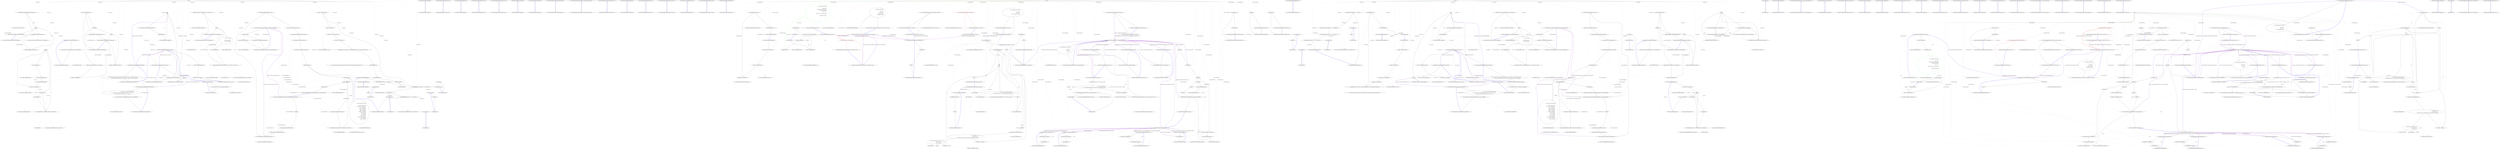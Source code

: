 digraph  {
m0_58 [cluster="System.Action<T1, T2>.Invoke(T1, T2)", file="Http.cs", label="Entry System.Action<T1, T2>.Invoke(T1, T2)", span="0-0"];
m0_70 [cluster="RestSharp.Http.EncodeParameters()", file="Http.cs", label="Entry RestSharp.Http.EncodeParameters()", span="328-328"];
m0_71 [cluster="RestSharp.Http.EncodeParameters()", file="Http.cs", label="var querystring = new StringBuilder()", span="330-330"];
m0_72 [cluster="RestSharp.Http.EncodeParameters()", file="Http.cs", label=Parameters, span="332-332"];
m0_73 [cluster="RestSharp.Http.EncodeParameters()", file="Http.cs", label="querystring.Length > 1", span="334-334"];
m0_74 [cluster="RestSharp.Http.EncodeParameters()", file="Http.cs", label="querystring.Append(''&'')", span="335-335"];
m0_75 [cluster="RestSharp.Http.EncodeParameters()", file="Http.cs", label="querystring.AppendFormat(''{0}={1}'', p.Name.UrlEncode(), p.Value.UrlEncode())", span="337-337"];
m0_76 [cluster="RestSharp.Http.EncodeParameters()", file="Http.cs", label="return querystring.ToString();", span="340-340"];
m0_77 [cluster="RestSharp.Http.EncodeParameters()", file="Http.cs", label="Exit RestSharp.Http.EncodeParameters()", span="328-328"];
m0_96 [cluster="System.Text.Encoding.GetBytes(string)", file="Http.cs", label="Entry System.Text.Encoding.GetBytes(string)", span="0-0"];
m0_24 [cluster="System.Collections.Generic.IDictionary<TKey, TValue>.Add(TKey, TValue)", file="Http.cs", label="Entry System.Collections.Generic.IDictionary<TKey, TValue>.Add(TKey, TValue)", span="0-0"];
m0_98 [cluster="RestSharp.Http.WriteMultipartFormData(System.IO.Stream)", file="Http.cs", label="Entry RestSharp.Http.WriteMultipartFormData(System.IO.Stream)", span="366-366"];
m0_101 [cluster="RestSharp.Http.WriteMultipartFormData(System.IO.Stream)", file="Http.cs", label=Files, span="373-373"];
m0_99 [cluster="RestSharp.Http.WriteMultipartFormData(System.IO.Stream)", file="Http.cs", label=Parameters, span="368-368"];
m0_100 [cluster="RestSharp.Http.WriteMultipartFormData(System.IO.Stream)", file="Http.cs", label="WriteStringTo(requestStream, GetMultipartFormData(param))", span="370-370"];
m0_102 [cluster="RestSharp.Http.WriteMultipartFormData(System.IO.Stream)", file="Http.cs", label="WriteStringTo(requestStream, GetMultipartFileHeader(file))", span="376-376"];
m0_103 [cluster="RestSharp.Http.WriteMultipartFormData(System.IO.Stream)", file="Http.cs", label="file.Writer(requestStream)", span="379-379"];
m0_104 [cluster="RestSharp.Http.WriteMultipartFormData(System.IO.Stream)", file="Http.cs", label="WriteStringTo(requestStream, LINE_BREAK)", span="380-380"];
m0_105 [cluster="RestSharp.Http.WriteMultipartFormData(System.IO.Stream)", file="Http.cs", label="WriteStringTo(requestStream, GetMultipartFooter())", span="383-383"];
m0_106 [cluster="RestSharp.Http.WriteMultipartFormData(System.IO.Stream)", file="Http.cs", label="Exit RestSharp.Http.WriteMultipartFormData(System.IO.Stream)", span="366-366"];
m0_39 [cluster="RestSharp.Http.GetMultipartFileHeader(RestSharp.HttpFile)", file="Http.cs", label="Entry RestSharp.Http.GetMultipartFileHeader(RestSharp.HttpFile)", span="253-253"];
m0_40 [cluster="RestSharp.Http.GetMultipartFileHeader(RestSharp.HttpFile)", file="Http.cs", label="return string.Format(''--{0}{4}Content-Disposition: form-data; name=\''{1}\''; filename=\''{2}\''{4}Content-Type: {3}{4}{4}'',\r\n                \\nFORM_BOUNDARY, file.Name, file.FileName, file.ContentType ?? ''application/octet-stream'', LINE_BREAK);", span="255-256"];
m0_41 [cluster="RestSharp.Http.GetMultipartFileHeader(RestSharp.HttpFile)", file="Http.cs", label="Exit RestSharp.Http.GetMultipartFileHeader(RestSharp.HttpFile)", span="253-253"];
m0_38 [cluster="string.Format(string, object)", file="Http.cs", label="Entry string.Format(string, object)", span="0-0"];
m0_78 [cluster="System.Text.StringBuilder.StringBuilder()", file="Http.cs", label="Entry System.Text.StringBuilder.StringBuilder()", span="0-0"];
m0_43 [cluster="RestSharp.Http.GetMultipartFormData(RestSharp.HttpParameter)", file="Http.cs", label="Entry RestSharp.Http.GetMultipartFormData(RestSharp.HttpParameter)", span="259-259"];
m0_44 [cluster="RestSharp.Http.GetMultipartFormData(RestSharp.HttpParameter)", file="Http.cs", label="string format = param.Name == RequestContentType\r\n                ? ''--{0}{3}Content-Type: {1}{3}Content-Disposition: form-data; \\nname=\''{1}\''{3}{3}{2}{3}''\r\n                : ''--{0}{3}Content-Disposition: form-data; name=\''{1}\''{3}{3}{2}{3}''", span="261-263"];
m0_45 [cluster="RestSharp.Http.GetMultipartFormData(RestSharp.HttpParameter)", file="Http.cs", label="return string.Format(format, FORM_BOUNDARY, param.Name, param.Value, LINE_BREAK);", span="265-265"];
m0_46 [cluster="RestSharp.Http.GetMultipartFormData(RestSharp.HttpParameter)", file="Http.cs", label="Exit RestSharp.Http.GetMultipartFormData(RestSharp.HttpParameter)", span="259-259"];
m0_12 [cluster="System.Collections.Generic.List<T>.List()", file="Http.cs", label="Entry System.Collections.Generic.List<T>.List()", span="0-0"];
m0_92 [cluster="RestSharp.Http.WriteStringTo(System.IO.Stream, string)", file="Http.cs", label="Entry RestSharp.Http.WriteStringTo(System.IO.Stream, string)", span="360-360"];
m0_93 [cluster="RestSharp.Http.WriteStringTo(System.IO.Stream, string)", file="Http.cs", label="var bytes = this.Encoding.GetBytes(toWrite)", span="362-362"];
m0_94 [cluster="RestSharp.Http.WriteStringTo(System.IO.Stream, string)", file="Http.cs", label="stream.Write(bytes, 0, bytes.Length)", span="363-363"];
m0_95 [cluster="RestSharp.Http.WriteStringTo(System.IO.Stream, string)", file="Http.cs", label="Exit RestSharp.Http.WriteStringTo(System.IO.Stream, string)", span="360-360"];
m0_97 [cluster="System.IO.Stream.Write(byte[], int, int)", file="Http.cs", label="Entry System.IO.Stream.Write(byte[], int, int)", span="0-0"];
m0_33 [cluster="lambda expression", file="Http.cs", label="Entry lambda expression", span="238-238"];
m0_25 [cluster="lambda expression", file="Http.cs", label="Entry lambda expression", span="222-222"];
m0_28 [cluster="lambda expression", file="Http.cs", label="Entry lambda expression", span="223-223"];
m0_31 [cluster="lambda expression", file="Http.cs", label="Entry lambda expression", span="237-237"];
m0_26 [cluster="lambda expression", file="Http.cs", label="r.Accept = v", span="222-222"];
m0_27 [cluster="lambda expression", file="Http.cs", label="Exit lambda expression", span="222-222"];
m0_29 [cluster="lambda expression", file="Http.cs", label="r.ContentType = v", span="223-223"];
m0_30 [cluster="lambda expression", file="Http.cs", label="Exit lambda expression", span="223-223"];
m0_32 [cluster="lambda expression", file="Http.cs", label="Exit lambda expression", span="237-237"];
m0_34 [cluster="lambda expression", file="Http.cs", label="Exit lambda expression", span="238-238"];
m0_3 [cluster="RestSharp.Http.Http()", file="Http.cs", label="Entry RestSharp.Http.Http()", span="203-203"];
m0_4 [cluster="RestSharp.Http.Http()", file="Http.cs", label="this.Headers = new List<HttpHeader>()", span="205-205"];
m0_5 [cluster="RestSharp.Http.Http()", file="Http.cs", label="this.Files = new List<HttpFile>()", span="206-206"];
m0_6 [cluster="RestSharp.Http.Http()", file="Http.cs", label="this.Parameters = new List<HttpParameter>()", span="207-207"];
m0_7 [cluster="RestSharp.Http.Http()", file="Http.cs", label="this.Cookies = new List<HttpCookie>()", span="208-208"];
m0_8 [cluster="RestSharp.Http.Http()", file="Http.cs", label="restrictedHeaderActions = new Dictionary<string, Action<HttpWebRequest, string>>(StringComparer.OrdinalIgnoreCase)", span="210-210"];
m0_9 [cluster="RestSharp.Http.Http()", file="Http.cs", label="this.AddSharedHeaderActions()", span="212-212"];
m0_10 [cluster="RestSharp.Http.Http()", file="Http.cs", label="this.AddSyncHeaderActions()", span="213-213"];
m0_11 [cluster="RestSharp.Http.Http()", file="Http.cs", label="Exit RestSharp.Http.Http()", span="203-203"];
m0_42 [cluster="string.Format(string, params object[])", file="Http.cs", label="Entry string.Format(string, params object[])", span="0-0"];
m0_108 [cluster="RestSharp.Http.ExtractResponseData(RestSharp.HttpResponse, System.Net.HttpWebResponse)", file="Http.cs", label="Entry RestSharp.Http.ExtractResponseData(RestSharp.HttpResponse, System.Net.HttpWebResponse)", span="386-386"];
m0_109 [cluster="RestSharp.Http.ExtractResponseData(RestSharp.HttpResponse, System.Net.HttpWebResponse)", file="Http.cs", label=webResponse, span="388-388"];
m0_110 [cluster="RestSharp.Http.ExtractResponseData(RestSharp.HttpResponse, System.Net.HttpWebResponse)", file="Http.cs", label="response.ContentType = webResponse.ContentType", span="394-394"];
m0_111 [cluster="RestSharp.Http.ExtractResponseData(RestSharp.HttpResponse, System.Net.HttpWebResponse)", file="Http.cs", label="response.ContentLength = webResponse.ContentLength", span="395-395"];
m0_112 [cluster="RestSharp.Http.ExtractResponseData(RestSharp.HttpResponse, System.Net.HttpWebResponse)", file="Http.cs", label="Stream webResponseStream = webResponse.GetResponseStream()", span="396-396"];
m0_113 [cluster="RestSharp.Http.ExtractResponseData(RestSharp.HttpResponse, System.Net.HttpWebResponse)", file="Http.cs", label="ProcessResponseStream(webResponseStream, response)", span="409-409"];
m0_114 [cluster="RestSharp.Http.ExtractResponseData(RestSharp.HttpResponse, System.Net.HttpWebResponse)", file="Http.cs", label="response.StatusCode = webResponse.StatusCode", span="411-411"];
m0_115 [cluster="RestSharp.Http.ExtractResponseData(RestSharp.HttpResponse, System.Net.HttpWebResponse)", file="Http.cs", label="response.StatusDescription = webResponse.StatusDescription", span="412-412"];
m0_116 [cluster="RestSharp.Http.ExtractResponseData(RestSharp.HttpResponse, System.Net.HttpWebResponse)", file="Http.cs", label="response.ResponseUri = webResponse.ResponseUri", span="413-413"];
m0_117 [cluster="RestSharp.Http.ExtractResponseData(RestSharp.HttpResponse, System.Net.HttpWebResponse)", file="Http.cs", label="response.ResponseStatus = ResponseStatus.Completed", span="414-414"];
m0_118 [cluster="RestSharp.Http.ExtractResponseData(RestSharp.HttpResponse, System.Net.HttpWebResponse)", file="Http.cs", label="webResponse.Cookies != null", span="417-417"];
m0_119 [cluster="RestSharp.Http.ExtractResponseData(RestSharp.HttpResponse, System.Net.HttpWebResponse)", file="Http.cs", label="webResponse.Cookies", span="419-419"];
m0_120 [cluster="RestSharp.Http.ExtractResponseData(RestSharp.HttpResponse, System.Net.HttpWebResponse)", file="Http.cs", label="response.Cookies.Add(new HttpCookie\r\n                        {\r\n                            Comment = cookie.Comment,\r\n                            \\nCommentUri = cookie.CommentUri,\r\n                            Discard = cookie.Discard,\r\n                            Domain = \\ncookie.Domain,\r\n                            Expired = cookie.Expired,\r\n                            Expires = cookie.Expires,\r\n                            \\nHttpOnly = cookie.HttpOnly,\r\n                            Name = cookie.Name,\r\n                            Path = cookie.Path,\r\n                            \\nPort = cookie.Port,\r\n                            Secure = cookie.Secure,\r\n                            TimeStamp = cookie.TimeStamp,\r\n                            \\nValue = cookie.Value,\r\n                            Version = cookie.Version\r\n                        })", span="421-437"];
m0_121 [cluster="RestSharp.Http.ExtractResponseData(RestSharp.HttpResponse, System.Net.HttpWebResponse)", file="Http.cs", label="webResponse.Headers.AllKeys", span="441-441"];
m0_122 [cluster="RestSharp.Http.ExtractResponseData(RestSharp.HttpResponse, System.Net.HttpWebResponse)", file="Http.cs", label="var headerValue = webResponse.Headers[headerName]", span="443-443"];
m0_123 [cluster="RestSharp.Http.ExtractResponseData(RestSharp.HttpResponse, System.Net.HttpWebResponse)", file="Http.cs", label="response.Headers.Add(new HttpHeader { Name = headerName, Value = headerValue })", span="444-444"];
m0_124 [cluster="RestSharp.Http.ExtractResponseData(RestSharp.HttpResponse, System.Net.HttpWebResponse)", file="Http.cs", label="webResponse.Close()", span="447-447"];
m0_125 [cluster="RestSharp.Http.ExtractResponseData(RestSharp.HttpResponse, System.Net.HttpWebResponse)", file="Http.cs", label="Exit RestSharp.Http.ExtractResponseData(RestSharp.HttpResponse, System.Net.HttpWebResponse)", span="386-386"];
m0_126 [cluster="System.Net.HttpWebResponse.GetResponseStream()", file="Http.cs", label="Entry System.Net.HttpWebResponse.GetResponseStream()", span="0-0"];
m0_128 [cluster="RestSharp.HttpCookie.HttpCookie()", file="Http.cs", label="Entry RestSharp.HttpCookie.HttpCookie()", span="7-7"];
m0_67 [cluster="System.Net.Cookie.Cookie()", file="Http.cs", label="Entry System.Net.Cookie.Cookie()", span="0-0"];
m0_107 [cluster="System.Action<T>.Invoke(T)", file="Http.cs", label="Entry System.Action<T>.Invoke(T)", span="0-0"];
m0_81 [cluster="System.Text.StringBuilder.AppendFormat(string, object, object)", file="Http.cs", label="Entry System.Text.StringBuilder.AppendFormat(string, object, object)", span="0-0"];
m0_79 [cluster="System.Text.StringBuilder.Append(string)", file="Http.cs", label="Entry System.Text.StringBuilder.Append(string)", span="0-0"];
m0_127 [cluster="RestSharp.Http.ProcessResponseStream(System.IO.Stream, RestSharp.HttpResponse)", file="Http.cs", label="Entry RestSharp.Http.ProcessResponseStream(System.IO.Stream, RestSharp.HttpResponse)", span="451-451"];
m0_132 [cluster="RestSharp.Http.ProcessResponseStream(System.IO.Stream, RestSharp.HttpResponse)", file="Http.cs", label="ResponseWriter == null", span="453-453"];
m0_133 [cluster="RestSharp.Http.ProcessResponseStream(System.IO.Stream, RestSharp.HttpResponse)", file="Http.cs", label="response.RawBytes = webResponseStream.ReadAsBytes()", span="455-455"];
m0_134 [cluster="RestSharp.Http.ProcessResponseStream(System.IO.Stream, RestSharp.HttpResponse)", file="Http.cs", label="ResponseWriter(webResponseStream)", span="459-459"];
m0_135 [cluster="RestSharp.Http.ProcessResponseStream(System.IO.Stream, RestSharp.HttpResponse)", file="Http.cs", label="Exit RestSharp.Http.ProcessResponseStream(System.IO.Stream, RestSharp.HttpResponse)", span="451-451"];
m0_15 [cluster="RestSharp.Http.AddSyncHeaderActions()", file="Http.cs", label="Entry RestSharp.Http.AddSyncHeaderActions()", span="216-216"];
m0_16 [cluster="RestSharp.Http.AddSyncHeaderActions()", file="Http.cs", label="Exit RestSharp.Http.AddSyncHeaderActions()", span="216-216"];
m0_80 [cluster="string.UrlEncode()", file="Http.cs", label="Entry string.UrlEncode()", span="50-50"];
m0_14 [cluster="RestSharp.Http.AddSharedHeaderActions()", file="Http.cs", label="Entry RestSharp.Http.AddSharedHeaderActions()", span="220-220"];
m0_19 [cluster="RestSharp.Http.AddSharedHeaderActions()", file="Http.cs", label="restrictedHeaderActions.Add(''Accept'', (r, v) => r.Accept = v)", span="222-222"];
m0_20 [cluster="RestSharp.Http.AddSharedHeaderActions()", file="Http.cs", label="restrictedHeaderActions.Add(''Content-Type'', (r, v) => r.ContentType = v)", span="223-223"];
m0_21 [cluster="RestSharp.Http.AddSharedHeaderActions()", file="Http.cs", label="restrictedHeaderActions.Add(''Date'', (r, v) => { /* Set by system */ })", span="237-237"];
m0_22 [cluster="RestSharp.Http.AddSharedHeaderActions()", file="Http.cs", label="restrictedHeaderActions.Add(''Host'', (r, v) => { /* Set by system */ })", span="238-238"];
m0_23 [cluster="RestSharp.Http.AddSharedHeaderActions()", file="Http.cs", label="Exit RestSharp.Http.AddSharedHeaderActions()", span="220-220"];
m0_129 [cluster="System.Collections.Generic.ICollection<T>.Add(T)", file="Http.cs", label="Entry System.Collections.Generic.ICollection<T>.Add(T)", span="0-0"];
m0_82 [cluster="System.Text.StringBuilder.ToString()", file="Http.cs", label="Entry System.Text.StringBuilder.ToString()", span="0-0"];
m0_131 [cluster="System.Net.HttpWebResponse.Close()", file="Http.cs", label="Entry System.Net.HttpWebResponse.Close()", span="0-0"];
m0_68 [cluster="System.Uri.Uri(string)", file="Http.cs", label="Entry System.Uri.Uri(string)", span="0-0"];
m0_83 [cluster="RestSharp.Http.PreparePostBody(System.Net.HttpWebRequest)", file="Http.cs", label="Entry RestSharp.Http.PreparePostBody(System.Net.HttpWebRequest)", span="343-343"];
m0_84 [cluster="RestSharp.Http.PreparePostBody(System.Net.HttpWebRequest)", file="Http.cs", label="HasFiles || AlwaysMultipartFormData", span="345-345"];
m0_85 [cluster="RestSharp.Http.PreparePostBody(System.Net.HttpWebRequest)", file="Http.cs", label="webRequest.ContentType = GetMultipartFormContentType()", span="347-347"];
m0_87 [cluster="RestSharp.Http.PreparePostBody(System.Net.HttpWebRequest)", file="Http.cs", label="webRequest.ContentType = ''application/x-www-form-urlencoded''", span="351-351"];
m0_90 [cluster="RestSharp.Http.PreparePostBody(System.Net.HttpWebRequest)", file="Http.cs", label="webRequest.ContentType = RequestContentType", span="356-356"];
m0_86 [cluster="RestSharp.Http.PreparePostBody(System.Net.HttpWebRequest)", file="Http.cs", label=HasParameters, span="349-349"];
m0_89 [cluster="RestSharp.Http.PreparePostBody(System.Net.HttpWebRequest)", file="Http.cs", label=HasBody, span="354-354"];
m0_88 [cluster="RestSharp.Http.PreparePostBody(System.Net.HttpWebRequest)", file="Http.cs", label="RequestBody = EncodeParameters()", span="352-352"];
m0_91 [cluster="RestSharp.Http.PreparePostBody(System.Net.HttpWebRequest)", file="Http.cs", label="Exit RestSharp.Http.PreparePostBody(System.Net.HttpWebRequest)", span="343-343"];
m0_50 [cluster="string.Format(string, object, object)", file="Http.cs", label="Entry string.Format(string, object, object)", span="0-0"];
m0_136 [cluster="System.IO.Stream.ReadAsBytes()", file="Http.cs", label="Entry System.IO.Stream.ReadAsBytes()", span="43-43"];
m0_66 [cluster="System.Net.CookieContainer.CookieContainer()", file="Http.cs", label="Entry System.Net.CookieContainer.CookieContainer()", span="0-0"];
m0_57 [cluster="System.Collections.Generic.IDictionary<TKey, TValue>.ContainsKey(TKey)", file="Http.cs", label="Entry System.Collections.Generic.IDictionary<TKey, TValue>.ContainsKey(TKey)", span="0-0"];
m0_35 [cluster="RestSharp.Http.GetMultipartFormContentType()", file="Http.cs", label="Entry RestSharp.Http.GetMultipartFormContentType()", span="248-248"];
m0_36 [cluster="RestSharp.Http.GetMultipartFormContentType()", file="Http.cs", label="return string.Format(''multipart/form-data; boundary={0}'', FORM_BOUNDARY);", span="250-250"];
m0_37 [cluster="RestSharp.Http.GetMultipartFormContentType()", file="Http.cs", label="Exit RestSharp.Http.GetMultipartFormContentType()", span="248-248"];
m0_47 [cluster="RestSharp.Http.GetMultipartFooter()", file="Http.cs", label="Entry RestSharp.Http.GetMultipartFooter()", span="268-268"];
m0_48 [cluster="RestSharp.Http.GetMultipartFooter()", file="Http.cs", label="return string.Format(''--{0}--{1}'', FORM_BOUNDARY, LINE_BREAK);", span="270-270"];
m0_49 [cluster="RestSharp.Http.GetMultipartFooter()", file="Http.cs", label="Exit RestSharp.Http.GetMultipartFooter()", span="268-268"];
m0_0 [cluster="RestSharp.Http.Create()", file="Http.cs", label="Entry RestSharp.Http.Create()", span="42-42"];
m0_1 [cluster="RestSharp.Http.Create()", file="Http.cs", label="return new Http();", span="44-44"];
m0_2 [cluster="RestSharp.Http.Create()", file="Http.cs", label="Exit RestSharp.Http.Create()", span="42-42"];
m0_51 [cluster="RestSharp.Http.AppendHeaders(System.Net.HttpWebRequest)", file="Http.cs", label="Entry RestSharp.Http.AppendHeaders(System.Net.HttpWebRequest)", span="277-277"];
m0_52 [cluster="RestSharp.Http.AppendHeaders(System.Net.HttpWebRequest)", file="Http.cs", label=Headers, span="279-279"];
m0_54 [cluster="RestSharp.Http.AppendHeaders(System.Net.HttpWebRequest)", file="Http.cs", label="restrictedHeaderActions[header.Name].Invoke(webRequest, header.Value)", span="283-283"];
m0_55 [cluster="RestSharp.Http.AppendHeaders(System.Net.HttpWebRequest)", file="Http.cs", label="webRequest.Headers[header.Name] = header.Value", span="290-290"];
m0_53 [cluster="RestSharp.Http.AppendHeaders(System.Net.HttpWebRequest)", file="Http.cs", label="restrictedHeaderActions.ContainsKey(header.Name)", span="281-281"];
m0_56 [cluster="RestSharp.Http.AppendHeaders(System.Net.HttpWebRequest)", file="Http.cs", label="Exit RestSharp.Http.AppendHeaders(System.Net.HttpWebRequest)", span="277-277"];
m0_13 [cluster="System.Collections.Generic.Dictionary<TKey, TValue>.Dictionary(System.Collections.Generic.IEqualityComparer<TKey>)", file="Http.cs", label="Entry System.Collections.Generic.Dictionary<TKey, TValue>.Dictionary(System.Collections.Generic.IEqualityComparer<TKey>)", span="0-0"];
m0_59 [cluster="RestSharp.Http.AppendCookies(System.Net.HttpWebRequest)", file="Http.cs", label="Entry RestSharp.Http.AppendCookies(System.Net.HttpWebRequest)", span="296-296"];
m0_60 [cluster="RestSharp.Http.AppendCookies(System.Net.HttpWebRequest)", file="Http.cs", label="webRequest.CookieContainer = this.CookieContainer ?? new CookieContainer()", span="299-299"];
m0_63 [cluster="RestSharp.Http.AppendCookies(System.Net.HttpWebRequest)", file="Http.cs", label="var uri = webRequest.RequestUri", span="320-320"];
m0_64 [cluster="RestSharp.Http.AppendCookies(System.Net.HttpWebRequest)", file="Http.cs", label="webRequest.CookieContainer.Add(new Uri(string.Format(''{0}://{1}'', uri.Scheme, uri.Host)), cookie)", span="322-322"];
m0_61 [cluster="RestSharp.Http.AppendCookies(System.Net.HttpWebRequest)", file="Http.cs", label=Cookies, span="301-301"];
m0_62 [cluster="RestSharp.Http.AppendCookies(System.Net.HttpWebRequest)", file="Http.cs", label="var cookie = new Cookie\r\n                {\r\n                    Name = httpCookie.Name,\r\n                    Value = httpCookie.Value\r\n                }", span="314-318"];
m0_65 [cluster="RestSharp.Http.AppendCookies(System.Net.HttpWebRequest)", file="Http.cs", label="Exit RestSharp.Http.AppendCookies(System.Net.HttpWebRequest)", span="296-296"];
m0_17 [cluster="RestSharp.Http.AddAsyncHeaderActions()", file="Http.cs", label="Entry RestSharp.Http.AddAsyncHeaderActions()", span="218-218"];
m0_18 [cluster="RestSharp.Http.AddAsyncHeaderActions()", file="Http.cs", label="Exit RestSharp.Http.AddAsyncHeaderActions()", span="218-218"];
m0_130 [cluster="RestSharp.HttpHeader.HttpHeader()", file="Http.cs", label="Entry RestSharp.HttpHeader.HttpHeader()", span="6-6"];
m0_69 [cluster="System.Net.CookieContainer.Add(System.Uri, System.Net.Cookie)", file="Http.cs", label="Entry System.Net.CookieContainer.Add(System.Uri, System.Net.Cookie)", span="0-0"];
m1_22 [cluster="RestSharp.IRestRequest.AddCookie(string, string)", file="IRestRequest.cs", label="Entry RestSharp.IRestRequest.AddCookie(string, string)", span="262-262"];
m1_23 [cluster="RestSharp.IRestRequest.AddCookie(string, string)", file="IRestRequest.cs", label="Exit RestSharp.IRestRequest.AddCookie(string, string)", span="262-262"];
m1_2 [cluster="RestSharp.IRestRequest.AddBody(object)", file="IRestRequest.cs", label="Entry RestSharp.IRestRequest.AddBody(object)", span="176-176"];
m1_3 [cluster="RestSharp.IRestRequest.AddBody(object)", file="IRestRequest.cs", label="Exit RestSharp.IRestRequest.AddBody(object)", span="176-176"];
m1_20 [cluster="RestSharp.IRestRequest.AddHeader(string, string)", file="IRestRequest.cs", label="Entry RestSharp.IRestRequest.AddHeader(string, string)", span="254-254"];
m1_21 [cluster="RestSharp.IRestRequest.AddHeader(string, string)", file="IRestRequest.cs", label="Exit RestSharp.IRestRequest.AddHeader(string, string)", span="254-254"];
m1_24 [cluster="RestSharp.IRestRequest.AddUrlSegment(string, string)", file="IRestRequest.cs", label="Entry RestSharp.IRestRequest.AddUrlSegment(string, string)", span="270-270"];
m1_25 [cluster="RestSharp.IRestRequest.AddUrlSegment(string, string)", file="IRestRequest.cs", label="Exit RestSharp.IRestRequest.AddUrlSegment(string, string)", span="270-270"];
m1_12 [cluster="RestSharp.IRestRequest.AddObject(object)", file="IRestRequest.cs", label="Entry RestSharp.IRestRequest.AddObject(object)", span="217-217"];
m1_13 [cluster="RestSharp.IRestRequest.AddObject(object)", file="IRestRequest.cs", label="Exit RestSharp.IRestRequest.AddObject(object)", span="217-217"];
m1_4 [cluster="RestSharp.IRestRequest.AddJsonBody(object)", file="IRestRequest.cs", label="Entry RestSharp.IRestRequest.AddJsonBody(object)", span="183-183"];
m1_5 [cluster="RestSharp.IRestRequest.AddJsonBody(object)", file="IRestRequest.cs", label="Exit RestSharp.IRestRequest.AddJsonBody(object)", span="183-183"];
m1_14 [cluster="RestSharp.IRestRequest.AddParameter(RestSharp.Parameter)", file="IRestRequest.cs", label="Entry RestSharp.IRestRequest.AddParameter(RestSharp.Parameter)", span="224-224"];
m1_15 [cluster="RestSharp.IRestRequest.AddParameter(RestSharp.Parameter)", file="IRestRequest.cs", label="Exit RestSharp.IRestRequest.AddParameter(RestSharp.Parameter)", span="224-224"];
m1_18 [cluster="RestSharp.IRestRequest.AddParameter(string, object, RestSharp.ParameterType)", file="IRestRequest.cs", label="Entry RestSharp.IRestRequest.AddParameter(string, object, RestSharp.ParameterType)", span="246-246"];
m1_19 [cluster="RestSharp.IRestRequest.AddParameter(string, object, RestSharp.ParameterType)", file="IRestRequest.cs", label="Exit RestSharp.IRestRequest.AddParameter(string, object, RestSharp.ParameterType)", span="246-246"];
m1_26 [cluster="RestSharp.IRestRequest.AddQueryParameter(string, string)", file="IRestRequest.cs", label="Entry RestSharp.IRestRequest.AddQueryParameter(string, string)", span="278-278"];
m1_27 [cluster="RestSharp.IRestRequest.AddQueryParameter(string, string)", file="IRestRequest.cs", label="Exit RestSharp.IRestRequest.AddQueryParameter(string, string)", span="278-278"];
m1_6 [cluster="RestSharp.IRestRequest.AddXmlBody(object)", file="IRestRequest.cs", label="Entry RestSharp.IRestRequest.AddXmlBody(object)", span="190-190"];
m1_7 [cluster="RestSharp.IRestRequest.AddXmlBody(object)", file="IRestRequest.cs", label="Exit RestSharp.IRestRequest.AddXmlBody(object)", span="190-190"];
m1_8 [cluster="RestSharp.IRestRequest.AddXmlBody(object, string)", file="IRestRequest.cs", label="Entry RestSharp.IRestRequest.AddXmlBody(object, string)", span="199-199"];
m1_9 [cluster="RestSharp.IRestRequest.AddXmlBody(object, string)", file="IRestRequest.cs", label="Exit RestSharp.IRestRequest.AddXmlBody(object, string)", span="199-199"];
m1_10 [cluster="RestSharp.IRestRequest.AddObject(object, params string[])", file="IRestRequest.cs", label="Entry RestSharp.IRestRequest.AddObject(object, params string[])", span="210-210"];
m1_11 [cluster="RestSharp.IRestRequest.AddObject(object, params string[])", file="IRestRequest.cs", label="Exit RestSharp.IRestRequest.AddObject(object, params string[])", span="210-210"];
m1_0 [cluster="RestSharp.IRestRequest.AddBody(object, string)", file="IRestRequest.cs", label="Entry RestSharp.IRestRequest.AddBody(object, string)", span="168-168"];
m1_1 [cluster="RestSharp.IRestRequest.AddBody(object, string)", file="IRestRequest.cs", label="Exit RestSharp.IRestRequest.AddBody(object, string)", span="168-168"];
m1_16 [cluster="RestSharp.IRestRequest.AddParameter(string, object)", file="IRestRequest.cs", label="Entry RestSharp.IRestRequest.AddParameter(string, object)", span="232-232"];
m1_17 [cluster="RestSharp.IRestRequest.AddParameter(string, object)", file="IRestRequest.cs", label="Exit RestSharp.IRestRequest.AddParameter(string, object)", span="232-232"];
m1_28 [cluster="RestSharp.IRestRequest.IncreaseNumAttempts()", file="IRestRequest.cs", label="Entry RestSharp.IRestRequest.IncreaseNumAttempts()", span="282-282"];
m1_29 [cluster="RestSharp.IRestRequest.IncreaseNumAttempts()", file="IRestRequest.cs", label="Exit RestSharp.IRestRequest.IncreaseNumAttempts()", span="282-282"];
m2_2_9 [cluster="RestSharp.Serializers.JsonSerializer.JsonSerializer()", file=merged, label="Entry RestSharp.Serializers.JsonSerializer.JsonSerializer()", span="12-12"];
m2_1_6 [cluster="RestSharp.IRestRequest.AddXmlBody(object)", file=merged, label="Entry RestSharp.IRestRequest.AddXmlBody(object)", span="190-190"];
m2_1_7 [cluster="RestSharp.IRestRequest.AddXmlBody(object)", file=merged, label="Exit RestSharp.IRestRequest.AddXmlBody(object)", span="190-190"];
m2_0_24 [cluster="System.Collections.Generic.IDictionary<TKey, TValue>.Add(TKey, TValue)", file=merged, label="Entry System.Collections.Generic.IDictionary<TKey, TValue>.Add(TKey, TValue)", span="0-0"];
m2_0_98 [cluster="RestSharp.Http.WriteMultipartFormData(System.IO.Stream)", file=merged, label="Entry RestSharp.Http.WriteMultipartFormData(System.IO.Stream)", span="366-366"];
m2_0_101 [cluster="RestSharp.Http.WriteMultipartFormData(System.IO.Stream)", file=merged, label=Files, span="373-373"];
m2_0_99 [cluster="RestSharp.Http.WriteMultipartFormData(System.IO.Stream)", file=merged, label=Parameters, span="368-368"];
m2_0_100 [cluster="RestSharp.Http.WriteMultipartFormData(System.IO.Stream)", file=merged, label="WriteStringTo(requestStream, GetMultipartFormData(param))", span="370-370"];
m2_0_102 [cluster="RestSharp.Http.WriteMultipartFormData(System.IO.Stream)", file=merged, label="WriteStringTo(requestStream, GetMultipartFileHeader(file))", span="376-376"];
m2_0_103 [cluster="RestSharp.Http.WriteMultipartFormData(System.IO.Stream)", file=merged, label="file.Writer(requestStream)", span="379-379"];
m2_0_104 [cluster="RestSharp.Http.WriteMultipartFormData(System.IO.Stream)", file=merged, label="WriteStringTo(requestStream, LINE_BREAK)", span="380-380"];
m2_0_105 [cluster="RestSharp.Http.WriteMultipartFormData(System.IO.Stream)", file=merged, label="WriteStringTo(requestStream, GetMultipartFooter())", span="383-383"];
m2_0_106 [cluster="RestSharp.Http.WriteMultipartFormData(System.IO.Stream)", file=merged, label="Exit RestSharp.Http.WriteMultipartFormData(System.IO.Stream)", span="366-366"];
m2_0_78 [cluster="System.Text.StringBuilder.StringBuilder()", file=merged, label="Entry System.Text.StringBuilder.StringBuilder()", span="0-0"];
m2_2_34 [cluster="lambda expression", file=merged, label="Entry lambda expression", span="133-139"];
m2_0_33 [cluster="lambda expression", file=merged, label="Entry lambda expression", span="238-238"];
m2_0_25 [cluster="lambda expression", file=merged, label="Entry lambda expression", span="222-222"];
m2_0_28 [cluster="lambda expression", file=merged, label="Entry lambda expression", span="223-223"];
m2_0_31 [cluster="lambda expression", file=merged, label="Entry lambda expression", span="237-237"];
m2_0_26 [cluster="lambda expression", file=merged, label="r.Accept = v", span="222-222"];
m2_0_27 [cluster="lambda expression", file=merged, label="Exit lambda expression", span="222-222"];
m2_0_29 [cluster="lambda expression", file=merged, label="r.ContentType = v", span="223-223"];
m2_0_30 [cluster="lambda expression", file=merged, label="Exit lambda expression", span="223-223"];
m2_0_32 [cluster="lambda expression", file=merged, label="Exit lambda expression", span="237-237"];
m2_0_34 [cluster="lambda expression", file=merged, label="Exit lambda expression", span="238-238"];
m2_2_139 [cluster="lambda expression", file=merged, label="Entry lambda expression", span="415-415"];
m2_2_10 [cluster="lambda expression", file=merged, label="Entry lambda expression", span="70-70"];
m2_2_11 [cluster="lambda expression", file=merged, label="Exit lambda expression", span="70-70"];
m2_2_35 [cluster="lambda expression", file=merged, label="var file = new StreamReader(path)", span="135-135"];
m2_2_36 [cluster="lambda expression", file=merged, label="file.BaseStream.CopyTo(s)", span="137-137"];
m2_2_37 [cluster="lambda expression", file=merged, label="Exit lambda expression", span="133-139"];
m2_2_140 [cluster="lambda expression", file=merged, label="Uri.CheckHostName(Regex.Split(host, portSplit)[0]) == UriHostNameType.Unknown", span="415-415"];
m2_2_141 [cluster="lambda expression", file=merged, label="Exit lambda expression", span="415-415"];
m2_0_42 [cluster="string.Format(string, params object[])", file=merged, label="Entry string.Format(string, params object[])", span="0-0"];
m2_1_2 [cluster="RestSharp.IRestRequest.AddBody(object)", file=merged, label="Entry RestSharp.IRestRequest.AddBody(object)", span="176-176"];
m2_1_3 [cluster="RestSharp.IRestRequest.AddBody(object)", file=merged, label="Exit RestSharp.IRestRequest.AddBody(object)", span="176-176"];
m2_0_107 [cluster="System.Action<T>.Invoke(T)", file=merged, label="Entry System.Action<T>.Invoke(T)", span="0-0"];
m2_0_81 [cluster="System.Text.StringBuilder.AppendFormat(string, object, object)", file=merged, label="Entry System.Text.StringBuilder.AppendFormat(string, object, object)", span="0-0"];
m2_1_18 [cluster="RestSharp.IRestRequest.AddParameter(string, object, RestSharp.ParameterType)", file=merged, label="Entry RestSharp.IRestRequest.AddParameter(string, object, RestSharp.ParameterType)", span="246-246"];
m2_1_19 [cluster="RestSharp.IRestRequest.AddParameter(string, object, RestSharp.ParameterType)", file=merged, label="Exit RestSharp.IRestRequest.AddParameter(string, object, RestSharp.ParameterType)", span="246-246"];
m2_0_79 [cluster="System.Text.StringBuilder.Append(string)", file=merged, label="Entry System.Text.StringBuilder.Append(string)", span="0-0"];
m2_2_40 [cluster="RestSharp.RestRequest.AddFile(string, byte[], string)", file=merged, label="Entry RestSharp.RestRequest.AddFile(string, byte[], string)", span="150-150"];
m2_2_41 [cluster="RestSharp.RestRequest.AddFile(string, byte[], string)", color=red, community=0, file=merged, label="0: return this.AddFile(FileParameter.Create(name, bytes, fileName));", span="152-152"];
m2_2_42 [cluster="RestSharp.RestRequest.AddFile(string, byte[], string)", file=merged, label="Exit RestSharp.RestRequest.AddFile(string, byte[], string)", span="150-150"];
m2_1_28 [cluster="RestSharp.IRestRequest.IncreaseNumAttempts()", file=merged, label="Entry RestSharp.IRestRequest.IncreaseNumAttempts()", span="282-282"];
m2_1_29 [cluster="RestSharp.IRestRequest.IncreaseNumAttempts()", file=merged, label="Exit RestSharp.IRestRequest.IncreaseNumAttempts()", span="282-282"];
m2_2_121 [cluster="RestSharp.RestRequest.AddParameter(RestSharp.Parameter)", file=merged, label="Entry RestSharp.RestRequest.AddParameter(RestSharp.Parameter)", span="361-361"];
m2_2_122 [cluster="RestSharp.RestRequest.AddParameter(RestSharp.Parameter)", file=merged, label="this.Parameters.Add(p)", span="363-363"];
m2_2_123 [cluster="RestSharp.RestRequest.AddParameter(RestSharp.Parameter)", file=merged, label="return this;", span="364-364"];
m2_2_124 [cluster="RestSharp.RestRequest.AddParameter(RestSharp.Parameter)", file=merged, label="Exit RestSharp.RestRequest.AddParameter(RestSharp.Parameter)", span="361-361"];
m2_2_116 [cluster="RestSharp.RestRequest.AddParameter(string, object)", file=merged, label="Entry RestSharp.RestRequest.AddParameter(string, object)", span="373-373"];
m2_2_125 [cluster="RestSharp.RestRequest.AddParameter(string, object)", file=merged, label="return this.AddParameter(new Parameter\r\n                                     {\r\n                                         Name = \\nname,\r\n                                         Value = value,\r\n                                         Type = ParameterType.GetOrPost\r\n                                     });", span="375-380"];
m2_2_126 [cluster="RestSharp.RestRequest.AddParameter(string, object)", file=merged, label="Exit RestSharp.RestRequest.AddParameter(string, object)", span="373-373"];
m2_2_137 [cluster="System.Func<T, TResult>.Invoke(T)", file=merged, label="Entry System.Func<T, TResult>.Invoke(T)", span="0-0"];
m2_0_83 [cluster="RestSharp.Http.PreparePostBody(System.Net.HttpWebRequest)", file=merged, label="Entry RestSharp.Http.PreparePostBody(System.Net.HttpWebRequest)", span="343-343"];
m2_0_84 [cluster="RestSharp.Http.PreparePostBody(System.Net.HttpWebRequest)", file=merged, label="HasFiles || AlwaysMultipartFormData", span="345-345"];
m2_0_85 [cluster="RestSharp.Http.PreparePostBody(System.Net.HttpWebRequest)", file=merged, label="webRequest.ContentType = GetMultipartFormContentType()", span="347-347"];
m2_0_87 [cluster="RestSharp.Http.PreparePostBody(System.Net.HttpWebRequest)", file=merged, label="webRequest.ContentType = ''application/x-www-form-urlencoded''", span="351-351"];
m2_0_90 [cluster="RestSharp.Http.PreparePostBody(System.Net.HttpWebRequest)", file=merged, label="webRequest.ContentType = RequestContentType", span="356-356"];
m2_0_86 [cluster="RestSharp.Http.PreparePostBody(System.Net.HttpWebRequest)", file=merged, label=HasParameters, span="349-349"];
m2_0_89 [cluster="RestSharp.Http.PreparePostBody(System.Net.HttpWebRequest)", file=merged, label=HasBody, span="354-354"];
m2_0_88 [cluster="RestSharp.Http.PreparePostBody(System.Net.HttpWebRequest)", file=merged, label="RequestBody = EncodeParameters()", span="352-352"];
m2_0_91 [cluster="RestSharp.Http.PreparePostBody(System.Net.HttpWebRequest)", file=merged, label="Exit RestSharp.Http.PreparePostBody(System.Net.HttpWebRequest)", span="343-343"];
m2_1_10 [cluster="RestSharp.IRestRequest.AddObject(object, params string[])", file=merged, label="Entry RestSharp.IRestRequest.AddObject(object, params string[])", span="210-210"];
m2_1_11 [cluster="RestSharp.IRestRequest.AddObject(object, params string[])", file=merged, label="Exit RestSharp.IRestRequest.AddObject(object, params string[])", span="210-210"];
m2_0_66 [cluster="System.Net.CookieContainer.CookieContainer()", file=merged, label="Entry System.Net.CookieContainer.CookieContainer()", span="0-0"];
m2_2_117 [cluster="RestSharp.RestRequest.AddObject(object)", file=merged, label="Entry RestSharp.RestRequest.AddObject(object)", span="350-350"];
m2_2_118 [cluster="RestSharp.RestRequest.AddObject(object)", file=merged, label="this.AddObject(obj, new string[] { })", span="352-352"];
m2_2_119 [cluster="RestSharp.RestRequest.AddObject(object)", file=merged, label="return this;", span="353-353"];
m2_2_120 [cluster="RestSharp.RestRequest.AddObject(object)", file=merged, label="Exit RestSharp.RestRequest.AddObject(object)", span="350-350"];
m2_0_47 [cluster="RestSharp.Http.GetMultipartFooter()", file=merged, label="Entry RestSharp.Http.GetMultipartFooter()", span="268-268"];
m2_0_48 [cluster="RestSharp.Http.GetMultipartFooter()", file=merged, label="return string.Format(''--{0}--{1}'', FORM_BOUNDARY, LINE_BREAK);", span="270-270"];
m2_0_49 [cluster="RestSharp.Http.GetMultipartFooter()", file=merged, label="Exit RestSharp.Http.GetMultipartFooter()", span="268-268"];
m2_0_0 [cluster="RestSharp.Http.Create()", file=merged, label="Entry RestSharp.Http.Create()", span="42-42"];
m2_0_1 [cluster="RestSharp.Http.Create()", file=merged, label="return new Http();", span="44-44"];
m2_0_2 [cluster="RestSharp.Http.Create()", file=merged, label="Exit RestSharp.Http.Create()", span="42-42"];
m2_1_12 [cluster="RestSharp.IRestRequest.AddObject(object)", file=merged, label="Entry RestSharp.IRestRequest.AddObject(object)", span="217-217"];
m2_1_13 [cluster="RestSharp.IRestRequest.AddObject(object)", file=merged, label="Exit RestSharp.IRestRequest.AddObject(object)", span="217-217"];
m2_1_4 [cluster="RestSharp.IRestRequest.AddJsonBody(object)", file=merged, label="Entry RestSharp.IRestRequest.AddJsonBody(object)", span="183-183"];
m2_1_5 [cluster="RestSharp.IRestRequest.AddJsonBody(object)", file=merged, label="Exit RestSharp.IRestRequest.AddJsonBody(object)", span="183-183"];
m2_1_26 [cluster="RestSharp.IRestRequest.AddQueryParameter(string, string)", file=merged, label="Entry RestSharp.IRestRequest.AddQueryParameter(string, string)", span="278-278"];
m2_1_27 [cluster="RestSharp.IRestRequest.AddQueryParameter(string, string)", file=merged, label="Exit RestSharp.IRestRequest.AddQueryParameter(string, string)", span="278-278"];
m2_0_13 [cluster="System.Collections.Generic.Dictionary<TKey, TValue>.Dictionary(System.Collections.Generic.IEqualityComparer<TKey>)", file=merged, label="Entry System.Collections.Generic.Dictionary<TKey, TValue>.Dictionary(System.Collections.Generic.IEqualityComparer<TKey>)", span="0-0"];
m2_0_130 [cluster="RestSharp.HttpHeader.HttpHeader()", file=merged, label="Entry RestSharp.HttpHeader.HttpHeader()", span="6-6"];
m2_0_17 [cluster="RestSharp.Http.AddAsyncHeaderActions()", file=merged, label="Entry RestSharp.Http.AddAsyncHeaderActions()", span="218-218"];
m2_0_18 [cluster="RestSharp.Http.AddAsyncHeaderActions()", file=merged, label="Exit RestSharp.Http.AddAsyncHeaderActions()", span="218-218"];
m2_1_16 [cluster="RestSharp.IRestRequest.AddParameter(string, object)", file=merged, label="Entry RestSharp.IRestRequest.AddParameter(string, object)", span="232-232"];
m2_1_17 [cluster="RestSharp.IRestRequest.AddParameter(string, object)", file=merged, label="Exit RestSharp.IRestRequest.AddParameter(string, object)", span="232-232"];
m2_0_58 [cluster="System.Action<T1, T2>.Invoke(T1, T2)", file=merged, label="Entry System.Action<T1, T2>.Invoke(T1, T2)", span="0-0"];
m2_2_115 [cluster="string.Join(string, params string[])", file=merged, label="Entry string.Join(string, params string[])", span="0-0"];
m2_1_24 [cluster="RestSharp.IRestRequest.AddUrlSegment(string, string)", file=merged, label="Entry RestSharp.IRestRequest.AddUrlSegment(string, string)", span="270-270"];
m2_1_25 [cluster="RestSharp.IRestRequest.AddUrlSegment(string, string)", file=merged, label="Exit RestSharp.IRestRequest.AddUrlSegment(string, string)", span="270-270"];
m2_2_110 [cluster="System.Collections.Generic.IEnumerable<TSource>.Contains<TSource>(TSource)", file=merged, label="Entry System.Collections.Generic.IEnumerable<TSource>.Contains<TSource>(TSource)", span="0-0"];
m2_0_96 [cluster="System.Text.Encoding.GetBytes(string)", file=merged, label="Entry System.Text.Encoding.GetBytes(string)", span="0-0"];
m2_2_109 [cluster="System.Type.GetProperties()", file=merged, label="Entry System.Type.GetProperties()", span="0-0"];
m2_2_8 [cluster="RestSharp.Serializers.XmlSerializer.XmlSerializer()", file=merged, label="Entry RestSharp.Serializers.XmlSerializer.XmlSerializer()", span="33-33"];
m2_2_0 [cluster="RestSharp.RestRequest.RestRequest()", file=merged, label="Entry RestSharp.RestRequest.RestRequest()", span="63-63"];
m2_2_1 [cluster="RestSharp.RestRequest.RestRequest()", file=merged, label="this.Parameters = new List<Parameter>()", span="65-65"];
m2_2_2 [cluster="RestSharp.RestRequest.RestRequest()", file=merged, label="this.Files = new List<FileParameter>()", span="66-66"];
m2_2_3 [cluster="RestSharp.RestRequest.RestRequest()", file=merged, label="this.XmlSerializer = new XmlSerializer()", span="67-67"];
m2_2_4 [cluster="RestSharp.RestRequest.RestRequest()", file=merged, label="this.JsonSerializer = new JsonSerializer()", span="68-68"];
m2_2_5 [cluster="RestSharp.RestRequest.RestRequest()", file=merged, label="this.OnBeforeDeserialization = r => { }", span="70-70"];
m2_2_6 [cluster="RestSharp.RestRequest.RestRequest()", file=merged, label="Exit RestSharp.RestRequest.RestRequest()", span="63-63"];
m2_2_150 [cluster="RestSharp.RestRequest.AddQueryParameter(string, string)", file=merged, label="Entry RestSharp.RestRequest.AddQueryParameter(string, string)", span="453-453"];
m2_2_151 [cluster="RestSharp.RestRequest.AddQueryParameter(string, string)", file=merged, label="return this.AddParameter(name, value, ParameterType.QueryString);", span="455-455"];
m2_2_152 [cluster="RestSharp.RestRequest.AddQueryParameter(string, string)", file=merged, label="Exit RestSharp.RestRequest.AddQueryParameter(string, string)", span="453-453"];
m2_2_15 [cluster="RestSharp.RestRequest.RestRequest(string)", file=merged, label="Entry RestSharp.RestRequest.RestRequest(string)", span="86-86"];
m2_2_16 [cluster="RestSharp.RestRequest.RestRequest(string)", file=merged, label="Exit RestSharp.RestRequest.RestRequest(string)", span="86-86"];
m2_2_7 [cluster="System.Collections.Generic.List<T>.List()", file=merged, label="Entry System.Collections.Generic.List<T>.List()", span="0-0"];
m2_0_12 [cluster="System.Collections.Generic.List<T>.List()", file=merged, label="Entry System.Collections.Generic.List<T>.List()", span="0-0"];
m2_0_92 [cluster="RestSharp.Http.WriteStringTo(System.IO.Stream, string)", file=merged, label="Entry RestSharp.Http.WriteStringTo(System.IO.Stream, string)", span="360-360"];
m2_0_93 [cluster="RestSharp.Http.WriteStringTo(System.IO.Stream, string)", file=merged, label="var bytes = this.Encoding.GetBytes(toWrite)", span="362-362"];
m2_0_94 [cluster="RestSharp.Http.WriteStringTo(System.IO.Stream, string)", file=merged, label="stream.Write(bytes, 0, bytes.Length)", span="363-363"];
m2_0_95 [cluster="RestSharp.Http.WriteStringTo(System.IO.Stream, string)", file=merged, label="Exit RestSharp.Http.WriteStringTo(System.IO.Stream, string)", span="360-360"];
m2_0_3 [cluster="RestSharp.Http.Http()", file=merged, label="Entry RestSharp.Http.Http()", span="203-203"];
m2_0_4 [cluster="RestSharp.Http.Http()", file=merged, label="this.Headers = new List<HttpHeader>()", span="205-205"];
m2_0_5 [cluster="RestSharp.Http.Http()", file=merged, label="this.Files = new List<HttpFile>()", span="206-206"];
m2_0_6 [cluster="RestSharp.Http.Http()", file=merged, label="this.Parameters = new List<HttpParameter>()", span="207-207"];
m2_0_7 [cluster="RestSharp.Http.Http()", file=merged, label="this.Cookies = new List<HttpCookie>()", span="208-208"];
m2_0_8 [cluster="RestSharp.Http.Http()", file=merged, label="restrictedHeaderActions = new Dictionary<string, Action<HttpWebRequest, string>>(StringComparer.OrdinalIgnoreCase)", span="210-210"];
m2_0_9 [cluster="RestSharp.Http.Http()", file=merged, label="this.AddSharedHeaderActions()", span="212-212"];
m2_0_10 [cluster="RestSharp.Http.Http()", file=merged, label="this.AddSyncHeaderActions()", span="213-213"];
m2_0_11 [cluster="RestSharp.Http.Http()", file=merged, label="Exit RestSharp.Http.Http()", span="203-203"];
m2_2_17 [cluster="RestSharp.RestRequest.RestRequest(string, RestSharp.Method)", file=merged, label="Entry RestSharp.RestRequest.RestRequest(string, RestSharp.Method)", span="93-93"];
m2_2_18 [cluster="RestSharp.RestRequest.RestRequest(string, RestSharp.Method)", file=merged, label="this.Resource = resource", span="95-95"];
m2_2_19 [cluster="RestSharp.RestRequest.RestRequest(string, RestSharp.Method)", file=merged, label="this.Method = method", span="96-96"];
m2_2_20 [cluster="RestSharp.RestRequest.RestRequest(string, RestSharp.Method)", file=merged, label="Exit RestSharp.RestRequest.RestRequest(string, RestSharp.Method)", span="93-93"];
m2_2_73 [cluster="RestSharp.Serializers.ISerializer.Serialize(object)", file=merged, label="Entry RestSharp.Serializers.ISerializer.Serialize(object)", span="20-20"];
m2_2_108 [cluster="object.GetType()", file=merged, label="Entry object.GetType()", span="0-0"];
m2_2_82 [cluster="RestSharp.RestRequest.AddXmlBody(object)", file=merged, label="Entry RestSharp.RestRequest.AddXmlBody(object)", span="269-269"];
m2_2_83 [cluster="RestSharp.RestRequest.AddXmlBody(object)", file=merged, label="this.RequestFormat = DataFormat.Xml", span="271-271"];
m2_2_84 [cluster="RestSharp.RestRequest.AddXmlBody(object)", file=merged, label="return this.AddBody(obj, '''');", span="272-272"];
m2_2_85 [cluster="RestSharp.RestRequest.AddXmlBody(object)", file=merged, label="Exit RestSharp.RestRequest.AddXmlBody(object)", span="269-269"];
m2_0_15 [cluster="RestSharp.Http.AddSyncHeaderActions()", file=merged, label="Entry RestSharp.Http.AddSyncHeaderActions()", span="216-216"];
m2_0_16 [cluster="RestSharp.Http.AddSyncHeaderActions()", file=merged, label="Exit RestSharp.Http.AddSyncHeaderActions()", span="216-216"];
m2_2_90 [cluster="RestSharp.RestRequest.AddObject(object, params string[])", file=merged, label="Entry RestSharp.RestRequest.AddObject(object, params string[])", span="297-297"];
m2_2_91 [cluster="RestSharp.RestRequest.AddObject(object, params string[])", file=merged, label="var type = obj.GetType()", span="300-300"];
m2_2_94 [cluster="RestSharp.RestRequest.AddObject(object, params string[])", file=merged, label="bool isAllowed = includedProperties.Length == 0 ||\r\n                                 (includedProperties.Length > 0 && includedProperties.Contains(\\nprop.Name))", span="305-306"];
m2_2_97 [cluster="RestSharp.RestRequest.AddObject(object, params string[])", file=merged, label="var val = prop.GetValue(obj, null)", span="312-312"];
m2_2_92 [cluster="RestSharp.RestRequest.AddObject(object, params string[])", file=merged, label="var props = type.GetProperties()", span="301-301"];
m2_2_93 [cluster="RestSharp.RestRequest.AddObject(object, params string[])", file=merged, label=props, span="303-303"];
m2_2_96 [cluster="RestSharp.RestRequest.AddObject(object, params string[])", file=merged, label="var propType = prop.PropertyType", span="311-311"];
m2_2_105 [cluster="RestSharp.RestRequest.AddObject(object, params string[])", file=merged, label="this.AddParameter(prop.Name, val)", span="339-339"];
m2_2_106 [cluster="RestSharp.RestRequest.AddObject(object, params string[])", file=merged, label="return this;", span="342-342"];
m2_2_95 [cluster="RestSharp.RestRequest.AddObject(object, params string[])", file=merged, label="!isAllowed", span="308-308"];
m2_2_99 [cluster="RestSharp.RestRequest.AddObject(object, params string[])", file=merged, label="propType.IsArray", span="317-317"];
m2_2_100 [cluster="RestSharp.RestRequest.AddObject(object, params string[])", file=merged, label="var elementType = propType.GetElementType()", span="319-319"];
m2_2_98 [cluster="RestSharp.RestRequest.AddObject(object, params string[])", file=merged, label="val == null", span="314-314"];
m2_2_101 [cluster="RestSharp.RestRequest.AddObject(object, params string[])", file=merged, label="((Array)val).Length > 0 &&\r\n                        elementType != null &&\r\n                        (elementType.IsPrimitive|| \\nelementType.IsValueType || elementType == typeof(string))", span="321-323"];
m2_2_102 [cluster="RestSharp.RestRequest.AddObject(object, params string[])", file=merged, label="var values = (from object item in ((Array)val)\r\n                                      select item.ToString())\r\n                                     \\n.ToArray<string>()", span="326-328"];
m2_2_104 [cluster="RestSharp.RestRequest.AddObject(object, params string[])", file=merged, label="val = string.Join('','', (string[])val)", span="335-335"];
m2_2_103 [cluster="RestSharp.RestRequest.AddObject(object, params string[])", file=merged, label="val = string.Join('','', values)", span="330-330"];
m2_2_107 [cluster="RestSharp.RestRequest.AddObject(object, params string[])", file=merged, label="Exit RestSharp.RestRequest.AddObject(object, params string[])", span="297-297"];
m2_0_14 [cluster="RestSharp.Http.AddSharedHeaderActions()", file=merged, label="Entry RestSharp.Http.AddSharedHeaderActions()", span="220-220"];
m2_0_19 [cluster="RestSharp.Http.AddSharedHeaderActions()", file=merged, label="restrictedHeaderActions.Add(''Accept'', (r, v) => r.Accept = v)", span="222-222"];
m2_0_20 [cluster="RestSharp.Http.AddSharedHeaderActions()", file=merged, label="restrictedHeaderActions.Add(''Content-Type'', (r, v) => r.ContentType = v)", span="223-223"];
m2_0_21 [cluster="RestSharp.Http.AddSharedHeaderActions()", file=merged, label="restrictedHeaderActions.Add(''Date'', (r, v) => { /* Set by system */ })", span="237-237"];
m2_0_22 [cluster="RestSharp.Http.AddSharedHeaderActions()", file=merged, label="restrictedHeaderActions.Add(''Host'', (r, v) => { /* Set by system */ })", span="238-238"];
m2_0_23 [cluster="RestSharp.Http.AddSharedHeaderActions()", file=merged, label="Exit RestSharp.Http.AddSharedHeaderActions()", span="220-220"];
m2_2_138 [cluster="System.ArgumentException.ArgumentException(string, string)", file=merged, label="Entry System.ArgumentException.ArgumentException(string, string)", span="0-0"];
m2_0_129 [cluster="System.Collections.Generic.ICollection<T>.Add(T)", file=merged, label="Entry System.Collections.Generic.ICollection<T>.Add(T)", span="0-0"];
m2_0_68 [cluster="System.Uri.Uri(string)", file=merged, label="Entry System.Uri.Uri(string)", span="0-0"];
m2_2_111 [cluster="System.Reflection.PropertyInfo.GetValue(object, object[])", file=merged, label="Entry System.Reflection.PropertyInfo.GetValue(object, object[])", span="0-0"];
m2_0_50 [cluster="string.Format(string, object, object)", file=merged, label="Entry string.Format(string, object, object)", span="0-0"];
m2_0_136 [cluster="System.IO.Stream.ReadAsBytes()", file=merged, label="Entry System.IO.Stream.ReadAsBytes()", span="43-43"];
m2_2_113 [cluster="object.ToString()", file=merged, label="Entry object.ToString()", span="0-0"];
m2_0_57 [cluster="System.Collections.Generic.IDictionary<TKey, TValue>.ContainsKey(TKey)", file=merged, label="Entry System.Collections.Generic.IDictionary<TKey, TValue>.ContainsKey(TKey)", span="0-0"];
m2_0_35 [cluster="RestSharp.Http.GetMultipartFormContentType()", file=merged, label="Entry RestSharp.Http.GetMultipartFormContentType()", span="248-248"];
m2_0_36 [cluster="RestSharp.Http.GetMultipartFormContentType()", file=merged, label="return string.Format(''multipart/form-data; boundary={0}'', FORM_BOUNDARY);", span="250-250"];
m2_0_37 [cluster="RestSharp.Http.GetMultipartFormContentType()", file=merged, label="Exit RestSharp.Http.GetMultipartFormContentType()", span="248-248"];
m2_2_127 [cluster="RestSharp.Parameter.Parameter()", file=merged, label="Entry RestSharp.Parameter.Parameter()", span="21-21"];
m2_2_39 [cluster="System.IO.Stream.CopyTo(System.IO.Stream)", file=merged, label="Entry System.IO.Stream.CopyTo(System.IO.Stream)", span="0-0"];
m2_2_112 [cluster="System.Type.GetElementType()", file=merged, label="Entry System.Type.GetElementType()", span="0-0"];
m2_2_25 [cluster="RestSharp.RestRequest.AddFile(string, string)", file=merged, label="Entry RestSharp.RestRequest.AddFile(string, string)", span="123-123"];
m2_2_26 [cluster="RestSharp.RestRequest.AddFile(string, string)", file=merged, label="FileInfo f = new FileInfo(path)", span="125-125"];
m2_2_28 [cluster="RestSharp.RestRequest.AddFile(string, string)", color=green, community=0, file=merged, label="0: return AddFile(new FileParameter\r\n                           {\r\n                               Name = name,\r\n                               \\nFileName = Path.GetFileName(path),\r\n                               ContentLength = fileLength,\r\n                               \\nWriter = s =>\r\n                                        {\r\n                                            using (var file = new \\nStreamReader(path))\r\n                                            {\r\n                                                file.BaseStream.CopyTo(\\ns);\r\n                                            }\r\n                                        }\r\n                           });", span="128-140"];
m2_2_27 [cluster="RestSharp.RestRequest.AddFile(string, string)", file=merged, label="long fileLength = f.Length", span="126-126"];
m2_2_29 [cluster="RestSharp.RestRequest.AddFile(string, string)", file=merged, label="Exit RestSharp.RestRequest.AddFile(string, string)", span="123-123"];
m2_0_70 [cluster="RestSharp.Http.EncodeParameters()", file=merged, label="Entry RestSharp.Http.EncodeParameters()", span="328-328"];
m2_0_71 [cluster="RestSharp.Http.EncodeParameters()", file=merged, label="var querystring = new StringBuilder()", span="330-330"];
m2_0_72 [cluster="RestSharp.Http.EncodeParameters()", file=merged, label=Parameters, span="332-332"];
m2_0_73 [cluster="RestSharp.Http.EncodeParameters()", file=merged, label="querystring.Length > 1", span="334-334"];
m2_0_74 [cluster="RestSharp.Http.EncodeParameters()", file=merged, label="querystring.Append(''&'')", span="335-335"];
m2_0_75 [cluster="RestSharp.Http.EncodeParameters()", file=merged, label="querystring.AppendFormat(''{0}={1}'', p.Name.UrlEncode(), p.Value.UrlEncode())", span="337-337"];
m2_0_76 [cluster="RestSharp.Http.EncodeParameters()", file=merged, label="return querystring.ToString();", span="340-340"];
m2_0_77 [cluster="RestSharp.Http.EncodeParameters()", file=merged, label="Exit RestSharp.Http.EncodeParameters()", span="328-328"];
m2_2_153 [cluster="RestSharp.RestRequest.IncreaseNumAttempts()", file=merged, label="Entry RestSharp.RestRequest.IncreaseNumAttempts()", span="552-552"];
m2_2_154 [cluster="RestSharp.RestRequest.IncreaseNumAttempts()", file=merged, label="this.Attempts++", span="554-554"];
m2_2_155 [cluster="RestSharp.RestRequest.IncreaseNumAttempts()", file=merged, label="Exit RestSharp.RestRequest.IncreaseNumAttempts()", span="552-552"];
m2_0_39 [cluster="RestSharp.Http.GetMultipartFileHeader(RestSharp.HttpFile)", file=merged, label="Entry RestSharp.Http.GetMultipartFileHeader(RestSharp.HttpFile)", span="253-253"];
m2_0_40 [cluster="RestSharp.Http.GetMultipartFileHeader(RestSharp.HttpFile)", file=merged, label="return string.Format(''--{0}{4}Content-Disposition: form-data; name=\''{1}\''; filename=\''{2}\''{4}Content-Type: {3}{4}{4}'',\r\n                \\nFORM_BOUNDARY, file.Name, file.FileName, file.ContentType ?? ''application/octet-stream'', LINE_BREAK);", span="255-256"];
m2_0_41 [cluster="RestSharp.Http.GetMultipartFileHeader(RestSharp.HttpFile)", file=merged, label="Exit RestSharp.Http.GetMultipartFileHeader(RestSharp.HttpFile)", span="253-253"];
m2_0_38 [cluster="string.Format(string, object)", file=merged, label="Entry string.Format(string, object)", span="0-0"];
m2_0_43 [cluster="RestSharp.Http.GetMultipartFormData(RestSharp.HttpParameter)", file=merged, label="Entry RestSharp.Http.GetMultipartFormData(RestSharp.HttpParameter)", span="259-259"];
m2_0_44 [cluster="RestSharp.Http.GetMultipartFormData(RestSharp.HttpParameter)", file=merged, label="string format = param.Name == RequestContentType\r\n                ? ''--{0}{3}Content-Type: {1}{3}Content-Disposition: form-data; \\nname=\''{1}\''{3}{3}{2}{3}''\r\n                : ''--{0}{3}Content-Disposition: form-data; name=\''{1}\''{3}{3}{2}{3}''", span="261-263"];
m2_0_45 [cluster="RestSharp.Http.GetMultipartFormData(RestSharp.HttpParameter)", file=merged, label="return string.Format(format, FORM_BOUNDARY, param.Name, param.Value, LINE_BREAK);", span="265-265"];
m2_0_46 [cluster="RestSharp.Http.GetMultipartFormData(RestSharp.HttpParameter)", file=merged, label="Exit RestSharp.Http.GetMultipartFormData(RestSharp.HttpParameter)", span="259-259"];
m2_2_21 [cluster="RestSharp.RestRequest.RestRequest(System.Uri)", file=merged, label="Entry RestSharp.RestRequest.RestRequest(System.Uri)", span="103-103"];
m2_2_22 [cluster="RestSharp.RestRequest.RestRequest(System.Uri)", file=merged, label="Exit RestSharp.RestRequest.RestRequest(System.Uri)", span="103-103"];
m2_0_108 [cluster="RestSharp.Http.ExtractResponseData(RestSharp.HttpResponse, System.Net.HttpWebResponse)", file=merged, label="Entry RestSharp.Http.ExtractResponseData(RestSharp.HttpResponse, System.Net.HttpWebResponse)", span="386-386"];
m2_0_109 [cluster="RestSharp.Http.ExtractResponseData(RestSharp.HttpResponse, System.Net.HttpWebResponse)", file=merged, label=webResponse, span="388-388"];
m2_0_110 [cluster="RestSharp.Http.ExtractResponseData(RestSharp.HttpResponse, System.Net.HttpWebResponse)", file=merged, label="response.ContentType = webResponse.ContentType", span="394-394"];
m2_0_111 [cluster="RestSharp.Http.ExtractResponseData(RestSharp.HttpResponse, System.Net.HttpWebResponse)", file=merged, label="response.ContentLength = webResponse.ContentLength", span="395-395"];
m2_0_112 [cluster="RestSharp.Http.ExtractResponseData(RestSharp.HttpResponse, System.Net.HttpWebResponse)", file=merged, label="Stream webResponseStream = webResponse.GetResponseStream()", span="396-396"];
m2_0_113 [cluster="RestSharp.Http.ExtractResponseData(RestSharp.HttpResponse, System.Net.HttpWebResponse)", file=merged, label="ProcessResponseStream(webResponseStream, response)", span="409-409"];
m2_0_114 [cluster="RestSharp.Http.ExtractResponseData(RestSharp.HttpResponse, System.Net.HttpWebResponse)", file=merged, label="response.StatusCode = webResponse.StatusCode", span="411-411"];
m2_0_115 [cluster="RestSharp.Http.ExtractResponseData(RestSharp.HttpResponse, System.Net.HttpWebResponse)", file=merged, label="response.StatusDescription = webResponse.StatusDescription", span="412-412"];
m2_0_116 [cluster="RestSharp.Http.ExtractResponseData(RestSharp.HttpResponse, System.Net.HttpWebResponse)", file=merged, label="response.ResponseUri = webResponse.ResponseUri", span="413-413"];
m2_0_117 [cluster="RestSharp.Http.ExtractResponseData(RestSharp.HttpResponse, System.Net.HttpWebResponse)", file=merged, label="response.ResponseStatus = ResponseStatus.Completed", span="414-414"];
m2_0_118 [cluster="RestSharp.Http.ExtractResponseData(RestSharp.HttpResponse, System.Net.HttpWebResponse)", file=merged, label="webResponse.Cookies != null", span="417-417"];
m2_0_119 [cluster="RestSharp.Http.ExtractResponseData(RestSharp.HttpResponse, System.Net.HttpWebResponse)", file=merged, label="webResponse.Cookies", span="419-419"];
m2_0_120 [cluster="RestSharp.Http.ExtractResponseData(RestSharp.HttpResponse, System.Net.HttpWebResponse)", file=merged, label="response.Cookies.Add(new HttpCookie\r\n                        {\r\n                            Comment = cookie.Comment,\r\n                            \\nCommentUri = cookie.CommentUri,\r\n                            Discard = cookie.Discard,\r\n                            Domain = \\ncookie.Domain,\r\n                            Expired = cookie.Expired,\r\n                            Expires = cookie.Expires,\r\n                            \\nHttpOnly = cookie.HttpOnly,\r\n                            Name = cookie.Name,\r\n                            Path = cookie.Path,\r\n                            \\nPort = cookie.Port,\r\n                            Secure = cookie.Secure,\r\n                            TimeStamp = cookie.TimeStamp,\r\n                            \\nValue = cookie.Value,\r\n                            Version = cookie.Version\r\n                        })", span="421-437"];
m2_0_121 [cluster="RestSharp.Http.ExtractResponseData(RestSharp.HttpResponse, System.Net.HttpWebResponse)", file=merged, label="webResponse.Headers.AllKeys", span="441-441"];
m2_0_122 [cluster="RestSharp.Http.ExtractResponseData(RestSharp.HttpResponse, System.Net.HttpWebResponse)", file=merged, label="var headerValue = webResponse.Headers[headerName]", span="443-443"];
m2_0_123 [cluster="RestSharp.Http.ExtractResponseData(RestSharp.HttpResponse, System.Net.HttpWebResponse)", file=merged, label="response.Headers.Add(new HttpHeader { Name = headerName, Value = headerValue })", span="444-444"];
m2_0_124 [cluster="RestSharp.Http.ExtractResponseData(RestSharp.HttpResponse, System.Net.HttpWebResponse)", file=merged, label="webResponse.Close()", span="447-447"];
m2_0_125 [cluster="RestSharp.Http.ExtractResponseData(RestSharp.HttpResponse, System.Net.HttpWebResponse)", file=merged, label="Exit RestSharp.Http.ExtractResponseData(RestSharp.HttpResponse, System.Net.HttpWebResponse)", span="386-386"];
m2_2_58 [cluster="RestSharp.RestRequest.AddBody(object, string)", file=merged, label="Entry RestSharp.RestRequest.AddBody(object, string)", span="212-212"];
m2_2_59 [cluster="RestSharp.RestRequest.AddBody(object, string)", file=merged, label="string serialized", span="214-214"];
m2_2_63 [cluster="RestSharp.RestRequest.AddBody(object, string)", file=merged, label="serialized = JsonSerializer.Serialize(obj)", span="220-220"];
m2_2_66 [cluster="RestSharp.RestRequest.AddBody(object, string)", file=merged, label="this.XmlSerializer.Namespace = xmlNamespace", span="225-225"];
m2_2_67 [cluster="RestSharp.RestRequest.AddBody(object, string)", file=merged, label="serialized = XmlSerializer.Serialize(obj)", span="226-226"];
m2_2_60 [cluster="RestSharp.RestRequest.AddBody(object, string)", file=merged, label="string contentType", span="215-215"];
m2_2_61 [cluster="RestSharp.RestRequest.AddBody(object, string)", file=merged, label=RequestFormat, span="217-217"];
m2_2_62 [cluster="RestSharp.RestRequest.AddBody(object, string)", file=merged, label="DataFormat.Json", span="219-219"];
m2_2_65 [cluster="RestSharp.RestRequest.AddBody(object, string)", file=merged, label="DataFormat.Xml", span="224-224"];
m2_2_69 [cluster="RestSharp.RestRequest.AddBody(object, string)", file=merged, label="serialized = ''''", span="231-231"];
m2_2_64 [cluster="RestSharp.RestRequest.AddBody(object, string)", file=merged, label="contentType = JsonSerializer.ContentType", span="221-221"];
m2_2_71 [cluster="RestSharp.RestRequest.AddBody(object, string)", file=merged, label="return this.AddParameter(contentType, serialized, ParameterType.RequestBody);", span="239-239"];
m2_2_68 [cluster="RestSharp.RestRequest.AddBody(object, string)", file=merged, label="contentType = XmlSerializer.ContentType", span="227-227"];
m2_2_70 [cluster="RestSharp.RestRequest.AddBody(object, string)", file=merged, label="contentType = ''''", span="232-232"];
m2_2_72 [cluster="RestSharp.RestRequest.AddBody(object, string)", file=merged, label="Exit RestSharp.RestRequest.AddBody(object, string)", span="212-212"];
m2_0_127 [cluster="RestSharp.Http.ProcessResponseStream(System.IO.Stream, RestSharp.HttpResponse)", file=merged, label="Entry RestSharp.Http.ProcessResponseStream(System.IO.Stream, RestSharp.HttpResponse)", span="451-451"];
m2_0_132 [cluster="RestSharp.Http.ProcessResponseStream(System.IO.Stream, RestSharp.HttpResponse)", file=merged, label="ResponseWriter == null", span="453-453"];
m2_0_133 [cluster="RestSharp.Http.ProcessResponseStream(System.IO.Stream, RestSharp.HttpResponse)", file=merged, label="response.RawBytes = webResponseStream.ReadAsBytes()", span="455-455"];
m2_0_134 [cluster="RestSharp.Http.ProcessResponseStream(System.IO.Stream, RestSharp.HttpResponse)", file=merged, label="ResponseWriter(webResponseStream)", span="459-459"];
m2_0_135 [cluster="RestSharp.Http.ProcessResponseStream(System.IO.Stream, RestSharp.HttpResponse)", file=merged, label="Exit RestSharp.Http.ProcessResponseStream(System.IO.Stream, RestSharp.HttpResponse)", span="451-451"];
m2_1_8 [cluster="RestSharp.IRestRequest.AddXmlBody(object, string)", file=merged, label="Entry RestSharp.IRestRequest.AddXmlBody(object, string)", span="199-199"];
m2_1_9 [cluster="RestSharp.IRestRequest.AddXmlBody(object, string)", file=merged, label="Exit RestSharp.IRestRequest.AddXmlBody(object, string)", span="199-199"];
m2_2_23 [cluster="RestSharp.RestRequest.RestRequest(System.Uri, RestSharp.Method)", file=merged, label="Entry RestSharp.RestRequest.RestRequest(System.Uri, RestSharp.Method)", span="110-110"];
m2_2_24 [cluster="RestSharp.RestRequest.RestRequest(System.Uri, RestSharp.Method)", file=merged, label="Exit RestSharp.RestRequest.RestRequest(System.Uri, RestSharp.Method)", span="110-110"];
m2_1_20 [cluster="RestSharp.IRestRequest.AddHeader(string, string)", file=merged, label="Entry RestSharp.IRestRequest.AddHeader(string, string)", span="254-254"];
m2_1_21 [cluster="RestSharp.IRestRequest.AddHeader(string, string)", file=merged, label="Exit RestSharp.IRestRequest.AddHeader(string, string)", span="254-254"];
m2_0_82 [cluster="System.Text.StringBuilder.ToString()", file=merged, label="Entry System.Text.StringBuilder.ToString()", span="0-0"];
m2_1_14 [cluster="RestSharp.IRestRequest.AddParameter(RestSharp.Parameter)", file=merged, label="Entry RestSharp.IRestRequest.AddParameter(RestSharp.Parameter)", span="224-224"];
m2_1_15 [cluster="RestSharp.IRestRequest.AddParameter(RestSharp.Parameter)", file=merged, label="Exit RestSharp.IRestRequest.AddParameter(RestSharp.Parameter)", span="224-224"];
m2_2_142 [cluster="System.Text.RegularExpressions.Regex.Split(string, string)", file=merged, label="Entry System.Text.RegularExpressions.Regex.Split(string, string)", span="0-0"];
m2_2_33 [cluster="RestSharp.RestRequest.AddFile(RestSharp.FileParameter)", file=merged, label="Entry RestSharp.RestRequest.AddFile(RestSharp.FileParameter)", span="199-199"];
m2_2_54 [cluster="RestSharp.RestRequest.AddFile(RestSharp.FileParameter)", file=merged, label="this.Files.Add(file)", span="201-201"];
m2_2_55 [cluster="RestSharp.RestRequest.AddFile(RestSharp.FileParameter)", file=merged, label="return this;", span="202-202"];
m2_2_56 [cluster="RestSharp.RestRequest.AddFile(RestSharp.FileParameter)", file=merged, label="Exit RestSharp.RestRequest.AddFile(RestSharp.FileParameter)", span="199-199"];
m2_2_31 [cluster="RestSharp.FileParameter.FileParameter()", file=merged, label="Entry RestSharp.FileParameter.FileParameter()", span="8-8"];
m2_2_75 [cluster="RestSharp.RestRequest.AddBody(object)", file=merged, label="Entry RestSharp.RestRequest.AddBody(object)", span="248-248"];
m2_2_76 [cluster="RestSharp.RestRequest.AddBody(object)", file=merged, label="return this.AddBody(obj, '''');", span="250-250"];
m2_2_77 [cluster="RestSharp.RestRequest.AddBody(object)", file=merged, label="Exit RestSharp.RestRequest.AddBody(object)", span="248-248"];
m2_2_51 [cluster="RestSharp.RestRequest.AddFile(string, System.Action<System.IO.Stream>, string, string)", file=merged, label="Entry RestSharp.RestRequest.AddFile(string, System.Action<System.IO.Stream>, string, string)", span="188-188"];
m2_2_52 [cluster="RestSharp.RestRequest.AddFile(string, System.Action<System.IO.Stream>, string, string)", file=merged, label="return AddFile(new FileParameter\r\n                           {\r\n                               Name = name,\r\n                               \\nWriter = writer,\r\n                               FileName = fileName,\r\n                               ContentType = contentType\r\n                           });", span="190-196"];
m2_2_53 [cluster="RestSharp.RestRequest.AddFile(string, System.Action<System.IO.Stream>, string, string)", file=merged, label="Exit RestSharp.RestRequest.AddFile(string, System.Action<System.IO.Stream>, string, string)", span="188-188"];
m2_2_74 [cluster="RestSharp.RestRequest.AddParameter(string, object, RestSharp.ParameterType)", file=merged, label="Entry RestSharp.RestRequest.AddParameter(string, object, RestSharp.ParameterType)", span="394-394"];
m2_2_128 [cluster="RestSharp.RestRequest.AddParameter(string, object, RestSharp.ParameterType)", file=merged, label="return this.AddParameter(new Parameter\r\n                                     {\r\n                                         Name = \\nname,\r\n                                         Value = value,\r\n                                         Type = type\r\n                                     });", span="396-401"];
m2_2_129 [cluster="RestSharp.RestRequest.AddParameter(string, object, RestSharp.ParameterType)", file=merged, label="Exit RestSharp.RestRequest.AddParameter(string, object, RestSharp.ParameterType)", span="394-394"];
m2_0_59 [cluster="RestSharp.Http.AppendCookies(System.Net.HttpWebRequest)", file=merged, label="Entry RestSharp.Http.AppendCookies(System.Net.HttpWebRequest)", span="296-296"];
m2_0_60 [cluster="RestSharp.Http.AppendCookies(System.Net.HttpWebRequest)", file=merged, label="webRequest.CookieContainer = this.CookieContainer ?? new CookieContainer()", span="299-299"];
m2_0_63 [cluster="RestSharp.Http.AppendCookies(System.Net.HttpWebRequest)", file=merged, label="var uri = webRequest.RequestUri", span="320-320"];
m2_0_64 [cluster="RestSharp.Http.AppendCookies(System.Net.HttpWebRequest)", file=merged, label="webRequest.CookieContainer.Add(new Uri(string.Format(''{0}://{1}'', uri.Scheme, uri.Host)), cookie)", span="322-322"];
m2_0_61 [cluster="RestSharp.Http.AppendCookies(System.Net.HttpWebRequest)", file=merged, label=Cookies, span="301-301"];
m2_0_62 [cluster="RestSharp.Http.AppendCookies(System.Net.HttpWebRequest)", file=merged, label="var cookie = new Cookie\r\n                {\r\n                    Name = httpCookie.Name,\r\n                    Value = httpCookie.Value\r\n                }", span="314-318"];
m2_0_65 [cluster="RestSharp.Http.AppendCookies(System.Net.HttpWebRequest)", file=merged, label="Exit RestSharp.Http.AppendCookies(System.Net.HttpWebRequest)", span="296-296"];
m2_2_30 [cluster="System.IO.FileInfo.FileInfo(string)", file=merged, label="Entry System.IO.FileInfo.FileInfo(string)", span="0-0"];
m2_2_143 [cluster="System.Uri.CheckHostName(string)", file=merged, label="Entry System.Uri.CheckHostName(string)", span="0-0"];
m2_2_147 [cluster="RestSharp.RestRequest.AddUrlSegment(string, string)", file=merged, label="Entry RestSharp.RestRequest.AddUrlSegment(string, string)", span="442-442"];
m2_2_148 [cluster="RestSharp.RestRequest.AddUrlSegment(string, string)", file=merged, label="return this.AddParameter(name, value, ParameterType.UrlSegment);", span="444-444"];
m2_2_149 [cluster="RestSharp.RestRequest.AddUrlSegment(string, string)", file=merged, label="Exit RestSharp.RestRequest.AddUrlSegment(string, string)", span="442-442"];
m2_2_144 [cluster="RestSharp.RestRequest.AddCookie(string, string)", file=merged, label="Entry RestSharp.RestRequest.AddCookie(string, string)", span="431-431"];
m2_2_145 [cluster="RestSharp.RestRequest.AddCookie(string, string)", file=merged, label="return this.AddParameter(name, value, ParameterType.Cookie);", span="433-433"];
m2_2_146 [cluster="RestSharp.RestRequest.AddCookie(string, string)", file=merged, label="Exit RestSharp.RestRequest.AddCookie(string, string)", span="431-431"];
m2_2_12 [cluster="RestSharp.RestRequest.RestRequest(RestSharp.Method)", file=merged, label="Entry RestSharp.RestRequest.RestRequest(RestSharp.Method)", span="77-77"];
m2_2_13 [cluster="RestSharp.RestRequest.RestRequest(RestSharp.Method)", file=merged, label="this.Method = method", span="79-79"];
m2_2_14 [cluster="RestSharp.RestRequest.RestRequest(RestSharp.Method)", file=merged, label="Exit RestSharp.RestRequest.RestRequest(RestSharp.Method)", span="77-77"];
m2_0_126 [cluster="System.Net.HttpWebResponse.GetResponseStream()", file=merged, label="Entry System.Net.HttpWebResponse.GetResponseStream()", span="0-0"];
m2_0_128 [cluster="RestSharp.HttpCookie.HttpCookie()", file=merged, label="Entry RestSharp.HttpCookie.HttpCookie()", span="7-7"];
m2_0_97 [cluster="System.IO.Stream.Write(byte[], int, int)", file=merged, label="Entry System.IO.Stream.Write(byte[], int, int)", span="0-0"];
m2_2_130 [cluster="RestSharp.RestRequest.AddHeader(string, string)", file=merged, label="Entry RestSharp.RestRequest.AddHeader(string, string)", span="410-410"];
m2_2_135 [cluster="RestSharp.RestRequest.AddHeader(string, string)", file=merged, label="return this.AddParameter(name, value, ParameterType.HttpHeader);", span="422-422"];
m2_2_131 [cluster="RestSharp.RestRequest.AddHeader(string, string)", file=merged, label="string portSplit = @'':\d+''", span="413-413"];
m2_2_133 [cluster="RestSharp.RestRequest.AddHeader(string, string)", file=merged, label="name == ''Host'' && invalidHost(value)", span="417-417"];
m2_2_132 [cluster="RestSharp.RestRequest.AddHeader(string, string)", file=merged, label="Func<string, bool> invalidHost =\r\n                host => Uri.CheckHostName(Regex.Split(host, portSplit)[0]) == UriHostNameType.Unknown", span="414-415"];
m2_2_134 [cluster="RestSharp.RestRequest.AddHeader(string, string)", file=merged, label="throw new ArgumentException(''The specified value is not a valid Host header string.'', ''value'');", span="419-419"];
m2_2_136 [cluster="RestSharp.RestRequest.AddHeader(string, string)", file=merged, label="Exit RestSharp.RestRequest.AddHeader(string, string)", span="410-410"];
m2_0_67 [cluster="System.Net.Cookie.Cookie()", file=merged, label="Entry System.Net.Cookie.Cookie()", span="0-0"];
m2_2_57 [cluster="System.Collections.Generic.List<T>.Add(T)", file=merged, label="Entry System.Collections.Generic.List<T>.Add(T)", span="0-0"];
m2_2_32 [cluster="System.IO.Path.GetFileName(string)", file=merged, label="Entry System.IO.Path.GetFileName(string)", span="0-0"];
m2_2_44 [cluster="RestSharp.RestRequest.AddFile(string, byte[], string, string)", file=merged, label="Entry RestSharp.RestRequest.AddFile(string, byte[], string, string)", span="163-163"];
m2_2_45 [cluster="RestSharp.RestRequest.AddFile(string, byte[], string, string)", file=merged, label="return this.AddFile(FileParameter.Create(name, bytes, fileName, contentType));", span="165-165"];
m2_2_46 [cluster="RestSharp.RestRequest.AddFile(string, byte[], string, string)", file=merged, label="Exit RestSharp.RestRequest.AddFile(string, byte[], string, string)", span="163-163"];
m2_2_86 [cluster="RestSharp.RestRequest.AddXmlBody(object, string)", file=merged, label="Entry RestSharp.RestRequest.AddXmlBody(object, string)", span="282-282"];
m2_2_87 [cluster="RestSharp.RestRequest.AddXmlBody(object, string)", file=merged, label="this.RequestFormat = DataFormat.Xml", span="284-284"];
m2_2_88 [cluster="RestSharp.RestRequest.AddXmlBody(object, string)", file=merged, label="return this.AddBody(obj, xmlNamespace);", span="285-285"];
m2_2_89 [cluster="RestSharp.RestRequest.AddXmlBody(object, string)", file=merged, label="Exit RestSharp.RestRequest.AddXmlBody(object, string)", span="282-282"];
m2_1_0 [cluster="RestSharp.IRestRequest.AddBody(object, string)", file=merged, label="Entry RestSharp.IRestRequest.AddBody(object, string)", span="168-168"];
m2_1_1 [cluster="RestSharp.IRestRequest.AddBody(object, string)", file=merged, label="Exit RestSharp.IRestRequest.AddBody(object, string)", span="168-168"];
m2_0_80 [cluster="string.UrlEncode()", file=merged, label="Entry string.UrlEncode()", span="50-50"];
m2_1_22 [cluster="RestSharp.IRestRequest.AddCookie(string, string)", file=merged, label="Entry RestSharp.IRestRequest.AddCookie(string, string)", span="262-262"];
m2_1_23 [cluster="RestSharp.IRestRequest.AddCookie(string, string)", file=merged, label="Exit RestSharp.IRestRequest.AddCookie(string, string)", span="262-262"];
m2_0_131 [cluster="System.Net.HttpWebResponse.Close()", file=merged, label="Entry System.Net.HttpWebResponse.Close()", span="0-0"];
m2_2_38 [cluster="System.IO.StreamReader.StreamReader(string)", file=merged, label="Entry System.IO.StreamReader.StreamReader(string)", span="0-0"];
m2_2_78 [cluster="RestSharp.RestRequest.AddJsonBody(object)", file=merged, label="Entry RestSharp.RestRequest.AddJsonBody(object)", span="258-258"];
m2_2_79 [cluster="RestSharp.RestRequest.AddJsonBody(object)", file=merged, label="this.RequestFormat = DataFormat.Json", span="260-260"];
m2_2_80 [cluster="RestSharp.RestRequest.AddJsonBody(object)", file=merged, label="return this.AddBody(obj, '''');", span="261-261"];
m2_2_81 [cluster="RestSharp.RestRequest.AddJsonBody(object)", file=merged, label="Exit RestSharp.RestRequest.AddJsonBody(object)", span="258-258"];
m2_2_48 [cluster="RestSharp.RestRequest.AddFile(string, System.Action<System.IO.Stream>, string)", file=merged, label="Entry RestSharp.RestRequest.AddFile(string, System.Action<System.IO.Stream>, string)", span="175-175"];
m2_2_49 [cluster="RestSharp.RestRequest.AddFile(string, System.Action<System.IO.Stream>, string)", color=red, community=0, file=merged, label="0: return this.AddFile(name, writer, fileName, null);", span="177-177"];
m2_2_50 [cluster="RestSharp.RestRequest.AddFile(string, System.Action<System.IO.Stream>, string)", file=merged, label="Exit RestSharp.RestRequest.AddFile(string, System.Action<System.IO.Stream>, string)", span="175-175"];
m2_0_51 [cluster="RestSharp.Http.AppendHeaders(System.Net.HttpWebRequest)", file=merged, label="Entry RestSharp.Http.AppendHeaders(System.Net.HttpWebRequest)", span="277-277"];
m2_0_52 [cluster="RestSharp.Http.AppendHeaders(System.Net.HttpWebRequest)", file=merged, label=Headers, span="279-279"];
m2_0_54 [cluster="RestSharp.Http.AppendHeaders(System.Net.HttpWebRequest)", file=merged, label="restrictedHeaderActions[header.Name].Invoke(webRequest, header.Value)", span="283-283"];
m2_0_55 [cluster="RestSharp.Http.AppendHeaders(System.Net.HttpWebRequest)", file=merged, label="webRequest.Headers[header.Name] = header.Value", span="290-290"];
m2_0_53 [cluster="RestSharp.Http.AppendHeaders(System.Net.HttpWebRequest)", file=merged, label="restrictedHeaderActions.ContainsKey(header.Name)", span="281-281"];
m2_0_56 [cluster="RestSharp.Http.AppendHeaders(System.Net.HttpWebRequest)", file=merged, label="Exit RestSharp.Http.AppendHeaders(System.Net.HttpWebRequest)", span="277-277"];
m2_2_47 [cluster="RestSharp.FileParameter.Create(string, byte[], string, string)", file=merged, label="Entry RestSharp.FileParameter.Create(string, byte[], string, string)", span="18-18"];
m2_0_69 [cluster="System.Net.CookieContainer.Add(System.Uri, System.Net.Cookie)", file=merged, label="Entry System.Net.CookieContainer.Add(System.Uri, System.Net.Cookie)", span="0-0"];
m2_2_43 [cluster="RestSharp.FileParameter.Create(string, byte[], string)", file=merged, label="Entry RestSharp.FileParameter.Create(string, byte[], string)", span="43-43"];
m3_25 [cluster="RestSharp.RestRequest.AddFile(string, string)", file="RestRequest.cs", label="Entry RestSharp.RestRequest.AddFile(string, string)", span="123-123"];
m3_26 [cluster="RestSharp.RestRequest.AddFile(string, string)", file="RestRequest.cs", label="FileInfo f = new FileInfo(path)", span="125-125"];
m3_28 [cluster="RestSharp.RestRequest.AddFile(string, string)", color=green, community=0, file="RestRequest.cs", label="0: return AddFile(new FileParameter\r\n                           {\r\n                               Name = name,\r\n                               \\nFileName = Path.GetFileName(path),\r\n                               ContentLength = fileLength,\r\n                               \\nWriter = s =>\r\n                                        {\r\n                                            using (var file = new \\nStreamReader(path))\r\n                                            {\r\n                                                file.BaseStream.CopyTo(\\ns);\r\n                                            }\r\n                                        }\r\n                           });", span="128-140"];
m3_27 [cluster="RestSharp.RestRequest.AddFile(string, string)", file="RestRequest.cs", label="long fileLength = f.Length", span="126-126"];
m3_29 [cluster="RestSharp.RestRequest.AddFile(string, string)", file="RestRequest.cs", label="Exit RestSharp.RestRequest.AddFile(string, string)", span="123-123"];
m3_115 [cluster="string.Join(string, params string[])", file="RestRequest.cs", label="Entry string.Join(string, params string[])", span="0-0"];
m3_30 [cluster="System.IO.FileInfo.FileInfo(string)", file="RestRequest.cs", label="Entry System.IO.FileInfo.FileInfo(string)", span="0-0"];
m3_153 [cluster="RestSharp.RestRequest.IncreaseNumAttempts()", file="RestRequest.cs", label="Entry RestSharp.RestRequest.IncreaseNumAttempts()", span="552-552"];
m3_154 [cluster="RestSharp.RestRequest.IncreaseNumAttempts()", file="RestRequest.cs", label="this.Attempts++", span="554-554"];
m3_155 [cluster="RestSharp.RestRequest.IncreaseNumAttempts()", file="RestRequest.cs", label="Exit RestSharp.RestRequest.IncreaseNumAttempts()", span="552-552"];
m3_110 [cluster="System.Collections.Generic.IEnumerable<TSource>.Contains<TSource>(TSource)", file="RestRequest.cs", label="Entry System.Collections.Generic.IEnumerable<TSource>.Contains<TSource>(TSource)", span="0-0"];
m3_9 [cluster="RestSharp.Serializers.JsonSerializer.JsonSerializer()", file="RestRequest.cs", label="Entry RestSharp.Serializers.JsonSerializer.JsonSerializer()", span="12-12"];
m3_0 [cluster="RestSharp.RestRequest.RestRequest()", file="RestRequest.cs", label="Entry RestSharp.RestRequest.RestRequest()", span="63-63"];
m3_1 [cluster="RestSharp.RestRequest.RestRequest()", file="RestRequest.cs", label="this.Parameters = new List<Parameter>()", span="65-65"];
m3_2 [cluster="RestSharp.RestRequest.RestRequest()", file="RestRequest.cs", label="this.Files = new List<FileParameter>()", span="66-66"];
m3_3 [cluster="RestSharp.RestRequest.RestRequest()", file="RestRequest.cs", label="this.XmlSerializer = new XmlSerializer()", span="67-67"];
m3_4 [cluster="RestSharp.RestRequest.RestRequest()", file="RestRequest.cs", label="this.JsonSerializer = new JsonSerializer()", span="68-68"];
m3_5 [cluster="RestSharp.RestRequest.RestRequest()", file="RestRequest.cs", label="this.OnBeforeDeserialization = r => { }", span="70-70"];
m3_6 [cluster="RestSharp.RestRequest.RestRequest()", file="RestRequest.cs", label="Exit RestSharp.RestRequest.RestRequest()", span="63-63"];
m3_8 [cluster="RestSharp.Serializers.XmlSerializer.XmlSerializer()", file="RestRequest.cs", label="Entry RestSharp.Serializers.XmlSerializer.XmlSerializer()", span="33-33"];
m3_109 [cluster="System.Type.GetProperties()", file="RestRequest.cs", label="Entry System.Type.GetProperties()", span="0-0"];
m3_150 [cluster="RestSharp.RestRequest.AddQueryParameter(string, string)", file="RestRequest.cs", label="Entry RestSharp.RestRequest.AddQueryParameter(string, string)", span="453-453"];
m3_151 [cluster="RestSharp.RestRequest.AddQueryParameter(string, string)", file="RestRequest.cs", label="return this.AddParameter(name, value, ParameterType.QueryString);", span="455-455"];
m3_152 [cluster="RestSharp.RestRequest.AddQueryParameter(string, string)", file="RestRequest.cs", label="Exit RestSharp.RestRequest.AddQueryParameter(string, string)", span="453-453"];
m3_143 [cluster="System.Uri.CheckHostName(string)", file="RestRequest.cs", label="Entry System.Uri.CheckHostName(string)", span="0-0"];
m3_147 [cluster="RestSharp.RestRequest.AddUrlSegment(string, string)", file="RestRequest.cs", label="Entry RestSharp.RestRequest.AddUrlSegment(string, string)", span="442-442"];
m3_148 [cluster="RestSharp.RestRequest.AddUrlSegment(string, string)", file="RestRequest.cs", label="return this.AddParameter(name, value, ParameterType.UrlSegment);", span="444-444"];
m3_149 [cluster="RestSharp.RestRequest.AddUrlSegment(string, string)", file="RestRequest.cs", label="Exit RestSharp.RestRequest.AddUrlSegment(string, string)", span="442-442"];
m3_15 [cluster="RestSharp.RestRequest.RestRequest(string)", file="RestRequest.cs", label="Entry RestSharp.RestRequest.RestRequest(string)", span="86-86"];
m3_16 [cluster="RestSharp.RestRequest.RestRequest(string)", file="RestRequest.cs", label="Exit RestSharp.RestRequest.RestRequest(string)", span="86-86"];
m3_144 [cluster="RestSharp.RestRequest.AddCookie(string, string)", file="RestRequest.cs", label="Entry RestSharp.RestRequest.AddCookie(string, string)", span="431-431"];
m3_145 [cluster="RestSharp.RestRequest.AddCookie(string, string)", file="RestRequest.cs", label="return this.AddParameter(name, value, ParameterType.Cookie);", span="433-433"];
m3_146 [cluster="RestSharp.RestRequest.AddCookie(string, string)", file="RestRequest.cs", label="Exit RestSharp.RestRequest.AddCookie(string, string)", span="431-431"];
m3_7 [cluster="System.Collections.Generic.List<T>.List()", file="RestRequest.cs", label="Entry System.Collections.Generic.List<T>.List()", span="0-0"];
m3_12 [cluster="RestSharp.RestRequest.RestRequest(RestSharp.Method)", file="RestRequest.cs", label="Entry RestSharp.RestRequest.RestRequest(RestSharp.Method)", span="77-77"];
m3_13 [cluster="RestSharp.RestRequest.RestRequest(RestSharp.Method)", file="RestRequest.cs", label="this.Method = method", span="79-79"];
m3_14 [cluster="RestSharp.RestRequest.RestRequest(RestSharp.Method)", file="RestRequest.cs", label="Exit RestSharp.RestRequest.RestRequest(RestSharp.Method)", span="77-77"];
m3_130 [cluster="RestSharp.RestRequest.AddHeader(string, string)", file="RestRequest.cs", label="Entry RestSharp.RestRequest.AddHeader(string, string)", span="410-410"];
m3_135 [cluster="RestSharp.RestRequest.AddHeader(string, string)", file="RestRequest.cs", label="return this.AddParameter(name, value, ParameterType.HttpHeader);", span="422-422"];
m3_131 [cluster="RestSharp.RestRequest.AddHeader(string, string)", file="RestRequest.cs", label="string portSplit = @'':\d+''", span="413-413"];
m3_133 [cluster="RestSharp.RestRequest.AddHeader(string, string)", file="RestRequest.cs", label="name == ''Host'' && invalidHost(value)", span="417-417"];
m3_132 [cluster="RestSharp.RestRequest.AddHeader(string, string)", file="RestRequest.cs", label="Func<string, bool> invalidHost =\r\n                host => Uri.CheckHostName(Regex.Split(host, portSplit)[0]) == UriHostNameType.Unknown", span="414-415"];
m3_134 [cluster="RestSharp.RestRequest.AddHeader(string, string)", file="RestRequest.cs", label="throw new ArgumentException(''The specified value is not a valid Host header string.'', ''value'');", span="419-419"];
m3_136 [cluster="RestSharp.RestRequest.AddHeader(string, string)", file="RestRequest.cs", label="Exit RestSharp.RestRequest.AddHeader(string, string)", span="410-410"];
m3_139 [cluster="lambda expression", file="RestRequest.cs", label="Entry lambda expression", span="415-415"];
m3_10 [cluster="lambda expression", file="RestRequest.cs", label="Entry lambda expression", span="70-70"];
m3_11 [cluster="lambda expression", file="RestRequest.cs", label="Exit lambda expression", span="70-70"];
m3_35 [cluster="lambda expression", file="RestRequest.cs", label="var file = new StreamReader(path)", span="135-135"];
m3_36 [cluster="lambda expression", file="RestRequest.cs", label="file.BaseStream.CopyTo(s)", span="137-137"];
m3_34 [cluster="lambda expression", file="RestRequest.cs", label="Entry lambda expression", span="133-139"];
m3_37 [cluster="lambda expression", file="RestRequest.cs", label="Exit lambda expression", span="133-139"];
m3_140 [cluster="lambda expression", file="RestRequest.cs", label="Uri.CheckHostName(Regex.Split(host, portSplit)[0]) == UriHostNameType.Unknown", span="415-415"];
m3_141 [cluster="lambda expression", file="RestRequest.cs", label="Exit lambda expression", span="415-415"];
m3_58 [cluster="RestSharp.RestRequest.AddBody(object, string)", file="RestRequest.cs", label="Entry RestSharp.RestRequest.AddBody(object, string)", span="212-212"];
m3_59 [cluster="RestSharp.RestRequest.AddBody(object, string)", file="RestRequest.cs", label="string serialized", span="214-214"];
m3_63 [cluster="RestSharp.RestRequest.AddBody(object, string)", file="RestRequest.cs", label="serialized = JsonSerializer.Serialize(obj)", span="220-220"];
m3_66 [cluster="RestSharp.RestRequest.AddBody(object, string)", file="RestRequest.cs", label="this.XmlSerializer.Namespace = xmlNamespace", span="225-225"];
m3_67 [cluster="RestSharp.RestRequest.AddBody(object, string)", file="RestRequest.cs", label="serialized = XmlSerializer.Serialize(obj)", span="226-226"];
m3_60 [cluster="RestSharp.RestRequest.AddBody(object, string)", file="RestRequest.cs", label="string contentType", span="215-215"];
m3_61 [cluster="RestSharp.RestRequest.AddBody(object, string)", file="RestRequest.cs", label=RequestFormat, span="217-217"];
m3_62 [cluster="RestSharp.RestRequest.AddBody(object, string)", file="RestRequest.cs", label="DataFormat.Json", span="219-219"];
m3_65 [cluster="RestSharp.RestRequest.AddBody(object, string)", file="RestRequest.cs", label="DataFormat.Xml", span="224-224"];
m3_69 [cluster="RestSharp.RestRequest.AddBody(object, string)", file="RestRequest.cs", label="serialized = ''''", span="231-231"];
m3_64 [cluster="RestSharp.RestRequest.AddBody(object, string)", file="RestRequest.cs", label="contentType = JsonSerializer.ContentType", span="221-221"];
m3_71 [cluster="RestSharp.RestRequest.AddBody(object, string)", file="RestRequest.cs", label="return this.AddParameter(contentType, serialized, ParameterType.RequestBody);", span="239-239"];
m3_68 [cluster="RestSharp.RestRequest.AddBody(object, string)", file="RestRequest.cs", label="contentType = XmlSerializer.ContentType", span="227-227"];
m3_70 [cluster="RestSharp.RestRequest.AddBody(object, string)", file="RestRequest.cs", label="contentType = ''''", span="232-232"];
m3_72 [cluster="RestSharp.RestRequest.AddBody(object, string)", file="RestRequest.cs", label="Exit RestSharp.RestRequest.AddBody(object, string)", span="212-212"];
m3_57 [cluster="System.Collections.Generic.List<T>.Add(T)", file="RestRequest.cs", label="Entry System.Collections.Generic.List<T>.Add(T)", span="0-0"];
m3_32 [cluster="System.IO.Path.GetFileName(string)", file="RestRequest.cs", label="Entry System.IO.Path.GetFileName(string)", span="0-0"];
m3_17 [cluster="RestSharp.RestRequest.RestRequest(string, RestSharp.Method)", file="RestRequest.cs", label="Entry RestSharp.RestRequest.RestRequest(string, RestSharp.Method)", span="93-93"];
m3_18 [cluster="RestSharp.RestRequest.RestRequest(string, RestSharp.Method)", file="RestRequest.cs", label="this.Resource = resource", span="95-95"];
m3_19 [cluster="RestSharp.RestRequest.RestRequest(string, RestSharp.Method)", file="RestRequest.cs", label="this.Method = method", span="96-96"];
m3_20 [cluster="RestSharp.RestRequest.RestRequest(string, RestSharp.Method)", file="RestRequest.cs", label="Exit RestSharp.RestRequest.RestRequest(string, RestSharp.Method)", span="93-93"];
m3_73 [cluster="RestSharp.Serializers.ISerializer.Serialize(object)", file="RestRequest.cs", label="Entry RestSharp.Serializers.ISerializer.Serialize(object)", span="20-20"];
m3_108 [cluster="object.GetType()", file="RestRequest.cs", label="Entry object.GetType()", span="0-0"];
m3_82 [cluster="RestSharp.RestRequest.AddXmlBody(object)", file="RestRequest.cs", label="Entry RestSharp.RestRequest.AddXmlBody(object)", span="269-269"];
m3_83 [cluster="RestSharp.RestRequest.AddXmlBody(object)", file="RestRequest.cs", label="this.RequestFormat = DataFormat.Xml", span="271-271"];
m3_84 [cluster="RestSharp.RestRequest.AddXmlBody(object)", file="RestRequest.cs", label="return this.AddBody(obj, '''');", span="272-272"];
m3_85 [cluster="RestSharp.RestRequest.AddXmlBody(object)", file="RestRequest.cs", label="Exit RestSharp.RestRequest.AddXmlBody(object)", span="269-269"];
m3_44 [cluster="RestSharp.RestRequest.AddFile(string, byte[], string, string)", file="RestRequest.cs", label="Entry RestSharp.RestRequest.AddFile(string, byte[], string, string)", span="163-163"];
m3_45 [cluster="RestSharp.RestRequest.AddFile(string, byte[], string, string)", file="RestRequest.cs", label="return this.AddFile(FileParameter.Create(name, bytes, fileName, contentType));", span="165-165"];
m3_46 [cluster="RestSharp.RestRequest.AddFile(string, byte[], string, string)", file="RestRequest.cs", label="Exit RestSharp.RestRequest.AddFile(string, byte[], string, string)", span="163-163"];
m3_86 [cluster="RestSharp.RestRequest.AddXmlBody(object, string)", file="RestRequest.cs", label="Entry RestSharp.RestRequest.AddXmlBody(object, string)", span="282-282"];
m3_87 [cluster="RestSharp.RestRequest.AddXmlBody(object, string)", file="RestRequest.cs", label="this.RequestFormat = DataFormat.Xml", span="284-284"];
m3_88 [cluster="RestSharp.RestRequest.AddXmlBody(object, string)", file="RestRequest.cs", label="return this.AddBody(obj, xmlNamespace);", span="285-285"];
m3_89 [cluster="RestSharp.RestRequest.AddXmlBody(object, string)", file="RestRequest.cs", label="Exit RestSharp.RestRequest.AddXmlBody(object, string)", span="282-282"];
m3_23 [cluster="RestSharp.RestRequest.RestRequest(System.Uri, RestSharp.Method)", file="RestRequest.cs", label="Entry RestSharp.RestRequest.RestRequest(System.Uri, RestSharp.Method)", span="110-110"];
m3_24 [cluster="RestSharp.RestRequest.RestRequest(System.Uri, RestSharp.Method)", file="RestRequest.cs", label="Exit RestSharp.RestRequest.RestRequest(System.Uri, RestSharp.Method)", span="110-110"];
m3_40 [cluster="RestSharp.RestRequest.AddFile(string, byte[], string)", file="RestRequest.cs", label="Entry RestSharp.RestRequest.AddFile(string, byte[], string)", span="150-150"];
m3_41 [cluster="RestSharp.RestRequest.AddFile(string, byte[], string)", color=red, community=0, file="RestRequest.cs", label="0: return this.AddFile(FileParameter.Create(name, bytes, fileName));", span="152-152"];
m3_42 [cluster="RestSharp.RestRequest.AddFile(string, byte[], string)", file="RestRequest.cs", label="Exit RestSharp.RestRequest.AddFile(string, byte[], string)", span="150-150"];
m3_90 [cluster="RestSharp.RestRequest.AddObject(object, params string[])", file="RestRequest.cs", label="Entry RestSharp.RestRequest.AddObject(object, params string[])", span="297-297"];
m3_91 [cluster="RestSharp.RestRequest.AddObject(object, params string[])", file="RestRequest.cs", label="var type = obj.GetType()", span="300-300"];
m3_94 [cluster="RestSharp.RestRequest.AddObject(object, params string[])", file="RestRequest.cs", label="bool isAllowed = includedProperties.Length == 0 ||\r\n                                 (includedProperties.Length > 0 && includedProperties.Contains(\\nprop.Name))", span="305-306"];
m3_97 [cluster="RestSharp.RestRequest.AddObject(object, params string[])", file="RestRequest.cs", label="var val = prop.GetValue(obj, null)", span="312-312"];
m3_92 [cluster="RestSharp.RestRequest.AddObject(object, params string[])", file="RestRequest.cs", label="var props = type.GetProperties()", span="301-301"];
m3_93 [cluster="RestSharp.RestRequest.AddObject(object, params string[])", file="RestRequest.cs", label=props, span="303-303"];
m3_96 [cluster="RestSharp.RestRequest.AddObject(object, params string[])", file="RestRequest.cs", label="var propType = prop.PropertyType", span="311-311"];
m3_105 [cluster="RestSharp.RestRequest.AddObject(object, params string[])", file="RestRequest.cs", label="this.AddParameter(prop.Name, val)", span="339-339"];
m3_106 [cluster="RestSharp.RestRequest.AddObject(object, params string[])", file="RestRequest.cs", label="return this;", span="342-342"];
m3_95 [cluster="RestSharp.RestRequest.AddObject(object, params string[])", file="RestRequest.cs", label="!isAllowed", span="308-308"];
m3_99 [cluster="RestSharp.RestRequest.AddObject(object, params string[])", file="RestRequest.cs", label="propType.IsArray", span="317-317"];
m3_100 [cluster="RestSharp.RestRequest.AddObject(object, params string[])", file="RestRequest.cs", label="var elementType = propType.GetElementType()", span="319-319"];
m3_98 [cluster="RestSharp.RestRequest.AddObject(object, params string[])", file="RestRequest.cs", label="val == null", span="314-314"];
m3_101 [cluster="RestSharp.RestRequest.AddObject(object, params string[])", file="RestRequest.cs", label="((Array)val).Length > 0 &&\r\n                        elementType != null &&\r\n                        (elementType.IsPrimitive|| \\nelementType.IsValueType || elementType == typeof(string))", span="321-323"];
m3_102 [cluster="RestSharp.RestRequest.AddObject(object, params string[])", file="RestRequest.cs", label="var values = (from object item in ((Array)val)\r\n                                      select item.ToString())\r\n                                     \\n.ToArray<string>()", span="326-328"];
m3_104 [cluster="RestSharp.RestRequest.AddObject(object, params string[])", file="RestRequest.cs", label="val = string.Join('','', (string[])val)", span="335-335"];
m3_103 [cluster="RestSharp.RestRequest.AddObject(object, params string[])", file="RestRequest.cs", label="val = string.Join('','', values)", span="330-330"];
m3_107 [cluster="RestSharp.RestRequest.AddObject(object, params string[])", file="RestRequest.cs", label="Exit RestSharp.RestRequest.AddObject(object, params string[])", span="297-297"];
m3_138 [cluster="System.ArgumentException.ArgumentException(string, string)", file="RestRequest.cs", label="Entry System.ArgumentException.ArgumentException(string, string)", span="0-0"];
m3_121 [cluster="RestSharp.RestRequest.AddParameter(RestSharp.Parameter)", file="RestRequest.cs", label="Entry RestSharp.RestRequest.AddParameter(RestSharp.Parameter)", span="361-361"];
m3_122 [cluster="RestSharp.RestRequest.AddParameter(RestSharp.Parameter)", file="RestRequest.cs", label="this.Parameters.Add(p)", span="363-363"];
m3_123 [cluster="RestSharp.RestRequest.AddParameter(RestSharp.Parameter)", file="RestRequest.cs", label="return this;", span="364-364"];
m3_124 [cluster="RestSharp.RestRequest.AddParameter(RestSharp.Parameter)", file="RestRequest.cs", label="Exit RestSharp.RestRequest.AddParameter(RestSharp.Parameter)", span="361-361"];
m3_116 [cluster="RestSharp.RestRequest.AddParameter(string, object)", file="RestRequest.cs", label="Entry RestSharp.RestRequest.AddParameter(string, object)", span="373-373"];
m3_125 [cluster="RestSharp.RestRequest.AddParameter(string, object)", file="RestRequest.cs", label="return this.AddParameter(new Parameter\r\n                                     {\r\n                                         Name = \\nname,\r\n                                         Value = value,\r\n                                         Type = ParameterType.GetOrPost\r\n                                     });", span="375-380"];
m3_126 [cluster="RestSharp.RestRequest.AddParameter(string, object)", file="RestRequest.cs", label="Exit RestSharp.RestRequest.AddParameter(string, object)", span="373-373"];
m3_142 [cluster="System.Text.RegularExpressions.Regex.Split(string, string)", file="RestRequest.cs", label="Entry System.Text.RegularExpressions.Regex.Split(string, string)", span="0-0"];
m3_33 [cluster="RestSharp.RestRequest.AddFile(RestSharp.FileParameter)", file="RestRequest.cs", label="Entry RestSharp.RestRequest.AddFile(RestSharp.FileParameter)", span="199-199"];
m3_54 [cluster="RestSharp.RestRequest.AddFile(RestSharp.FileParameter)", file="RestRequest.cs", label="this.Files.Add(file)", span="201-201"];
m3_55 [cluster="RestSharp.RestRequest.AddFile(RestSharp.FileParameter)", file="RestRequest.cs", label="return this;", span="202-202"];
m3_56 [cluster="RestSharp.RestRequest.AddFile(RestSharp.FileParameter)", file="RestRequest.cs", label="Exit RestSharp.RestRequest.AddFile(RestSharp.FileParameter)", span="199-199"];
m3_137 [cluster="System.Func<T, TResult>.Invoke(T)", file="RestRequest.cs", label="Entry System.Func<T, TResult>.Invoke(T)", span="0-0"];
m3_31 [cluster="RestSharp.FileParameter.FileParameter()", file="RestRequest.cs", label="Entry RestSharp.FileParameter.FileParameter()", span="8-8"];
m3_75 [cluster="RestSharp.RestRequest.AddBody(object)", file="RestRequest.cs", label="Entry RestSharp.RestRequest.AddBody(object)", span="248-248"];
m3_76 [cluster="RestSharp.RestRequest.AddBody(object)", file="RestRequest.cs", label="return this.AddBody(obj, '''');", span="250-250"];
m3_77 [cluster="RestSharp.RestRequest.AddBody(object)", file="RestRequest.cs", label="Exit RestSharp.RestRequest.AddBody(object)", span="248-248"];
m3_111 [cluster="System.Reflection.PropertyInfo.GetValue(object, object[])", file="RestRequest.cs", label="Entry System.Reflection.PropertyInfo.GetValue(object, object[])", span="0-0"];
m3_38 [cluster="System.IO.StreamReader.StreamReader(string)", file="RestRequest.cs", label="Entry System.IO.StreamReader.StreamReader(string)", span="0-0"];
m3_117 [cluster="RestSharp.RestRequest.AddObject(object)", file="RestRequest.cs", label="Entry RestSharp.RestRequest.AddObject(object)", span="350-350"];
m3_118 [cluster="RestSharp.RestRequest.AddObject(object)", file="RestRequest.cs", label="this.AddObject(obj, new string[] { })", span="352-352"];
m3_119 [cluster="RestSharp.RestRequest.AddObject(object)", file="RestRequest.cs", label="return this;", span="353-353"];
m3_120 [cluster="RestSharp.RestRequest.AddObject(object)", file="RestRequest.cs", label="Exit RestSharp.RestRequest.AddObject(object)", span="350-350"];
m3_78 [cluster="RestSharp.RestRequest.AddJsonBody(object)", file="RestRequest.cs", label="Entry RestSharp.RestRequest.AddJsonBody(object)", span="258-258"];
m3_79 [cluster="RestSharp.RestRequest.AddJsonBody(object)", file="RestRequest.cs", label="this.RequestFormat = DataFormat.Json", span="260-260"];
m3_80 [cluster="RestSharp.RestRequest.AddJsonBody(object)", file="RestRequest.cs", label="return this.AddBody(obj, '''');", span="261-261"];
m3_81 [cluster="RestSharp.RestRequest.AddJsonBody(object)", file="RestRequest.cs", label="Exit RestSharp.RestRequest.AddJsonBody(object)", span="258-258"];
m3_113 [cluster="object.ToString()", file="RestRequest.cs", label="Entry object.ToString()", span="0-0"];
m3_48 [cluster="RestSharp.RestRequest.AddFile(string, System.Action<System.IO.Stream>, string)", file="RestRequest.cs", label="Entry RestSharp.RestRequest.AddFile(string, System.Action<System.IO.Stream>, string)", span="175-175"];
m3_49 [cluster="RestSharp.RestRequest.AddFile(string, System.Action<System.IO.Stream>, string)", color=red, community=0, file="RestRequest.cs", label="0: return this.AddFile(name, writer, fileName, null);", span="177-177"];
m3_50 [cluster="RestSharp.RestRequest.AddFile(string, System.Action<System.IO.Stream>, string)", file="RestRequest.cs", label="Exit RestSharp.RestRequest.AddFile(string, System.Action<System.IO.Stream>, string)", span="175-175"];
m3_51 [cluster="RestSharp.RestRequest.AddFile(string, System.Action<System.IO.Stream>, string, string)", file="RestRequest.cs", label="Entry RestSharp.RestRequest.AddFile(string, System.Action<System.IO.Stream>, string, string)", span="188-188"];
m3_52 [cluster="RestSharp.RestRequest.AddFile(string, System.Action<System.IO.Stream>, string, string)", file="RestRequest.cs", label="return AddFile(new FileParameter\r\n                           {\r\n                               Name = name,\r\n                               \\nWriter = writer,\r\n                               FileName = fileName,\r\n                               ContentType = contentType\r\n                           });", span="190-196"];
m3_53 [cluster="RestSharp.RestRequest.AddFile(string, System.Action<System.IO.Stream>, string, string)", file="RestRequest.cs", label="Exit RestSharp.RestRequest.AddFile(string, System.Action<System.IO.Stream>, string, string)", span="188-188"];
m3_74 [cluster="RestSharp.RestRequest.AddParameter(string, object, RestSharp.ParameterType)", file="RestRequest.cs", label="Entry RestSharp.RestRequest.AddParameter(string, object, RestSharp.ParameterType)", span="394-394"];
m3_128 [cluster="RestSharp.RestRequest.AddParameter(string, object, RestSharp.ParameterType)", file="RestRequest.cs", label="return this.AddParameter(new Parameter\r\n                                     {\r\n                                         Name = \\nname,\r\n                                         Value = value,\r\n                                         Type = type\r\n                                     });", span="396-401"];
m3_129 [cluster="RestSharp.RestRequest.AddParameter(string, object, RestSharp.ParameterType)", file="RestRequest.cs", label="Exit RestSharp.RestRequest.AddParameter(string, object, RestSharp.ParameterType)", span="394-394"];
m3_47 [cluster="RestSharp.FileParameter.Create(string, byte[], string, string)", file="RestRequest.cs", label="Entry RestSharp.FileParameter.Create(string, byte[], string, string)", span="18-18"];
m3_127 [cluster="RestSharp.Parameter.Parameter()", file="RestRequest.cs", label="Entry RestSharp.Parameter.Parameter()", span="21-21"];
m3_39 [cluster="System.IO.Stream.CopyTo(System.IO.Stream)", file="RestRequest.cs", label="Entry System.IO.Stream.CopyTo(System.IO.Stream)", span="0-0"];
m3_21 [cluster="RestSharp.RestRequest.RestRequest(System.Uri)", file="RestRequest.cs", label="Entry RestSharp.RestRequest.RestRequest(System.Uri)", span="103-103"];
m3_22 [cluster="RestSharp.RestRequest.RestRequest(System.Uri)", file="RestRequest.cs", label="Exit RestSharp.RestRequest.RestRequest(System.Uri)", span="103-103"];
m3_43 [cluster="RestSharp.FileParameter.Create(string, byte[], string)", file="RestRequest.cs", label="Entry RestSharp.FileParameter.Create(string, byte[], string)", span="43-43"];
m3_112 [cluster="System.Type.GetElementType()", file="RestRequest.cs", label="Entry System.Type.GetElementType()", span="0-0"];
m2_2_114;
m3_114;
m0_137;
m2_0_137;
m2_2_156;
m2_2_157;
m2_2_158;
m3_156;
m3_157;
m3_158;
m0_70 -> m0_71  [key=0, style=solid];
m0_71 -> m0_72  [key=0, style=solid];
m0_71 -> m0_73  [color=darkseagreen4, key=1, label=querystring, style=dashed];
m0_71 -> m0_74  [color=darkseagreen4, key=1, label=querystring, style=dashed];
m0_71 -> m0_75  [color=darkseagreen4, key=1, label=querystring, style=dashed];
m0_71 -> m0_76  [color=darkseagreen4, key=1, label=querystring, style=dashed];
m0_71 -> m0_78  [key=2, style=dotted];
m0_72 -> m0_73  [key=0, style=solid];
m0_72 -> m0_75  [color=darkseagreen4, key=1, label=p, style=dashed];
m0_72 -> m0_76  [key=0, style=solid];
m0_73 -> m0_74  [key=0, style=solid];
m0_73 -> m0_75  [key=0, style=solid];
m0_74 -> m0_75  [key=0, style=solid];
m0_74 -> m0_79  [key=2, style=dotted];
m0_75 -> m0_72  [key=0, style=solid];
m0_75 -> m0_80  [key=2, style=dotted];
m0_75 -> m0_81  [key=2, style=dotted];
m0_76 -> m0_77  [key=0, style=solid];
m0_76 -> m0_82  [key=2, style=dotted];
m0_77 -> m0_70  [color=blue, key=0, style=bold];
m0_98 -> m0_99  [key=0, style=solid];
m0_98 -> m0_100  [color=darkseagreen4, key=1, label="System.IO.Stream", style=dashed];
m0_98 -> m0_102  [color=darkseagreen4, key=1, label="System.IO.Stream", style=dashed];
m0_98 -> m0_103  [color=darkseagreen4, key=1, label="System.IO.Stream", style=dashed];
m0_98 -> m0_104  [color=darkseagreen4, key=1, label="System.IO.Stream", style=dashed];
m0_98 -> m0_105  [color=darkseagreen4, key=1, label="System.IO.Stream", style=dashed];
m0_101 -> m0_102  [key=0, style=solid];
m0_101 -> m0_103  [color=darkseagreen4, key=1, label=file, style=dashed];
m0_101 -> m0_105  [key=0, style=solid];
m0_99 -> m0_100  [key=0, style=solid];
m0_99 -> m0_101  [key=0, style=solid];
m0_100 -> m0_43  [key=2, style=dotted];
m0_100 -> m0_92  [key=2, style=dotted];
m0_100 -> m0_99  [key=0, style=solid];
m0_102 -> m0_39  [key=2, style=dotted];
m0_102 -> m0_92  [key=2, style=dotted];
m0_102 -> m0_103  [key=0, style=solid];
m0_103 -> m0_104  [key=0, style=solid];
m0_103 -> m0_107  [key=2, style=dotted];
m0_104 -> m0_92  [key=2, style=dotted];
m0_104 -> m0_101  [key=0, style=solid];
m0_105 -> m0_47  [key=2, style=dotted];
m0_105 -> m0_92  [key=2, style=dotted];
m0_105 -> m0_106  [key=0, style=solid];
m0_106 -> m0_98  [color=blue, key=0, style=bold];
m0_39 -> m0_40  [key=0, style=solid];
m0_39 -> m0_101  [color=darkorchid, key=3, label="Parameter variable RestSharp.HttpFile file", style=bold];
m0_40 -> m0_41  [key=0, style=solid];
m0_40 -> m0_42  [key=2, style=dotted];
m0_41 -> m0_39  [color=blue, key=0, style=bold];
m0_43 -> m0_44  [key=0, style=solid];
m0_43 -> m0_45  [color=darkseagreen4, key=1, label="RestSharp.HttpParameter", style=dashed];
m0_43 -> m0_99  [color=darkorchid, key=3, label="Parameter variable RestSharp.HttpParameter param", style=bold];
m0_44 -> m0_45  [key=0, style=solid];
m0_45 -> m0_42  [key=2, style=dotted];
m0_45 -> m0_46  [key=0, style=solid];
m0_46 -> m0_43  [color=blue, key=0, style=bold];
m0_92 -> m0_39  [color=darkorchid, key=3, label="Parameter variable string toWrite", style=bold];
m0_92 -> m0_43  [color=darkorchid, key=3, label="Parameter variable string toWrite", style=bold];
m0_92 -> m0_47  [color=darkorchid, key=3, label="Parameter variable string toWrite", style=bold];
m0_92 -> m0_93  [key=0, style=solid];
m0_92 -> m0_94  [color=darkseagreen4, key=1, label="System.IO.Stream", style=dashed];
m0_92 -> m0_98  [color=darkorchid, key=3, label="Parameter variable System.IO.Stream stream", style=bold];
m0_93 -> m0_94  [key=0, style=solid];
m0_93 -> m0_96  [key=2, style=dotted];
m0_94 -> m0_95  [key=0, style=solid];
m0_94 -> m0_97  [key=2, style=dotted];
m0_95 -> m0_92  [color=blue, key=0, style=bold];
m0_33 -> m0_34  [key=0, style=solid];
m0_25 -> m0_26  [key=0, style=solid];
m0_28 -> m0_29  [key=0, style=solid];
m0_31 -> m0_32  [key=0, style=solid];
m0_26 -> m0_27  [key=0, style=solid];
m0_27 -> m0_25  [color=blue, key=0, style=bold];
m0_29 -> m0_30  [key=0, style=solid];
m0_30 -> m0_28  [color=blue, key=0, style=bold];
m0_32 -> m0_31  [color=blue, key=0, style=bold];
m0_34 -> m0_33  [color=blue, key=0, style=bold];
m0_3 -> m0_4  [key=0, style=solid];
m0_4 -> m0_5  [key=0, style=solid];
m0_4 -> m0_12  [key=2, style=dotted];
m0_5 -> m0_6  [key=0, style=solid];
m0_5 -> m0_12  [key=2, style=dotted];
m0_6 -> m0_7  [key=0, style=solid];
m0_6 -> m0_12  [key=2, style=dotted];
m0_7 -> m0_8  [key=0, style=solid];
m0_7 -> m0_12  [key=2, style=dotted];
m0_8 -> m0_9  [key=0, style=solid];
m0_8 -> m0_13  [key=2, style=dotted];
m0_9 -> m0_10  [key=0, style=solid];
m0_9 -> m0_14  [key=2, style=dotted];
m0_10 -> m0_11  [key=0, style=solid];
m0_10 -> m0_15  [key=2, style=dotted];
m0_11 -> m0_3  [color=blue, key=0, style=bold];
m0_108 -> m0_109  [key=0, style=solid];
m0_108 -> m0_110  [color=darkseagreen4, key=1, label="System.Net.HttpWebResponse", style=dashed];
m0_108 -> m0_111  [color=darkseagreen4, key=1, label="System.Net.HttpWebResponse", style=dashed];
m0_108 -> m0_112  [color=darkseagreen4, key=1, label="System.Net.HttpWebResponse", style=dashed];
m0_108 -> m0_113  [color=darkseagreen4, key=1, label="RestSharp.HttpResponse", style=dashed];
m0_108 -> m0_114  [color=darkseagreen4, key=1, label="System.Net.HttpWebResponse", style=dashed];
m0_108 -> m0_115  [color=darkseagreen4, key=1, label="System.Net.HttpWebResponse", style=dashed];
m0_108 -> m0_116  [color=darkseagreen4, key=1, label="System.Net.HttpWebResponse", style=dashed];
m0_108 -> m0_117  [color=darkseagreen4, key=1, label="RestSharp.HttpResponse", style=dashed];
m0_108 -> m0_118  [color=darkseagreen4, key=1, label="System.Net.HttpWebResponse", style=dashed];
m0_108 -> m0_119  [color=darkseagreen4, key=1, label="System.Net.HttpWebResponse", style=dashed];
m0_108 -> m0_120  [color=darkseagreen4, key=1, label="RestSharp.HttpResponse", style=dashed];
m0_108 -> m0_121  [color=darkseagreen4, key=1, label="System.Net.HttpWebResponse", style=dashed];
m0_108 -> m0_122  [color=darkseagreen4, key=1, label="System.Net.HttpWebResponse", style=dashed];
m0_108 -> m0_123  [color=darkseagreen4, key=1, label="RestSharp.HttpResponse", style=dashed];
m0_108 -> m0_124  [color=darkseagreen4, key=1, label="System.Net.HttpWebResponse", style=dashed];
m0_109 -> m0_110  [key=0, style=solid];
m0_110 -> m0_111  [key=0, style=solid];
m0_111 -> m0_112  [key=0, style=solid];
m0_112 -> m0_113  [key=0, style=solid];
m0_112 -> m0_126  [key=2, style=dotted];
m0_113 -> m0_114  [key=0, style=solid];
m0_113 -> m0_127  [key=2, style=dotted];
m0_114 -> m0_115  [key=0, style=solid];
m0_115 -> m0_116  [key=0, style=solid];
m0_116 -> m0_117  [key=0, style=solid];
m0_117 -> m0_118  [key=0, style=solid];
m0_118 -> m0_119  [key=0, style=solid];
m0_118 -> m0_121  [key=0, style=solid];
m0_119 -> m0_120  [key=0, style=solid];
m0_119 -> m0_121  [key=0, style=solid];
m0_120 -> m0_119  [key=0, style=solid];
m0_120 -> m0_128  [key=2, style=dotted];
m0_120 -> m0_129  [key=2, style=dotted];
m0_121 -> m0_122  [key=0, style=solid];
m0_121 -> m0_123  [color=darkseagreen4, key=1, label=headerName, style=dashed];
m0_121 -> m0_124  [key=0, style=solid];
m0_122 -> m0_123  [key=0, style=solid];
m0_123 -> m0_121  [key=0, style=solid];
m0_123 -> m0_129  [key=2, style=dotted];
m0_123 -> m0_130  [key=2, style=dotted];
m0_124 -> m0_125  [key=0, style=solid];
m0_124 -> m0_131  [key=2, style=dotted];
m0_125 -> m0_108  [color=blue, key=0, style=bold];
m0_127 -> m0_108  [color=darkorchid, key=3, label="Parameter variable RestSharp.HttpResponse response", style=bold];
m0_127 -> m0_112  [color=darkorchid, key=3, label="Parameter variable System.IO.Stream webResponseStream", style=bold];
m0_127 -> m0_132  [key=0, style=solid];
m0_127 -> m0_133  [color=darkseagreen4, key=1, label="RestSharp.HttpResponse", style=dashed];
m0_127 -> m0_134  [color=darkseagreen4, key=1, label="System.IO.Stream", style=dashed];
m0_132 -> m0_133  [key=0, style=solid];
m0_132 -> m0_134  [key=0, style=solid];
m0_133 -> m0_135  [key=0, style=solid];
m0_133 -> m0_136  [key=2, style=dotted];
m0_134 -> m0_107  [key=2, style=dotted];
m0_134 -> m0_135  [key=0, style=solid];
m0_135 -> m0_127  [color=blue, key=0, style=bold];
m0_15 -> m0_16  [key=0, style=solid];
m0_16 -> m0_15  [color=blue, key=0, style=bold];
m0_14 -> m0_19  [key=0, style=solid];
m0_19 -> m0_20  [key=0, style=solid];
m0_19 -> m0_24  [key=2, style=dotted];
m0_19 -> m0_25  [color=darkseagreen4, key=1, label="lambda expression", style=dashed];
m0_20 -> m0_21  [key=0, style=solid];
m0_20 -> m0_24  [key=2, style=dotted];
m0_20 -> m0_28  [color=darkseagreen4, key=1, label="lambda expression", style=dashed];
m0_21 -> m0_22  [key=0, style=solid];
m0_21 -> m0_24  [key=2, style=dotted];
m0_21 -> m0_31  [color=darkseagreen4, key=1, label="lambda expression", style=dashed];
m0_22 -> m0_23  [key=0, style=solid];
m0_22 -> m0_24  [key=2, style=dotted];
m0_22 -> m0_33  [color=darkseagreen4, key=1, label="lambda expression", style=dashed];
m0_23 -> m0_14  [color=blue, key=0, style=bold];
m0_83 -> m0_84  [key=0, style=solid];
m0_83 -> m0_85  [color=darkseagreen4, key=1, label="System.Net.HttpWebRequest", style=dashed];
m0_83 -> m0_87  [color=darkseagreen4, key=1, label="System.Net.HttpWebRequest", style=dashed];
m0_83 -> m0_90  [color=darkseagreen4, key=1, label="System.Net.HttpWebRequest", style=dashed];
m0_84 -> m0_85  [key=0, style=solid];
m0_84 -> m0_86  [key=0, style=solid];
m0_85 -> m0_35  [key=2, style=dotted];
m0_85 -> m0_91  [key=0, style=solid];
m0_87 -> m0_88  [key=0, style=solid];
m0_90 -> m0_91  [key=0, style=solid];
m0_86 -> m0_87  [key=0, style=solid];
m0_86 -> m0_89  [key=0, style=solid];
m0_89 -> m0_90  [key=0, style=solid];
m0_89 -> m0_91  [key=0, style=solid];
m0_88 -> m0_70  [key=2, style=dotted];
m0_88 -> m0_91  [key=0, style=solid];
m0_91 -> m0_83  [color=blue, key=0, style=bold];
m0_35 -> m0_36  [key=0, style=solid];
m0_36 -> m0_37  [key=0, style=solid];
m0_36 -> m0_38  [key=2, style=dotted];
m0_37 -> m0_35  [color=blue, key=0, style=bold];
m0_47 -> m0_48  [key=0, style=solid];
m0_48 -> m0_49  [key=0, style=solid];
m0_48 -> m0_50  [key=2, style=dotted];
m0_49 -> m0_47  [color=blue, key=0, style=bold];
m0_0 -> m0_1  [key=0, style=solid];
m0_1 -> m0_2  [key=0, style=solid];
m0_1 -> m0_3  [key=2, style=dotted];
m0_2 -> m0_0  [color=blue, key=0, style=bold];
m0_51 -> m0_52  [key=0, style=solid];
m0_51 -> m0_54  [color=darkseagreen4, key=1, label="System.Net.HttpWebRequest", style=dashed];
m0_51 -> m0_55  [color=darkseagreen4, key=1, label="System.Net.HttpWebRequest", style=dashed];
m0_52 -> m0_53  [key=0, style=solid];
m0_52 -> m0_54  [color=darkseagreen4, key=1, label=header, style=dashed];
m0_52 -> m0_55  [color=darkseagreen4, key=1, label=header, style=dashed];
m0_52 -> m0_56  [key=0, style=solid];
m0_54 -> m0_52  [key=0, style=solid];
m0_54 -> m0_58  [key=2, style=dotted];
m0_55 -> m0_52  [key=0, style=solid];
m0_53 -> m0_54  [key=0, style=solid];
m0_53 -> m0_55  [key=0, style=solid];
m0_53 -> m0_57  [key=2, style=dotted];
m0_56 -> m0_51  [color=blue, key=0, style=bold];
m0_59 -> m0_60  [key=0, style=solid];
m0_59 -> m0_63  [color=darkseagreen4, key=1, label="System.Net.HttpWebRequest", style=dashed];
m0_59 -> m0_64  [color=darkseagreen4, key=1, label="System.Net.HttpWebRequest", style=dashed];
m0_60 -> m0_61  [key=0, style=solid];
m0_60 -> m0_66  [key=2, style=dotted];
m0_63 -> m0_64  [key=0, style=solid];
m0_64 -> m0_50  [key=2, style=dotted];
m0_64 -> m0_61  [key=0, style=solid];
m0_64 -> m0_68  [key=2, style=dotted];
m0_64 -> m0_69  [key=2, style=dotted];
m0_61 -> m0_62  [key=0, style=solid];
m0_61 -> m0_65  [key=0, style=solid];
m0_62 -> m0_63  [key=0, style=solid];
m0_62 -> m0_64  [color=darkseagreen4, key=1, label=cookie, style=dashed];
m0_62 -> m0_67  [key=2, style=dotted];
m0_65 -> m0_59  [color=blue, key=0, style=bold];
m0_17 -> m0_18  [key=0, style=solid];
m0_18 -> m0_17  [color=blue, key=0, style=bold];
m1_22 -> m1_23  [key=0, style=solid];
m1_23 -> m1_22  [color=blue, key=0, style=bold];
m1_2 -> m1_3  [key=0, style=solid];
m1_3 -> m1_2  [color=blue, key=0, style=bold];
m1_20 -> m1_21  [key=0, style=solid];
m1_21 -> m1_20  [color=blue, key=0, style=bold];
m1_24 -> m1_25  [key=0, style=solid];
m1_25 -> m1_24  [color=blue, key=0, style=bold];
m1_12 -> m1_13  [key=0, style=solid];
m1_13 -> m1_12  [color=blue, key=0, style=bold];
m1_4 -> m1_5  [key=0, style=solid];
m1_5 -> m1_4  [color=blue, key=0, style=bold];
m1_14 -> m1_15  [key=0, style=solid];
m1_15 -> m1_14  [color=blue, key=0, style=bold];
m1_18 -> m1_19  [key=0, style=solid];
m1_19 -> m1_18  [color=blue, key=0, style=bold];
m1_26 -> m1_27  [key=0, style=solid];
m1_27 -> m1_26  [color=blue, key=0, style=bold];
m1_6 -> m1_7  [key=0, style=solid];
m1_7 -> m1_6  [color=blue, key=0, style=bold];
m1_8 -> m1_9  [key=0, style=solid];
m1_9 -> m1_8  [color=blue, key=0, style=bold];
m1_10 -> m1_11  [key=0, style=solid];
m1_11 -> m1_10  [color=blue, key=0, style=bold];
m1_0 -> m1_1  [key=0, style=solid];
m1_1 -> m1_0  [color=blue, key=0, style=bold];
m1_16 -> m1_17  [key=0, style=solid];
m1_17 -> m1_16  [color=blue, key=0, style=bold];
m1_28 -> m1_29  [key=0, style=solid];
m1_29 -> m1_28  [color=blue, key=0, style=bold];
m2_1_6 -> m2_1_7  [key=0, style=solid];
m2_1_7 -> m2_1_6  [color=blue, key=0, style=bold];
m2_0_98 -> m2_0_99  [key=0, style=solid];
m2_0_98 -> m2_0_100  [color=darkseagreen4, key=1, label="System.IO.Stream", style=dashed];
m2_0_98 -> m2_0_102  [color=darkseagreen4, key=1, label="System.IO.Stream", style=dashed];
m2_0_98 -> m2_0_103  [color=darkseagreen4, key=1, label="System.IO.Stream", style=dashed];
m2_0_98 -> m2_0_104  [color=darkseagreen4, key=1, label="System.IO.Stream", style=dashed];
m2_0_98 -> m2_0_105  [color=darkseagreen4, key=1, label="System.IO.Stream", style=dashed];
m2_0_101 -> m2_0_102  [key=0, style=solid];
m2_0_101 -> m2_0_103  [color=darkseagreen4, key=1, label=file, style=dashed];
m2_0_101 -> m2_0_105  [key=0, style=solid];
m2_0_99 -> m2_0_100  [key=0, style=solid];
m2_0_99 -> m2_0_101  [key=0, style=solid];
m2_0_100 -> m2_0_43  [key=2, style=dotted];
m2_0_100 -> m2_0_92  [key=2, style=dotted];
m2_0_100 -> m2_0_99  [key=0, style=solid];
m2_0_102 -> m2_0_39  [key=2, style=dotted];
m2_0_102 -> m2_0_92  [key=2, style=dotted];
m2_0_102 -> m2_0_103  [key=0, style=solid];
m2_0_103 -> m2_0_104  [key=0, style=solid];
m2_0_103 -> m2_0_107  [key=2, style=dotted];
m2_0_104 -> m2_0_92  [key=2, style=dotted];
m2_0_104 -> m2_0_101  [key=0, style=solid];
m2_0_105 -> m2_0_47  [key=2, style=dotted];
m2_0_105 -> m2_0_92  [key=2, style=dotted];
m2_0_105 -> m2_0_106  [key=0, style=solid];
m2_0_106 -> m2_0_98  [color=blue, key=0, style=bold];
m2_2_34 -> m2_2_35  [key=0, style=solid];
m2_2_34 -> m2_2_36  [color=darkseagreen4, key=1, label="System.IO.Stream", style=dashed];
m2_0_33 -> m2_0_34  [key=0, style=solid];
m2_0_25 -> m2_0_26  [key=0, style=solid];
m2_0_28 -> m2_0_29  [key=0, style=solid];
m2_0_31 -> m2_0_32  [key=0, style=solid];
m2_0_26 -> m2_0_27  [key=0, style=solid];
m2_0_27 -> m2_0_25  [color=blue, key=0, style=bold];
m2_0_29 -> m2_0_30  [key=0, style=solid];
m2_0_30 -> m2_0_28  [color=blue, key=0, style=bold];
m2_0_32 -> m2_0_31  [color=blue, key=0, style=bold];
m2_0_34 -> m2_0_33  [color=blue, key=0, style=bold];
m2_2_139 -> m2_2_140  [key=0, style=solid];
m2_2_10 -> m2_2_11  [key=0, style=solid];
m2_2_11 -> m2_2_10  [color=blue, key=0, style=bold];
m2_2_35 -> m2_2_36  [key=0, style=solid];
m2_2_35 -> m2_2_38  [key=2, style=dotted];
m2_2_36 -> m2_2_37  [key=0, style=solid];
m2_2_36 -> m2_2_39  [key=2, style=dotted];
m2_2_37 -> m2_2_34  [color=blue, key=0, style=bold];
m2_2_140 -> m2_2_141  [key=0, style=solid];
m2_2_140 -> m2_2_142  [key=2, style=dotted];
m2_2_140 -> m2_2_143  [key=2, style=dotted];
m2_2_141 -> m2_2_139  [color=blue, key=0, style=bold];
m2_1_2 -> m2_1_3  [key=0, style=solid];
m2_1_3 -> m2_1_2  [color=blue, key=0, style=bold];
m2_1_18 -> m2_1_19  [key=0, style=solid];
m2_1_19 -> m2_1_18  [color=blue, key=0, style=bold];
m2_2_40 -> m2_2_33  [color=darkorchid, key=3, label="method methodReturn RestSharp.IRestRequest AddFile", style=bold];
m2_2_40 -> m2_2_41  [color=red, key=0, style=solid];
m2_2_41 -> m2_2_33  [color=red, key=2, style=dotted];
m2_2_41 -> m2_2_42  [color=red, key=0, style=solid];
m2_2_41 -> m2_2_43  [color=red, key=2, style=dotted];
m2_2_42 -> m2_2_40  [color=blue, key=0, style=bold];
m2_1_28 -> m2_1_29  [key=0, style=solid];
m2_1_29 -> m2_1_28  [color=blue, key=0, style=bold];
m2_2_121 -> m2_2_122  [key=0, style=solid];
m2_2_122 -> m2_2_57  [key=2, style=dotted];
m2_2_122 -> m2_2_123  [key=0, style=solid];
m2_2_123 -> m2_2_124  [key=0, style=solid];
m2_2_124 -> m2_2_121  [color=blue, key=0, style=bold];
m2_2_116 -> m2_2_97  [color=darkorchid, key=3, label="Parameter variable object value", style=bold];
m2_2_116 -> m2_2_125  [key=0, style=solid];
m2_2_116 -> m2_2_121  [color=darkorchid, key=3, label="method methodReturn RestSharp.IRestRequest AddParameter", style=bold];
m2_2_125 -> m2_2_126  [key=0, style=solid];
m2_2_125 -> m2_2_121  [key=2, style=dotted];
m2_2_125 -> m2_2_127  [key=2, style=dotted];
m2_2_126 -> m2_2_116  [color=blue, key=0, style=bold];
m2_0_83 -> m2_0_84  [key=0, style=solid];
m2_0_83 -> m2_0_85  [color=darkseagreen4, key=1, label="System.Net.HttpWebRequest", style=dashed];
m2_0_83 -> m2_0_87  [color=darkseagreen4, key=1, label="System.Net.HttpWebRequest", style=dashed];
m2_0_83 -> m2_0_90  [color=darkseagreen4, key=1, label="System.Net.HttpWebRequest", style=dashed];
m2_0_84 -> m2_0_85  [key=0, style=solid];
m2_0_84 -> m2_0_86  [key=0, style=solid];
m2_0_85 -> m2_0_35  [key=2, style=dotted];
m2_0_85 -> m2_0_91  [key=0, style=solid];
m2_0_87 -> m2_0_88  [key=0, style=solid];
m2_0_90 -> m2_0_91  [key=0, style=solid];
m2_0_86 -> m2_0_87  [key=0, style=solid];
m2_0_86 -> m2_0_89  [key=0, style=solid];
m2_0_89 -> m2_0_90  [key=0, style=solid];
m2_0_89 -> m2_0_91  [key=0, style=solid];
m2_0_88 -> m2_0_70  [key=2, style=dotted];
m2_0_88 -> m2_0_91  [key=0, style=solid];
m2_0_91 -> m2_0_83  [color=blue, key=0, style=bold];
m2_1_10 -> m2_1_11  [key=0, style=solid];
m2_1_11 -> m2_1_10  [color=blue, key=0, style=bold];
m2_2_117 -> m2_2_118  [key=0, style=solid];
m2_2_118 -> m2_2_90  [key=2, style=dotted];
m2_2_118 -> m2_2_119  [key=0, style=solid];
m2_2_119 -> m2_2_120  [key=0, style=solid];
m2_2_120 -> m2_2_117  [color=blue, key=0, style=bold];
m2_0_47 -> m2_0_48  [key=0, style=solid];
m2_0_48 -> m2_0_49  [key=0, style=solid];
m2_0_48 -> m2_0_50  [key=2, style=dotted];
m2_0_49 -> m2_0_47  [color=blue, key=0, style=bold];
m2_0_0 -> m2_0_1  [key=0, style=solid];
m2_0_1 -> m2_0_2  [key=0, style=solid];
m2_0_1 -> m2_0_3  [key=2, style=dotted];
m2_0_2 -> m2_0_0  [color=blue, key=0, style=bold];
m2_1_12 -> m2_1_13  [key=0, style=solid];
m2_1_13 -> m2_1_12  [color=blue, key=0, style=bold];
m2_1_4 -> m2_1_5  [key=0, style=solid];
m2_1_5 -> m2_1_4  [color=blue, key=0, style=bold];
m2_1_26 -> m2_1_27  [key=0, style=solid];
m2_1_27 -> m2_1_26  [color=blue, key=0, style=bold];
m2_0_17 -> m2_0_18  [key=0, style=solid];
m2_0_18 -> m2_0_17  [color=blue, key=0, style=bold];
m2_1_16 -> m2_1_17  [key=0, style=solid];
m2_1_17 -> m2_1_16  [color=blue, key=0, style=bold];
m2_1_24 -> m2_1_25  [key=0, style=solid];
m2_1_25 -> m2_1_24  [color=blue, key=0, style=bold];
m2_2_0 -> m2_2_1  [key=0, style=solid];
m2_2_1 -> m2_2_2  [key=0, style=solid];
m2_2_1 -> m2_2_7  [key=2, style=dotted];
m2_2_2 -> m2_2_3  [key=0, style=solid];
m2_2_2 -> m2_2_7  [key=2, style=dotted];
m2_2_3 -> m2_2_4  [key=0, style=solid];
m2_2_3 -> m2_2_8  [key=2, style=dotted];
m2_2_4 -> m2_2_5  [key=0, style=solid];
m2_2_4 -> m2_2_9  [key=2, style=dotted];
m2_2_5 -> m2_2_6  [key=0, style=solid];
m2_2_6 -> m2_2_0  [color=blue, key=0, style=bold];
m2_2_150 -> m2_2_74  [color=darkorchid, key=3, label="method methodReturn RestSharp.IRestRequest AddQueryParameter", style=bold];
m2_2_150 -> m2_2_151  [key=0, style=solid];
m2_2_151 -> m2_2_74  [key=2, style=dotted];
m2_2_151 -> m2_2_152  [key=0, style=solid];
m2_2_152 -> m2_2_150  [color=blue, key=0, style=bold];
m2_2_15 -> m2_2_16  [key=0, style=solid];
m2_2_16 -> m2_2_15  [color=blue, key=0, style=bold];
m2_0_92 -> m2_0_39  [color=darkorchid, key=3, label="Parameter variable string toWrite", style=bold];
m2_0_92 -> m2_0_43  [color=darkorchid, key=3, label="Parameter variable string toWrite", style=bold];
m2_0_92 -> m2_0_47  [color=darkorchid, key=3, label="Parameter variable string toWrite", style=bold];
m2_0_92 -> m2_0_93  [key=0, style=solid];
m2_0_92 -> m2_0_94  [color=darkseagreen4, key=1, label="System.IO.Stream", style=dashed];
m2_0_92 -> m2_0_98  [color=darkorchid, key=3, label="Parameter variable System.IO.Stream stream", style=bold];
m2_0_93 -> m2_0_94  [key=0, style=solid];
m2_0_93 -> m2_0_96  [key=2, style=dotted];
m2_0_94 -> m2_0_95  [key=0, style=solid];
m2_0_94 -> m2_0_97  [key=2, style=dotted];
m2_0_95 -> m2_0_92  [color=blue, key=0, style=bold];
m2_0_3 -> m2_0_4  [key=0, style=solid];
m2_0_4 -> m2_0_5  [key=0, style=solid];
m2_0_4 -> m2_0_12  [key=2, style=dotted];
m2_0_5 -> m2_0_6  [key=0, style=solid];
m2_0_5 -> m2_0_12  [key=2, style=dotted];
m2_0_6 -> m2_0_7  [key=0, style=solid];
m2_0_6 -> m2_0_12  [key=2, style=dotted];
m2_0_7 -> m2_0_8  [key=0, style=solid];
m2_0_7 -> m2_0_12  [key=2, style=dotted];
m2_0_8 -> m2_0_9  [key=0, style=solid];
m2_0_8 -> m2_0_13  [key=2, style=dotted];
m2_0_9 -> m2_0_10  [key=0, style=solid];
m2_0_9 -> m2_0_14  [key=2, style=dotted];
m2_0_10 -> m2_0_11  [key=0, style=solid];
m2_0_10 -> m2_0_15  [key=2, style=dotted];
m2_0_11 -> m2_0_3  [color=blue, key=0, style=bold];
m2_2_17 -> m2_2_18  [key=0, style=solid];
m2_2_17 -> m2_2_19  [color=darkseagreen4, key=1, label="RestSharp.Method", style=dashed];
m2_2_18 -> m2_2_19  [key=0, style=solid];
m2_2_19 -> m2_2_20  [key=0, style=solid];
m2_2_20 -> m2_2_17  [color=blue, key=0, style=bold];
m2_2_82 -> m2_2_58  [color=darkorchid, key=3, label="method methodReturn RestSharp.IRestRequest AddXmlBody", style=bold];
m2_2_82 -> m2_2_83  [key=0, style=solid];
m2_2_82 -> m2_2_84  [color=darkseagreen4, key=1, label=object, style=dashed];
m2_2_83 -> m2_2_84  [key=0, style=solid];
m2_2_84 -> m2_2_58  [key=2, style=dotted];
m2_2_84 -> m2_2_85  [key=0, style=solid];
m2_2_85 -> m2_2_82  [color=blue, key=0, style=bold];
m2_0_15 -> m2_0_16  [key=0, style=solid];
m2_0_16 -> m2_0_15  [color=blue, key=0, style=bold];
m2_2_90 -> m2_2_91  [key=0, style=solid];
m2_2_90 -> m2_2_94  [color=darkseagreen4, key=1, label="params string[]", style=dashed];
m2_2_90 -> m2_2_97  [color=darkseagreen4, key=1, label=object, style=dashed];
m2_2_90 -> m2_2_117  [color=darkorchid, key=3, label="Parameter variable object obj", style=bold];
m2_2_91 -> m2_2_92  [key=0, style=solid];
m2_2_91 -> m2_2_108  [key=2, style=dotted];
m2_2_94 -> m2_2_95  [key=0, style=solid];
m2_2_94 -> m2_2_110  [key=2, style=dotted];
m2_2_97 -> m2_2_98  [key=0, style=solid];
m2_2_97 -> m2_2_101  [color=darkseagreen4, key=1, label=val, style=dashed];
m2_2_97 -> m2_2_102  [color=darkseagreen4, key=1, label=val, style=dashed];
m2_2_97 -> m2_2_104  [color=darkseagreen4, key=1, label=val, style=dashed];
m2_2_97 -> m2_2_105  [color=darkseagreen4, key=1, label=val, style=dashed];
m2_2_97 -> m2_2_111  [key=2, style=dotted];
m2_2_92 -> m2_2_93  [key=0, style=solid];
m2_2_92 -> m2_2_109  [key=2, style=dotted];
m2_2_93 -> m2_2_94  [key=0, style=solid];
m2_2_93 -> m2_2_96  [color=darkseagreen4, key=1, label=prop, style=dashed];
m2_2_93 -> m2_2_97  [color=darkseagreen4, key=1, label=prop, style=dashed];
m2_2_93 -> m2_2_105  [color=darkseagreen4, key=1, label=prop, style=dashed];
m2_2_93 -> m2_2_106  [key=0, style=solid];
m2_2_96 -> m2_2_97  [key=0, style=solid];
m2_2_96 -> m2_2_99  [color=darkseagreen4, key=1, label=propType, style=dashed];
m2_2_96 -> m2_2_100  [color=darkseagreen4, key=1, label=propType, style=dashed];
m2_2_105 -> m2_2_93  [key=0, style=solid];
m2_2_105 -> m2_2_116  [key=2, style=dotted];
m2_2_106 -> m2_2_107  [key=0, style=solid];
m2_2_95 -> m2_2_93  [key=0, style=solid];
m2_2_95 -> m2_2_96  [key=0, style=solid];
m2_2_99 -> m2_2_100  [key=0, style=solid];
m2_2_99 -> m2_2_105  [key=0, style=solid];
m2_2_100 -> m2_2_101  [key=0, style=solid];
m2_2_100 -> m2_2_112  [key=2, style=dotted];
m2_2_98 -> m2_2_93  [key=0, style=solid];
m2_2_98 -> m2_2_99  [key=0, style=solid];
m2_2_101 -> m2_2_102  [key=0, style=solid];
m2_2_101 -> m2_2_104  [key=0, style=solid];
m2_2_102 -> m2_2_102  [color=darkseagreen4, key=1, label=item, style=dashed];
m2_2_102 -> m2_2_103  [key=0, style=solid];
m2_2_102 -> m2_2_113  [key=2, style=dotted];
m2_2_102 -> m2_2_114  [key=2, style=dotted];
m2_2_104 -> m2_2_104  [color=darkseagreen4, key=1, label=val, style=dashed];
m2_2_104 -> m2_2_105  [key=0, style=solid];
m2_2_104 -> m2_2_115  [key=2, style=dotted];
m2_2_103 -> m2_2_105  [key=0, style=solid];
m2_2_103 -> m2_2_115  [key=2, style=dotted];
m2_2_107 -> m2_2_90  [color=blue, key=0, style=bold];
m2_0_14 -> m2_0_19  [key=0, style=solid];
m2_0_19 -> m2_0_20  [key=0, style=solid];
m2_0_19 -> m2_0_24  [key=2, style=dotted];
m2_0_19 -> m2_0_25  [color=darkseagreen4, key=1, label="lambda expression", style=dashed];
m2_0_20 -> m2_0_21  [key=0, style=solid];
m2_0_20 -> m2_0_24  [key=2, style=dotted];
m2_0_20 -> m2_0_28  [color=darkseagreen4, key=1, label="lambda expression", style=dashed];
m2_0_21 -> m2_0_22  [key=0, style=solid];
m2_0_21 -> m2_0_24  [key=2, style=dotted];
m2_0_21 -> m2_0_31  [color=darkseagreen4, key=1, label="lambda expression", style=dashed];
m2_0_22 -> m2_0_23  [key=0, style=solid];
m2_0_22 -> m2_0_24  [key=2, style=dotted];
m2_0_22 -> m2_0_33  [color=darkseagreen4, key=1, label="lambda expression", style=dashed];
m2_0_23 -> m2_0_14  [color=blue, key=0, style=bold];
m2_0_35 -> m2_0_36  [key=0, style=solid];
m2_0_36 -> m2_0_37  [key=0, style=solid];
m2_0_36 -> m2_0_38  [key=2, style=dotted];
m2_0_37 -> m2_0_35  [color=blue, key=0, style=bold];
m2_2_25 -> m2_2_26  [key=0, style=solid];
m2_2_25 -> m2_2_28  [color=green, key=1, label=string, style=dashed];
m2_2_25 -> m2_2_33  [color=darkorchid, key=3, label="method methodReturn RestSharp.IRestRequest AddFile", style=bold];
m2_2_25 -> m2_2_35  [color=darkseagreen4, key=1, label=string, style=dashed];
m2_2_26 -> m2_2_27  [key=0, style=solid];
m2_2_26 -> m2_2_30  [key=2, style=dotted];
m2_2_28 -> m2_2_29  [color=green, key=0, style=solid];
m2_2_28 -> m2_2_31  [color=green, key=2, style=dotted];
m2_2_28 -> m2_2_32  [color=green, key=2, style=dotted];
m2_2_28 -> m2_2_33  [color=green, key=2, style=dotted];
m2_2_28 -> m2_2_36  [color=green, key=1, label="System.IO.Stream", style=dashed];
m2_2_27 -> m2_2_28  [color=green, key=0, style=solid];
m2_2_29 -> m2_2_25  [color=blue, key=0, style=bold];
m2_0_70 -> m2_0_71  [key=0, style=solid];
m2_0_71 -> m2_0_72  [key=0, style=solid];
m2_0_71 -> m2_0_73  [color=darkseagreen4, key=1, label=querystring, style=dashed];
m2_0_71 -> m2_0_74  [color=darkseagreen4, key=1, label=querystring, style=dashed];
m2_0_71 -> m2_0_75  [color=darkseagreen4, key=1, label=querystring, style=dashed];
m2_0_71 -> m2_0_76  [color=darkseagreen4, key=1, label=querystring, style=dashed];
m2_0_71 -> m2_0_78  [key=2, style=dotted];
m2_0_72 -> m2_0_73  [key=0, style=solid];
m2_0_72 -> m2_0_75  [color=darkseagreen4, key=1, label=p, style=dashed];
m2_0_72 -> m2_0_76  [key=0, style=solid];
m2_0_73 -> m2_0_74  [key=0, style=solid];
m2_0_73 -> m2_0_75  [key=0, style=solid];
m2_0_74 -> m2_0_75  [key=0, style=solid];
m2_0_74 -> m2_0_79  [key=2, style=dotted];
m2_0_75 -> m2_0_72  [key=0, style=solid];
m2_0_75 -> m2_0_80  [key=2, style=dotted];
m2_0_75 -> m2_0_81  [key=2, style=dotted];
m2_0_76 -> m2_0_77  [key=0, style=solid];
m2_0_76 -> m2_0_82  [key=2, style=dotted];
m2_0_77 -> m2_0_70  [color=blue, key=0, style=bold];
m2_2_153 -> m2_2_154  [key=0, style=solid];
m2_2_154 -> m2_2_155  [key=0, style=solid];
m2_2_155 -> m2_2_153  [color=blue, key=0, style=bold];
m2_0_39 -> m2_0_40  [key=0, style=solid];
m2_0_39 -> m2_0_101  [color=darkorchid, key=3, label="Parameter variable RestSharp.HttpFile file", style=bold];
m2_0_40 -> m2_0_41  [key=0, style=solid];
m2_0_40 -> m2_0_42  [key=2, style=dotted];
m2_0_41 -> m2_0_39  [color=blue, key=0, style=bold];
m2_0_43 -> m2_0_44  [key=0, style=solid];
m2_0_43 -> m2_0_45  [color=darkseagreen4, key=1, label="RestSharp.HttpParameter", style=dashed];
m2_0_43 -> m2_0_99  [color=darkorchid, key=3, label="Parameter variable RestSharp.HttpParameter param", style=bold];
m2_0_44 -> m2_0_45  [key=0, style=solid];
m2_0_45 -> m2_0_42  [key=2, style=dotted];
m2_0_45 -> m2_0_46  [key=0, style=solid];
m2_0_46 -> m2_0_43  [color=blue, key=0, style=bold];
m2_2_21 -> m2_2_22  [key=0, style=solid];
m2_2_22 -> m2_2_21  [color=blue, key=0, style=bold];
m2_0_108 -> m2_0_109  [key=0, style=solid];
m2_0_108 -> m2_0_110  [color=darkseagreen4, key=1, label="System.Net.HttpWebResponse", style=dashed];
m2_0_108 -> m2_0_111  [color=darkseagreen4, key=1, label="System.Net.HttpWebResponse", style=dashed];
m2_0_108 -> m2_0_112  [color=darkseagreen4, key=1, label="System.Net.HttpWebResponse", style=dashed];
m2_0_108 -> m2_0_113  [color=darkseagreen4, key=1, label="RestSharp.HttpResponse", style=dashed];
m2_0_108 -> m2_0_114  [color=darkseagreen4, key=1, label="System.Net.HttpWebResponse", style=dashed];
m2_0_108 -> m2_0_115  [color=darkseagreen4, key=1, label="System.Net.HttpWebResponse", style=dashed];
m2_0_108 -> m2_0_116  [color=darkseagreen4, key=1, label="System.Net.HttpWebResponse", style=dashed];
m2_0_108 -> m2_0_117  [color=darkseagreen4, key=1, label="RestSharp.HttpResponse", style=dashed];
m2_0_108 -> m2_0_118  [color=darkseagreen4, key=1, label="System.Net.HttpWebResponse", style=dashed];
m2_0_108 -> m2_0_119  [color=darkseagreen4, key=1, label="System.Net.HttpWebResponse", style=dashed];
m2_0_108 -> m2_0_120  [color=darkseagreen4, key=1, label="RestSharp.HttpResponse", style=dashed];
m2_0_108 -> m2_0_121  [color=darkseagreen4, key=1, label="System.Net.HttpWebResponse", style=dashed];
m2_0_108 -> m2_0_122  [color=darkseagreen4, key=1, label="System.Net.HttpWebResponse", style=dashed];
m2_0_108 -> m2_0_123  [color=darkseagreen4, key=1, label="RestSharp.HttpResponse", style=dashed];
m2_0_108 -> m2_0_124  [color=darkseagreen4, key=1, label="System.Net.HttpWebResponse", style=dashed];
m2_0_109 -> m2_0_110  [key=0, style=solid];
m2_0_110 -> m2_0_111  [key=0, style=solid];
m2_0_111 -> m2_0_112  [key=0, style=solid];
m2_0_112 -> m2_0_113  [key=0, style=solid];
m2_0_112 -> m2_0_126  [key=2, style=dotted];
m2_0_113 -> m2_0_114  [key=0, style=solid];
m2_0_113 -> m2_0_127  [key=2, style=dotted];
m2_0_114 -> m2_0_115  [key=0, style=solid];
m2_0_115 -> m2_0_116  [key=0, style=solid];
m2_0_116 -> m2_0_117  [key=0, style=solid];
m2_0_117 -> m2_0_118  [key=0, style=solid];
m2_0_118 -> m2_0_119  [key=0, style=solid];
m2_0_118 -> m2_0_121  [key=0, style=solid];
m2_0_119 -> m2_0_120  [key=0, style=solid];
m2_0_119 -> m2_0_121  [key=0, style=solid];
m2_0_120 -> m2_0_119  [key=0, style=solid];
m2_0_120 -> m2_0_128  [key=2, style=dotted];
m2_0_120 -> m2_0_129  [key=2, style=dotted];
m2_0_121 -> m2_0_122  [key=0, style=solid];
m2_0_121 -> m2_0_123  [color=darkseagreen4, key=1, label=headerName, style=dashed];
m2_0_121 -> m2_0_124  [key=0, style=solid];
m2_0_122 -> m2_0_123  [key=0, style=solid];
m2_0_123 -> m2_0_121  [key=0, style=solid];
m2_0_123 -> m2_0_129  [key=2, style=dotted];
m2_0_123 -> m2_0_130  [key=2, style=dotted];
m2_0_124 -> m2_0_125  [key=0, style=solid];
m2_0_124 -> m2_0_131  [key=2, style=dotted];
m2_0_125 -> m2_0_108  [color=blue, key=0, style=bold];
m2_2_58 -> m2_2_59  [key=0, style=solid];
m2_2_58 -> m2_2_63  [color=darkseagreen4, key=1, label=object, style=dashed];
m2_2_58 -> m2_2_66  [color=darkseagreen4, key=1, label=string, style=dashed];
m2_2_58 -> m2_2_67  [color=darkseagreen4, key=1, label=object, style=dashed];
m2_2_58 -> m2_2_74  [color=darkorchid, key=3, label="method methodReturn RestSharp.IRestRequest AddBody", style=bold];
m2_2_58 -> m2_2_75  [color=darkorchid, key=3, label="Parameter variable object obj", style=bold];
m2_2_58 -> m2_2_76  [color=darkorchid, key=3, label="Parameter variable string xmlNamespace", style=bold];
m2_2_58 -> m2_2_78  [color=darkorchid, key=3, label="Parameter variable object obj", style=bold];
m2_2_58 -> m2_2_82  [color=darkorchid, key=3, label="Parameter variable object obj", style=bold];
m2_2_58 -> m2_2_86  [color=darkorchid, key=3, label="Parameter variable string xmlNamespace", style=bold];
m2_2_59 -> m2_2_60  [key=0, style=solid];
m2_2_63 -> m2_2_64  [key=0, style=solid];
m2_2_63 -> m2_2_73  [key=2, style=dotted];
m2_2_66 -> m2_2_67  [key=0, style=solid];
m2_2_67 -> m2_2_68  [key=0, style=solid];
m2_2_67 -> m2_2_73  [key=2, style=dotted];
m2_2_60 -> m2_2_61  [key=0, style=solid];
m2_2_61 -> m2_2_62  [key=0, style=solid];
m2_2_61 -> m2_2_65  [key=0, style=solid];
m2_2_61 -> m2_2_69  [key=0, style=solid];
m2_2_62 -> m2_2_63  [key=0, style=solid];
m2_2_65 -> m2_2_66  [key=0, style=solid];
m2_2_69 -> m2_2_70  [key=0, style=solid];
m2_2_69 -> m2_2_71  [color=darkseagreen4, key=1, label=serialized, style=dashed];
m2_2_64 -> m2_2_71  [key=0, style=solid];
m2_2_71 -> m2_2_72  [key=0, style=solid];
m2_2_71 -> m2_2_74  [key=2, style=dotted];
m2_2_68 -> m2_2_71  [key=0, style=solid];
m2_2_70 -> m2_2_71  [key=0, style=solid];
m2_2_72 -> m2_2_58  [color=blue, key=0, style=bold];
m2_0_127 -> m2_0_108  [color=darkorchid, key=3, label="Parameter variable RestSharp.HttpResponse response", style=bold];
m2_0_127 -> m2_0_112  [color=darkorchid, key=3, label="Parameter variable System.IO.Stream webResponseStream", style=bold];
m2_0_127 -> m2_0_132  [key=0, style=solid];
m2_0_127 -> m2_0_133  [color=darkseagreen4, key=1, label="RestSharp.HttpResponse", style=dashed];
m2_0_127 -> m2_0_134  [color=darkseagreen4, key=1, label="System.IO.Stream", style=dashed];
m2_0_132 -> m2_0_133  [key=0, style=solid];
m2_0_132 -> m2_0_134  [key=0, style=solid];
m2_0_133 -> m2_0_135  [key=0, style=solid];
m2_0_133 -> m2_0_136  [key=2, style=dotted];
m2_0_134 -> m2_0_107  [key=2, style=dotted];
m2_0_134 -> m2_0_135  [key=0, style=solid];
m2_0_135 -> m2_0_127  [color=blue, key=0, style=bold];
m2_1_8 -> m2_1_9  [key=0, style=solid];
m2_1_9 -> m2_1_8  [color=blue, key=0, style=bold];
m2_2_23 -> m2_2_24  [key=0, style=solid];
m2_2_24 -> m2_2_23  [color=blue, key=0, style=bold];
m2_1_20 -> m2_1_21  [key=0, style=solid];
m2_1_21 -> m2_1_20  [color=blue, key=0, style=bold];
m2_1_14 -> m2_1_15  [key=0, style=solid];
m2_1_15 -> m2_1_14  [color=blue, key=0, style=bold];
m2_2_33 -> m2_2_54  [key=0, style=solid];
m2_2_54 -> m2_2_55  [key=0, style=solid];
m2_2_54 -> m2_2_57  [key=2, style=dotted];
m2_2_55 -> m2_2_56  [key=0, style=solid];
m2_2_56 -> m2_2_33  [color=blue, key=0, style=bold];
m2_2_75 -> m2_2_58  [color=darkorchid, key=3, label="method methodReturn RestSharp.IRestRequest AddBody", style=bold];
m2_2_75 -> m2_2_76  [key=0, style=solid];
m2_2_76 -> m2_2_58  [key=2, style=dotted];
m2_2_76 -> m2_2_77  [key=0, style=solid];
m2_2_77 -> m2_2_75  [color=blue, key=0, style=bold];
m2_2_51 -> m2_2_33  [color=darkorchid, key=3, label="method methodReturn RestSharp.IRestRequest AddFile", style=bold];
m2_2_51 -> m2_2_48  [color=darkorchid, key=3, label="Parameter variable string fileName", style=bold];
m2_2_51 -> m2_2_49  [color=red, key=3, label="Parameter variable string contentType", style=bold];
m2_2_51 -> m2_2_52  [key=0, style=solid];
m2_2_52 -> m2_2_31  [key=2, style=dotted];
m2_2_52 -> m2_2_33  [key=2, style=dotted];
m2_2_52 -> m2_2_53  [key=0, style=solid];
m2_2_53 -> m2_2_51  [color=blue, key=0, style=bold];
m2_2_74 -> m2_2_59  [color=darkorchid, key=3, label="Parameter variable object value", style=bold];
m2_2_74 -> m2_2_60  [color=darkorchid, key=3, label="Parameter variable string name", style=bold];
m2_2_74 -> m2_2_71  [color=darkorchid, key=3, label="Parameter variable RestSharp.ParameterType type", style=bold];
m2_2_74 -> m2_2_128  [key=0, style=solid];
m2_2_74 -> m2_2_121  [color=darkorchid, key=3, label="method methodReturn RestSharp.IRestRequest AddParameter", style=bold];
m2_2_74 -> m2_2_130  [color=darkorchid, key=3, label="Parameter variable object value", style=bold];
m2_2_74 -> m2_2_135  [color=darkorchid, key=3, label="Parameter variable RestSharp.ParameterType type", style=bold];
m2_2_74 -> m2_2_144  [color=darkorchid, key=3, label="Parameter variable object value", style=bold];
m2_2_74 -> m2_2_145  [color=darkorchid, key=3, label="Parameter variable RestSharp.ParameterType type", style=bold];
m2_2_74 -> m2_2_147  [color=darkorchid, key=3, label="Parameter variable object value", style=bold];
m2_2_74 -> m2_2_148  [color=darkorchid, key=3, label="Parameter variable RestSharp.ParameterType type", style=bold];
m2_2_74 -> m2_2_150  [color=darkorchid, key=3, label="Parameter variable object value", style=bold];
m2_2_74 -> m2_2_151  [color=darkorchid, key=3, label="Parameter variable RestSharp.ParameterType type", style=bold];
m2_2_128 -> m2_2_129  [key=0, style=solid];
m2_2_128 -> m2_2_121  [key=2, style=dotted];
m2_2_128 -> m2_2_127  [key=2, style=dotted];
m2_2_129 -> m2_2_74  [color=blue, key=0, style=bold];
m2_0_59 -> m2_0_60  [key=0, style=solid];
m2_0_59 -> m2_0_63  [color=darkseagreen4, key=1, label="System.Net.HttpWebRequest", style=dashed];
m2_0_59 -> m2_0_64  [color=darkseagreen4, key=1, label="System.Net.HttpWebRequest", style=dashed];
m2_0_60 -> m2_0_61  [key=0, style=solid];
m2_0_60 -> m2_0_66  [key=2, style=dotted];
m2_0_63 -> m2_0_64  [key=0, style=solid];
m2_0_64 -> m2_0_50  [key=2, style=dotted];
m2_0_64 -> m2_0_61  [key=0, style=solid];
m2_0_64 -> m2_0_68  [key=2, style=dotted];
m2_0_64 -> m2_0_69  [key=2, style=dotted];
m2_0_61 -> m2_0_62  [key=0, style=solid];
m2_0_61 -> m2_0_65  [key=0, style=solid];
m2_0_62 -> m2_0_63  [key=0, style=solid];
m2_0_62 -> m2_0_64  [color=darkseagreen4, key=1, label=cookie, style=dashed];
m2_0_62 -> m2_0_67  [key=2, style=dotted];
m2_0_65 -> m2_0_59  [color=blue, key=0, style=bold];
m2_2_147 -> m2_2_74  [color=darkorchid, key=3, label="method methodReturn RestSharp.IRestRequest AddUrlSegment", style=bold];
m2_2_147 -> m2_2_148  [key=0, style=solid];
m2_2_148 -> m2_2_74  [key=2, style=dotted];
m2_2_148 -> m2_2_149  [key=0, style=solid];
m2_2_149 -> m2_2_147  [color=blue, key=0, style=bold];
m2_2_144 -> m2_2_74  [color=darkorchid, key=3, label="method methodReturn RestSharp.IRestRequest AddCookie", style=bold];
m2_2_144 -> m2_2_145  [key=0, style=solid];
m2_2_145 -> m2_2_74  [key=2, style=dotted];
m2_2_145 -> m2_2_146  [key=0, style=solid];
m2_2_146 -> m2_2_144  [color=blue, key=0, style=bold];
m2_2_12 -> m2_2_13  [key=0, style=solid];
m2_2_13 -> m2_2_14  [key=0, style=solid];
m2_2_14 -> m2_2_12  [color=blue, key=0, style=bold];
m2_2_130 -> m2_2_74  [color=darkorchid, key=3, label="method methodReturn RestSharp.IRestRequest AddHeader", style=bold];
m2_2_130 -> m2_2_131  [key=0, style=solid];
m2_2_130 -> m2_2_133  [color=darkseagreen4, key=1, label=string, style=dashed];
m2_2_130 -> m2_2_135  [color=darkseagreen4, key=1, label=string, style=dashed];
m2_2_135 -> m2_2_74  [key=2, style=dotted];
m2_2_135 -> m2_2_136  [key=0, style=solid];
m2_2_131 -> m2_2_131  [color=darkorchid, key=3, label="Local variable string portSplit", style=bold];
m2_2_131 -> m2_2_132  [key=0, style=solid];
m2_2_131 -> m2_2_140  [color=darkseagreen4, key=1, label=portSplit, style=dashed];
m2_2_133 -> m2_2_134  [key=0, style=solid];
m2_2_133 -> m2_2_135  [key=0, style=solid];
m2_2_133 -> m2_2_137  [key=2, style=dotted];
m2_2_132 -> m2_2_132  [color=darkorchid, key=3, label="Local variable System.Func<string, bool> invalidHost", style=bold];
m2_2_132 -> m2_2_133  [key=0, style=solid];
m2_2_132 -> m2_2_140  [color=darkseagreen4, key=1, label=string, style=dashed];
m2_2_134 -> m2_2_136  [key=0, style=solid];
m2_2_134 -> m2_2_138  [key=2, style=dotted];
m2_2_136 -> m2_2_130  [color=blue, key=0, style=bold];
m2_2_44 -> m2_2_33  [color=darkorchid, key=3, label="method methodReturn RestSharp.IRestRequest AddFile", style=bold];
m2_2_44 -> m2_2_45  [key=0, style=solid];
m2_2_45 -> m2_2_33  [key=2, style=dotted];
m2_2_45 -> m2_2_46  [key=0, style=solid];
m2_2_45 -> m2_2_47  [key=2, style=dotted];
m2_2_46 -> m2_2_44  [color=blue, key=0, style=bold];
m2_2_86 -> m2_2_58  [color=darkorchid, key=3, label="method methodReturn RestSharp.IRestRequest AddXmlBody", style=bold];
m2_2_86 -> m2_2_87  [key=0, style=solid];
m2_2_86 -> m2_2_88  [color=darkseagreen4, key=1, label=string, style=dashed];
m2_2_87 -> m2_2_88  [key=0, style=solid];
m2_2_88 -> m2_2_58  [key=2, style=dotted];
m2_2_88 -> m2_2_89  [key=0, style=solid];
m2_2_89 -> m2_2_86  [color=blue, key=0, style=bold];
m2_1_0 -> m2_1_1  [key=0, style=solid];
m2_1_1 -> m2_1_0  [color=blue, key=0, style=bold];
m2_1_22 -> m2_1_23  [key=0, style=solid];
m2_1_23 -> m2_1_22  [color=blue, key=0, style=bold];
m2_2_78 -> m2_2_58  [color=darkorchid, key=3, label="method methodReturn RestSharp.IRestRequest AddJsonBody", style=bold];
m2_2_78 -> m2_2_79  [key=0, style=solid];
m2_2_78 -> m2_2_80  [color=darkseagreen4, key=1, label=object, style=dashed];
m2_2_79 -> m2_2_80  [key=0, style=solid];
m2_2_80 -> m2_2_58  [key=2, style=dotted];
m2_2_80 -> m2_2_81  [key=0, style=solid];
m2_2_81 -> m2_2_78  [color=blue, key=0, style=bold];
m2_2_48 -> m2_2_49  [color=red, key=0, style=solid];
m2_2_48 -> m2_2_51  [color=darkorchid, key=3, label="method methodReturn RestSharp.IRestRequest AddFile", style=bold];
m2_2_49 -> m2_2_50  [color=red, key=0, style=solid];
m2_2_49 -> m2_2_51  [color=red, key=2, style=dotted];
m2_2_50 -> m2_2_48  [color=blue, key=0, style=bold];
m2_0_51 -> m2_0_52  [key=0, style=solid];
m2_0_51 -> m2_0_54  [color=darkseagreen4, key=1, label="System.Net.HttpWebRequest", style=dashed];
m2_0_51 -> m2_0_55  [color=darkseagreen4, key=1, label="System.Net.HttpWebRequest", style=dashed];
m2_0_52 -> m2_0_53  [key=0, style=solid];
m2_0_52 -> m2_0_54  [color=darkseagreen4, key=1, label=header, style=dashed];
m2_0_52 -> m2_0_55  [color=darkseagreen4, key=1, label=header, style=dashed];
m2_0_52 -> m2_0_56  [key=0, style=solid];
m2_0_54 -> m2_0_52  [key=0, style=solid];
m2_0_54 -> m2_0_58  [key=2, style=dotted];
m2_0_55 -> m2_0_52  [key=0, style=solid];
m2_0_53 -> m2_0_54  [key=0, style=solid];
m2_0_53 -> m2_0_55  [key=0, style=solid];
m2_0_53 -> m2_0_57  [key=2, style=dotted];
m2_0_56 -> m2_0_51  [color=blue, key=0, style=bold];
m3_25 -> m3_26  [key=0, style=solid];
m3_25 -> m3_28  [color=green, key=1, label=string, style=dashed];
m3_25 -> m3_33  [color=darkorchid, key=3, label="method methodReturn RestSharp.IRestRequest AddFile", style=bold];
m3_25 -> m3_35  [color=darkseagreen4, key=1, label=string, style=dashed];
m3_26 -> m3_27  [key=0, style=solid];
m3_26 -> m3_30  [key=2, style=dotted];
m3_28 -> m3_29  [color=green, key=0, style=solid];
m3_28 -> m3_31  [color=green, key=2, style=dotted];
m3_28 -> m3_32  [color=green, key=2, style=dotted];
m3_28 -> m3_33  [color=green, key=2, style=dotted];
m3_28 -> m3_36  [color=green, key=1, label="System.IO.Stream", style=dashed];
m3_27 -> m3_28  [color=green, key=0, style=solid];
m3_29 -> m3_25  [color=blue, key=0, style=bold];
m3_153 -> m3_154  [key=0, style=solid];
m3_154 -> m3_155  [key=0, style=solid];
m3_155 -> m3_153  [color=blue, key=0, style=bold];
m3_0 -> m3_1  [key=0, style=solid];
m3_1 -> m3_2  [key=0, style=solid];
m3_1 -> m3_7  [key=2, style=dotted];
m3_2 -> m3_3  [key=0, style=solid];
m3_2 -> m3_7  [key=2, style=dotted];
m3_3 -> m3_4  [key=0, style=solid];
m3_3 -> m3_8  [key=2, style=dotted];
m3_4 -> m3_5  [key=0, style=solid];
m3_4 -> m3_9  [key=2, style=dotted];
m3_5 -> m3_6  [key=0, style=solid];
m3_6 -> m3_0  [color=blue, key=0, style=bold];
m3_150 -> m3_74  [color=darkorchid, key=3, label="method methodReturn RestSharp.IRestRequest AddQueryParameter", style=bold];
m3_150 -> m3_151  [key=0, style=solid];
m3_151 -> m3_74  [key=2, style=dotted];
m3_151 -> m3_152  [key=0, style=solid];
m3_152 -> m3_150  [color=blue, key=0, style=bold];
m3_147 -> m3_74  [color=darkorchid, key=3, label="method methodReturn RestSharp.IRestRequest AddUrlSegment", style=bold];
m3_147 -> m3_148  [key=0, style=solid];
m3_148 -> m3_74  [key=2, style=dotted];
m3_148 -> m3_149  [key=0, style=solid];
m3_149 -> m3_147  [color=blue, key=0, style=bold];
m3_15 -> m3_16  [key=0, style=solid];
m3_16 -> m3_15  [color=blue, key=0, style=bold];
m3_144 -> m3_74  [color=darkorchid, key=3, label="method methodReturn RestSharp.IRestRequest AddCookie", style=bold];
m3_144 -> m3_145  [key=0, style=solid];
m3_145 -> m3_74  [key=2, style=dotted];
m3_145 -> m3_146  [key=0, style=solid];
m3_146 -> m3_144  [color=blue, key=0, style=bold];
m3_12 -> m3_13  [key=0, style=solid];
m3_13 -> m3_14  [key=0, style=solid];
m3_14 -> m3_12  [color=blue, key=0, style=bold];
m3_130 -> m3_74  [color=darkorchid, key=3, label="method methodReturn RestSharp.IRestRequest AddHeader", style=bold];
m3_130 -> m3_131  [key=0, style=solid];
m3_130 -> m3_133  [color=darkseagreen4, key=1, label=string, style=dashed];
m3_130 -> m3_135  [color=darkseagreen4, key=1, label=string, style=dashed];
m3_135 -> m3_74  [key=2, style=dotted];
m3_135 -> m3_136  [key=0, style=solid];
m3_131 -> m3_131  [color=darkorchid, key=3, label="Local variable string portSplit", style=bold];
m3_131 -> m3_132  [key=0, style=solid];
m3_131 -> m3_140  [color=darkseagreen4, key=1, label=portSplit, style=dashed];
m3_133 -> m3_134  [key=0, style=solid];
m3_133 -> m3_135  [key=0, style=solid];
m3_133 -> m3_137  [key=2, style=dotted];
m3_132 -> m3_132  [color=darkorchid, key=3, label="Local variable System.Func<string, bool> invalidHost", style=bold];
m3_132 -> m3_133  [key=0, style=solid];
m3_132 -> m3_140  [color=darkseagreen4, key=1, label=string, style=dashed];
m3_134 -> m3_136  [key=0, style=solid];
m3_134 -> m3_138  [key=2, style=dotted];
m3_136 -> m3_130  [color=blue, key=0, style=bold];
m3_139 -> m3_140  [key=0, style=solid];
m3_10 -> m3_11  [key=0, style=solid];
m3_11 -> m3_10  [color=blue, key=0, style=bold];
m3_35 -> m3_36  [key=0, style=solid];
m3_35 -> m3_38  [key=2, style=dotted];
m3_36 -> m3_37  [key=0, style=solid];
m3_36 -> m3_39  [key=2, style=dotted];
m3_34 -> m3_35  [key=0, style=solid];
m3_34 -> m3_36  [color=darkseagreen4, key=1, label="System.IO.Stream", style=dashed];
m3_37 -> m3_34  [color=blue, key=0, style=bold];
m3_140 -> m3_141  [key=0, style=solid];
m3_140 -> m3_142  [key=2, style=dotted];
m3_140 -> m3_143  [key=2, style=dotted];
m3_141 -> m3_139  [color=blue, key=0, style=bold];
m3_58 -> m3_59  [key=0, style=solid];
m3_58 -> m3_63  [color=darkseagreen4, key=1, label=object, style=dashed];
m3_58 -> m3_66  [color=darkseagreen4, key=1, label=string, style=dashed];
m3_58 -> m3_67  [color=darkseagreen4, key=1, label=object, style=dashed];
m3_58 -> m3_74  [color=darkorchid, key=3, label="method methodReturn RestSharp.IRestRequest AddBody", style=bold];
m3_58 -> m3_75  [color=darkorchid, key=3, label="Parameter variable object obj", style=bold];
m3_58 -> m3_76  [color=darkorchid, key=3, label="Parameter variable string xmlNamespace", style=bold];
m3_58 -> m3_78  [color=darkorchid, key=3, label="Parameter variable object obj", style=bold];
m3_58 -> m3_82  [color=darkorchid, key=3, label="Parameter variable object obj", style=bold];
m3_58 -> m3_86  [color=darkorchid, key=3, label="Parameter variable string xmlNamespace", style=bold];
m3_59 -> m3_60  [key=0, style=solid];
m3_63 -> m3_64  [key=0, style=solid];
m3_63 -> m3_73  [key=2, style=dotted];
m3_66 -> m3_67  [key=0, style=solid];
m3_67 -> m3_68  [key=0, style=solid];
m3_67 -> m3_73  [key=2, style=dotted];
m3_60 -> m3_61  [key=0, style=solid];
m3_61 -> m3_62  [key=0, style=solid];
m3_61 -> m3_65  [key=0, style=solid];
m3_61 -> m3_69  [key=0, style=solid];
m3_62 -> m3_63  [key=0, style=solid];
m3_65 -> m3_66  [key=0, style=solid];
m3_69 -> m3_70  [key=0, style=solid];
m3_69 -> m3_71  [color=darkseagreen4, key=1, label=serialized, style=dashed];
m3_64 -> m3_71  [key=0, style=solid];
m3_71 -> m3_72  [key=0, style=solid];
m3_71 -> m3_74  [key=2, style=dotted];
m3_68 -> m3_71  [key=0, style=solid];
m3_70 -> m3_71  [key=0, style=solid];
m3_72 -> m3_58  [color=blue, key=0, style=bold];
m3_17 -> m3_18  [key=0, style=solid];
m3_17 -> m3_19  [color=darkseagreen4, key=1, label="RestSharp.Method", style=dashed];
m3_18 -> m3_19  [key=0, style=solid];
m3_19 -> m3_20  [key=0, style=solid];
m3_20 -> m3_17  [color=blue, key=0, style=bold];
m3_82 -> m3_58  [color=darkorchid, key=3, label="method methodReturn RestSharp.IRestRequest AddXmlBody", style=bold];
m3_82 -> m3_83  [key=0, style=solid];
m3_82 -> m3_84  [color=darkseagreen4, key=1, label=object, style=dashed];
m3_83 -> m3_84  [key=0, style=solid];
m3_84 -> m3_58  [key=2, style=dotted];
m3_84 -> m3_85  [key=0, style=solid];
m3_85 -> m3_82  [color=blue, key=0, style=bold];
m3_44 -> m3_33  [color=darkorchid, key=3, label="method methodReturn RestSharp.IRestRequest AddFile", style=bold];
m3_44 -> m3_45  [key=0, style=solid];
m3_45 -> m3_33  [key=2, style=dotted];
m3_45 -> m3_46  [key=0, style=solid];
m3_45 -> m3_47  [key=2, style=dotted];
m3_46 -> m3_44  [color=blue, key=0, style=bold];
m3_86 -> m3_58  [color=darkorchid, key=3, label="method methodReturn RestSharp.IRestRequest AddXmlBody", style=bold];
m3_86 -> m3_87  [key=0, style=solid];
m3_86 -> m3_88  [color=darkseagreen4, key=1, label=string, style=dashed];
m3_87 -> m3_88  [key=0, style=solid];
m3_88 -> m3_58  [key=2, style=dotted];
m3_88 -> m3_89  [key=0, style=solid];
m3_89 -> m3_86  [color=blue, key=0, style=bold];
m3_23 -> m3_24  [key=0, style=solid];
m3_24 -> m3_23  [color=blue, key=0, style=bold];
m3_40 -> m3_33  [color=darkorchid, key=3, label="method methodReturn RestSharp.IRestRequest AddFile", style=bold];
m3_40 -> m3_41  [color=red, key=0, style=solid];
m3_41 -> m3_33  [color=red, key=2, style=dotted];
m3_41 -> m3_42  [color=red, key=0, style=solid];
m3_41 -> m3_43  [color=red, key=2, style=dotted];
m3_42 -> m3_40  [color=blue, key=0, style=bold];
m3_90 -> m3_91  [key=0, style=solid];
m3_90 -> m3_94  [color=darkseagreen4, key=1, label="params string[]", style=dashed];
m3_90 -> m3_97  [color=darkseagreen4, key=1, label=object, style=dashed];
m3_90 -> m3_117  [color=darkorchid, key=3, label="Parameter variable object obj", style=bold];
m3_91 -> m3_92  [key=0, style=solid];
m3_91 -> m3_108  [key=2, style=dotted];
m3_94 -> m3_95  [key=0, style=solid];
m3_94 -> m3_110  [key=2, style=dotted];
m3_97 -> m3_98  [key=0, style=solid];
m3_97 -> m3_101  [color=darkseagreen4, key=1, label=val, style=dashed];
m3_97 -> m3_102  [color=darkseagreen4, key=1, label=val, style=dashed];
m3_97 -> m3_104  [color=darkseagreen4, key=1, label=val, style=dashed];
m3_97 -> m3_105  [color=darkseagreen4, key=1, label=val, style=dashed];
m3_97 -> m3_111  [key=2, style=dotted];
m3_92 -> m3_93  [key=0, style=solid];
m3_92 -> m3_109  [key=2, style=dotted];
m3_93 -> m3_94  [key=0, style=solid];
m3_93 -> m3_96  [color=darkseagreen4, key=1, label=prop, style=dashed];
m3_93 -> m3_97  [color=darkseagreen4, key=1, label=prop, style=dashed];
m3_93 -> m3_105  [color=darkseagreen4, key=1, label=prop, style=dashed];
m3_93 -> m3_106  [key=0, style=solid];
m3_96 -> m3_97  [key=0, style=solid];
m3_96 -> m3_99  [color=darkseagreen4, key=1, label=propType, style=dashed];
m3_96 -> m3_100  [color=darkseagreen4, key=1, label=propType, style=dashed];
m3_105 -> m3_93  [key=0, style=solid];
m3_105 -> m3_116  [key=2, style=dotted];
m3_106 -> m3_107  [key=0, style=solid];
m3_95 -> m3_93  [key=0, style=solid];
m3_95 -> m3_96  [key=0, style=solid];
m3_99 -> m3_100  [key=0, style=solid];
m3_99 -> m3_105  [key=0, style=solid];
m3_100 -> m3_101  [key=0, style=solid];
m3_100 -> m3_112  [key=2, style=dotted];
m3_98 -> m3_93  [key=0, style=solid];
m3_98 -> m3_99  [key=0, style=solid];
m3_101 -> m3_102  [key=0, style=solid];
m3_101 -> m3_104  [key=0, style=solid];
m3_102 -> m3_102  [color=darkseagreen4, key=1, label=item, style=dashed];
m3_102 -> m3_103  [key=0, style=solid];
m3_102 -> m3_113  [key=2, style=dotted];
m3_102 -> m3_114  [key=2, style=dotted];
m3_104 -> m3_104  [color=darkseagreen4, key=1, label=val, style=dashed];
m3_104 -> m3_105  [key=0, style=solid];
m3_104 -> m3_115  [key=2, style=dotted];
m3_103 -> m3_105  [key=0, style=solid];
m3_103 -> m3_115  [key=2, style=dotted];
m3_107 -> m3_90  [color=blue, key=0, style=bold];
m3_121 -> m3_122  [key=0, style=solid];
m3_122 -> m3_57  [key=2, style=dotted];
m3_122 -> m3_123  [key=0, style=solid];
m3_123 -> m3_124  [key=0, style=solid];
m3_124 -> m3_121  [color=blue, key=0, style=bold];
m3_116 -> m3_97  [color=darkorchid, key=3, label="Parameter variable object value", style=bold];
m3_116 -> m3_125  [key=0, style=solid];
m3_116 -> m3_121  [color=darkorchid, key=3, label="method methodReturn RestSharp.IRestRequest AddParameter", style=bold];
m3_125 -> m3_126  [key=0, style=solid];
m3_125 -> m3_121  [key=2, style=dotted];
m3_125 -> m3_127  [key=2, style=dotted];
m3_126 -> m3_116  [color=blue, key=0, style=bold];
m3_33 -> m3_54  [key=0, style=solid];
m3_54 -> m3_55  [key=0, style=solid];
m3_54 -> m3_57  [key=2, style=dotted];
m3_55 -> m3_56  [key=0, style=solid];
m3_56 -> m3_33  [color=blue, key=0, style=bold];
m3_75 -> m3_58  [color=darkorchid, key=3, label="method methodReturn RestSharp.IRestRequest AddBody", style=bold];
m3_75 -> m3_76  [key=0, style=solid];
m3_76 -> m3_58  [key=2, style=dotted];
m3_76 -> m3_77  [key=0, style=solid];
m3_77 -> m3_75  [color=blue, key=0, style=bold];
m3_117 -> m3_118  [key=0, style=solid];
m3_118 -> m3_90  [key=2, style=dotted];
m3_118 -> m3_119  [key=0, style=solid];
m3_119 -> m3_120  [key=0, style=solid];
m3_120 -> m3_117  [color=blue, key=0, style=bold];
m3_78 -> m3_58  [color=darkorchid, key=3, label="method methodReturn RestSharp.IRestRequest AddJsonBody", style=bold];
m3_78 -> m3_79  [key=0, style=solid];
m3_78 -> m3_80  [color=darkseagreen4, key=1, label=object, style=dashed];
m3_79 -> m3_80  [key=0, style=solid];
m3_80 -> m3_58  [key=2, style=dotted];
m3_80 -> m3_81  [key=0, style=solid];
m3_81 -> m3_78  [color=blue, key=0, style=bold];
m3_48 -> m3_49  [color=red, key=0, style=solid];
m3_48 -> m3_51  [color=darkorchid, key=3, label="method methodReturn RestSharp.IRestRequest AddFile", style=bold];
m3_49 -> m3_50  [color=red, key=0, style=solid];
m3_49 -> m3_51  [color=red, key=2, style=dotted];
m3_50 -> m3_48  [color=blue, key=0, style=bold];
m3_51 -> m3_33  [color=darkorchid, key=3, label="method methodReturn RestSharp.IRestRequest AddFile", style=bold];
m3_51 -> m3_48  [color=darkorchid, key=3, label="Parameter variable string fileName", style=bold];
m3_51 -> m3_49  [color=red, key=3, label="Parameter variable string contentType", style=bold];
m3_51 -> m3_52  [key=0, style=solid];
m3_52 -> m3_31  [key=2, style=dotted];
m3_52 -> m3_33  [key=2, style=dotted];
m3_52 -> m3_53  [key=0, style=solid];
m3_53 -> m3_51  [color=blue, key=0, style=bold];
m3_74 -> m3_59  [color=darkorchid, key=3, label="Parameter variable object value", style=bold];
m3_74 -> m3_60  [color=darkorchid, key=3, label="Parameter variable string name", style=bold];
m3_74 -> m3_71  [color=darkorchid, key=3, label="Parameter variable RestSharp.ParameterType type", style=bold];
m3_74 -> m3_128  [key=0, style=solid];
m3_74 -> m3_121  [color=darkorchid, key=3, label="method methodReturn RestSharp.IRestRequest AddParameter", style=bold];
m3_74 -> m3_130  [color=darkorchid, key=3, label="Parameter variable object value", style=bold];
m3_74 -> m3_135  [color=darkorchid, key=3, label="Parameter variable RestSharp.ParameterType type", style=bold];
m3_74 -> m3_144  [color=darkorchid, key=3, label="Parameter variable object value", style=bold];
m3_74 -> m3_145  [color=darkorchid, key=3, label="Parameter variable RestSharp.ParameterType type", style=bold];
m3_74 -> m3_147  [color=darkorchid, key=3, label="Parameter variable object value", style=bold];
m3_74 -> m3_148  [color=darkorchid, key=3, label="Parameter variable RestSharp.ParameterType type", style=bold];
m3_74 -> m3_150  [color=darkorchid, key=3, label="Parameter variable object value", style=bold];
m3_74 -> m3_151  [color=darkorchid, key=3, label="Parameter variable RestSharp.ParameterType type", style=bold];
m3_128 -> m3_129  [key=0, style=solid];
m3_128 -> m3_121  [key=2, style=dotted];
m3_128 -> m3_127  [key=2, style=dotted];
m3_129 -> m3_74  [color=blue, key=0, style=bold];
m3_21 -> m3_22  [key=0, style=solid];
m3_22 -> m3_21  [color=blue, key=0, style=bold];
m0_137 -> m0_4  [color=darkseagreen4, key=1, label="RestSharp.Http", style=dashed];
m0_137 -> m0_5  [color=darkseagreen4, key=1, label="RestSharp.Http", style=dashed];
m0_137 -> m0_6  [color=darkseagreen4, key=1, label="RestSharp.Http", style=dashed];
m0_137 -> m0_7  [color=darkseagreen4, key=1, label="RestSharp.Http", style=dashed];
m0_137 -> m0_8  [color=darkseagreen4, key=1, label="RestSharp.Http", style=dashed];
m0_137 -> m0_9  [color=darkseagreen4, key=1, label="RestSharp.Http", style=dashed];
m0_137 -> m0_10  [color=darkseagreen4, key=1, label="RestSharp.Http", style=dashed];
m0_137 -> m0_19  [color=darkseagreen4, key=1, label="RestSharp.Http", style=dashed];
m0_137 -> m0_20  [color=darkseagreen4, key=1, label="RestSharp.Http", style=dashed];
m0_137 -> m0_21  [color=darkseagreen4, key=1, label="RestSharp.Http", style=dashed];
m0_137 -> m0_22  [color=darkseagreen4, key=1, label="RestSharp.Http", style=dashed];
m0_137 -> m0_44  [color=darkseagreen4, key=1, label="RestSharp.Http", style=dashed];
m0_137 -> m0_52  [color=darkseagreen4, key=1, label="RestSharp.Http", style=dashed];
m0_137 -> m0_53  [color=darkseagreen4, key=1, label="RestSharp.Http", style=dashed];
m0_137 -> m0_54  [color=darkseagreen4, key=1, label="RestSharp.Http", style=dashed];
m0_137 -> m0_60  [color=darkseagreen4, key=1, label="RestSharp.Http", style=dashed];
m0_137 -> m0_61  [color=darkseagreen4, key=1, label="RestSharp.Http", style=dashed];
m0_137 -> m0_72  [color=darkseagreen4, key=1, label="RestSharp.Http", style=dashed];
m0_137 -> m0_84  [color=darkseagreen4, key=1, label="RestSharp.Http", style=dashed];
m0_137 -> m0_86  [color=darkseagreen4, key=1, label="RestSharp.Http", style=dashed];
m0_137 -> m0_88  [color=darkseagreen4, key=1, label="RestSharp.Http", style=dashed];
m0_137 -> m0_89  [color=darkseagreen4, key=1, label="RestSharp.Http", style=dashed];
m0_137 -> m0_90  [color=darkseagreen4, key=1, label="RestSharp.Http", style=dashed];
m0_137 -> m0_93  [color=darkseagreen4, key=1, label="RestSharp.Http", style=dashed];
m0_137 -> m0_99  [color=darkseagreen4, key=1, label="RestSharp.Http", style=dashed];
m0_137 -> m0_100  [color=darkseagreen4, key=1, label="RestSharp.Http", style=dashed];
m0_137 -> m0_101  [color=darkseagreen4, key=1, label="RestSharp.Http", style=dashed];
m0_137 -> m0_102  [color=darkseagreen4, key=1, label="RestSharp.Http", style=dashed];
m0_137 -> m0_104  [color=darkseagreen4, key=1, label="RestSharp.Http", style=dashed];
m0_137 -> m0_105  [color=darkseagreen4, key=1, label="RestSharp.Http", style=dashed];
m0_137 -> m0_113  [color=darkseagreen4, key=1, label="RestSharp.Http", style=dashed];
m0_137 -> m0_132  [color=darkseagreen4, key=1, label="RestSharp.Http", style=dashed];
m0_137 -> m0_134  [color=darkseagreen4, key=1, label="RestSharp.Http", style=dashed];
m2_0_137 -> m2_0_4  [color=darkseagreen4, key=1, label="RestSharp.Http", style=dashed];
m2_0_137 -> m2_0_5  [color=darkseagreen4, key=1, label="RestSharp.Http", style=dashed];
m2_0_137 -> m2_0_6  [color=darkseagreen4, key=1, label="RestSharp.Http", style=dashed];
m2_0_137 -> m2_0_7  [color=darkseagreen4, key=1, label="RestSharp.Http", style=dashed];
m2_0_137 -> m2_0_8  [color=darkseagreen4, key=1, label="RestSharp.Http", style=dashed];
m2_0_137 -> m2_0_9  [color=darkseagreen4, key=1, label="RestSharp.Http", style=dashed];
m2_0_137 -> m2_0_10  [color=darkseagreen4, key=1, label="RestSharp.Http", style=dashed];
m2_0_137 -> m2_0_19  [color=darkseagreen4, key=1, label="RestSharp.Http", style=dashed];
m2_0_137 -> m2_0_20  [color=darkseagreen4, key=1, label="RestSharp.Http", style=dashed];
m2_0_137 -> m2_0_21  [color=darkseagreen4, key=1, label="RestSharp.Http", style=dashed];
m2_0_137 -> m2_0_22  [color=darkseagreen4, key=1, label="RestSharp.Http", style=dashed];
m2_0_137 -> m2_0_44  [color=darkseagreen4, key=1, label="RestSharp.Http", style=dashed];
m2_0_137 -> m2_0_52  [color=darkseagreen4, key=1, label="RestSharp.Http", style=dashed];
m2_0_137 -> m2_0_53  [color=darkseagreen4, key=1, label="RestSharp.Http", style=dashed];
m2_0_137 -> m2_0_54  [color=darkseagreen4, key=1, label="RestSharp.Http", style=dashed];
m2_0_137 -> m2_0_60  [color=darkseagreen4, key=1, label="RestSharp.Http", style=dashed];
m2_0_137 -> m2_0_61  [color=darkseagreen4, key=1, label="RestSharp.Http", style=dashed];
m2_0_137 -> m2_0_72  [color=darkseagreen4, key=1, label="RestSharp.Http", style=dashed];
m2_0_137 -> m2_0_84  [color=darkseagreen4, key=1, label="RestSharp.Http", style=dashed];
m2_0_137 -> m2_0_86  [color=darkseagreen4, key=1, label="RestSharp.Http", style=dashed];
m2_0_137 -> m2_0_88  [color=darkseagreen4, key=1, label="RestSharp.Http", style=dashed];
m2_0_137 -> m2_0_89  [color=darkseagreen4, key=1, label="RestSharp.Http", style=dashed];
m2_0_137 -> m2_0_90  [color=darkseagreen4, key=1, label="RestSharp.Http", style=dashed];
m2_0_137 -> m2_0_93  [color=darkseagreen4, key=1, label="RestSharp.Http", style=dashed];
m2_0_137 -> m2_0_99  [color=darkseagreen4, key=1, label="RestSharp.Http", style=dashed];
m2_0_137 -> m2_0_100  [color=darkseagreen4, key=1, label="RestSharp.Http", style=dashed];
m2_0_137 -> m2_0_101  [color=darkseagreen4, key=1, label="RestSharp.Http", style=dashed];
m2_0_137 -> m2_0_102  [color=darkseagreen4, key=1, label="RestSharp.Http", style=dashed];
m2_0_137 -> m2_0_104  [color=darkseagreen4, key=1, label="RestSharp.Http", style=dashed];
m2_0_137 -> m2_0_105  [color=darkseagreen4, key=1, label="RestSharp.Http", style=dashed];
m2_0_137 -> m2_0_113  [color=darkseagreen4, key=1, label="RestSharp.Http", style=dashed];
m2_0_137 -> m2_0_132  [color=darkseagreen4, key=1, label="RestSharp.Http", style=dashed];
m2_0_137 -> m2_0_134  [color=darkseagreen4, key=1, label="RestSharp.Http", style=dashed];
m2_2_156 -> m2_2_1  [color=darkseagreen4, key=1, label="RestSharp.RestRequest", style=dashed];
m2_2_156 -> m2_2_2  [color=darkseagreen4, key=1, label="RestSharp.RestRequest", style=dashed];
m2_2_156 -> m2_2_3  [color=darkseagreen4, key=1, label="RestSharp.RestRequest", style=dashed];
m2_2_156 -> m2_2_4  [color=darkseagreen4, key=1, label="RestSharp.RestRequest", style=dashed];
m2_2_156 -> m2_2_5  [color=darkseagreen4, key=1, label="RestSharp.RestRequest", style=dashed];
m2_2_156 -> m2_2_13  [color=darkseagreen4, key=1, label="RestSharp.RestRequest", style=dashed];
m2_2_156 -> m2_2_18  [color=darkseagreen4, key=1, label="RestSharp.RestRequest", style=dashed];
m2_2_156 -> m2_2_19  [color=darkseagreen4, key=1, label="RestSharp.RestRequest", style=dashed];
m2_2_156 -> m2_2_28  [color=green, key=1, label="RestSharp.RestRequest", style=dashed];
m2_2_156 -> m2_2_54  [color=darkseagreen4, key=1, label="RestSharp.RestRequest", style=dashed];
m2_2_156 -> m2_2_55  [color=darkseagreen4, key=1, label="RestSharp.RestRequest", style=dashed];
m2_2_156 -> m2_2_41  [color=red, key=1, label="RestSharp.RestRequest", style=dashed];
m2_2_156 -> m2_2_45  [color=darkseagreen4, key=1, label="RestSharp.RestRequest", style=dashed];
m2_2_156 -> m2_2_49  [color=red, key=1, label="RestSharp.RestRequest", style=dashed];
m2_2_156 -> m2_2_52  [color=darkseagreen4, key=1, label="RestSharp.RestRequest", style=dashed];
m2_2_156 -> m2_2_61  [color=darkseagreen4, key=1, label="RestSharp.RestRequest", style=dashed];
m2_2_156 -> m2_2_63  [color=darkseagreen4, key=1, label="RestSharp.RestRequest", style=dashed];
m2_2_156 -> m2_2_64  [color=darkseagreen4, key=1, label="RestSharp.RestRequest", style=dashed];
m2_2_156 -> m2_2_66  [color=darkseagreen4, key=1, label="RestSharp.RestRequest", style=dashed];
m2_2_156 -> m2_2_67  [color=darkseagreen4, key=1, label="RestSharp.RestRequest", style=dashed];
m2_2_156 -> m2_2_68  [color=darkseagreen4, key=1, label="RestSharp.RestRequest", style=dashed];
m2_2_156 -> m2_2_71  [color=darkseagreen4, key=1, label="RestSharp.RestRequest", style=dashed];
m2_2_156 -> m2_2_128  [color=darkseagreen4, key=1, label="RestSharp.RestRequest", style=dashed];
m2_2_156 -> m2_2_76  [color=darkseagreen4, key=1, label="RestSharp.RestRequest", style=dashed];
m2_2_156 -> m2_2_79  [color=darkseagreen4, key=1, label="RestSharp.RestRequest", style=dashed];
m2_2_156 -> m2_2_80  [color=darkseagreen4, key=1, label="RestSharp.RestRequest", style=dashed];
m2_2_156 -> m2_2_83  [color=darkseagreen4, key=1, label="RestSharp.RestRequest", style=dashed];
m2_2_156 -> m2_2_84  [color=darkseagreen4, key=1, label="RestSharp.RestRequest", style=dashed];
m2_2_156 -> m2_2_87  [color=darkseagreen4, key=1, label="RestSharp.RestRequest", style=dashed];
m2_2_156 -> m2_2_88  [color=darkseagreen4, key=1, label="RestSharp.RestRequest", style=dashed];
m2_2_156 -> m2_2_105  [color=darkseagreen4, key=1, label="RestSharp.RestRequest", style=dashed];
m2_2_156 -> m2_2_106  [color=darkseagreen4, key=1, label="RestSharp.RestRequest", style=dashed];
m2_2_156 -> m2_2_125  [color=darkseagreen4, key=1, label="RestSharp.RestRequest", style=dashed];
m2_2_156 -> m2_2_118  [color=darkseagreen4, key=1, label="RestSharp.RestRequest", style=dashed];
m2_2_156 -> m2_2_119  [color=darkseagreen4, key=1, label="RestSharp.RestRequest", style=dashed];
m2_2_156 -> m2_2_122  [color=darkseagreen4, key=1, label="RestSharp.RestRequest", style=dashed];
m2_2_156 -> m2_2_123  [color=darkseagreen4, key=1, label="RestSharp.RestRequest", style=dashed];
m2_2_156 -> m2_2_135  [color=darkseagreen4, key=1, label="RestSharp.RestRequest", style=dashed];
m2_2_156 -> m2_2_145  [color=darkseagreen4, key=1, label="RestSharp.RestRequest", style=dashed];
m2_2_156 -> m2_2_148  [color=darkseagreen4, key=1, label="RestSharp.RestRequest", style=dashed];
m2_2_156 -> m2_2_151  [color=darkseagreen4, key=1, label="RestSharp.RestRequest", style=dashed];
m2_2_156 -> m2_2_154  [color=darkseagreen4, key=1, label="RestSharp.RestRequest", style=dashed];
m2_2_157 -> m2_2_35  [color=darkseagreen4, key=1, label=string, style=dashed];
m2_2_158 -> m2_2_140  [color=darkseagreen4, key=1, label=portSplit, style=dashed];
m3_156 -> m3_1  [color=darkseagreen4, key=1, label="RestSharp.RestRequest", style=dashed];
m3_156 -> m3_2  [color=darkseagreen4, key=1, label="RestSharp.RestRequest", style=dashed];
m3_156 -> m3_3  [color=darkseagreen4, key=1, label="RestSharp.RestRequest", style=dashed];
m3_156 -> m3_4  [color=darkseagreen4, key=1, label="RestSharp.RestRequest", style=dashed];
m3_156 -> m3_5  [color=darkseagreen4, key=1, label="RestSharp.RestRequest", style=dashed];
m3_156 -> m3_13  [color=darkseagreen4, key=1, label="RestSharp.RestRequest", style=dashed];
m3_156 -> m3_18  [color=darkseagreen4, key=1, label="RestSharp.RestRequest", style=dashed];
m3_156 -> m3_19  [color=darkseagreen4, key=1, label="RestSharp.RestRequest", style=dashed];
m3_156 -> m3_28  [color=green, key=1, label="RestSharp.RestRequest", style=dashed];
m3_156 -> m3_54  [color=darkseagreen4, key=1, label="RestSharp.RestRequest", style=dashed];
m3_156 -> m3_55  [color=darkseagreen4, key=1, label="RestSharp.RestRequest", style=dashed];
m3_156 -> m3_41  [color=red, key=1, label="RestSharp.RestRequest", style=dashed];
m3_156 -> m3_45  [color=darkseagreen4, key=1, label="RestSharp.RestRequest", style=dashed];
m3_156 -> m3_49  [color=red, key=1, label="RestSharp.RestRequest", style=dashed];
m3_156 -> m3_52  [color=darkseagreen4, key=1, label="RestSharp.RestRequest", style=dashed];
m3_156 -> m3_61  [color=darkseagreen4, key=1, label="RestSharp.RestRequest", style=dashed];
m3_156 -> m3_63  [color=darkseagreen4, key=1, label="RestSharp.RestRequest", style=dashed];
m3_156 -> m3_64  [color=darkseagreen4, key=1, label="RestSharp.RestRequest", style=dashed];
m3_156 -> m3_66  [color=darkseagreen4, key=1, label="RestSharp.RestRequest", style=dashed];
m3_156 -> m3_67  [color=darkseagreen4, key=1, label="RestSharp.RestRequest", style=dashed];
m3_156 -> m3_68  [color=darkseagreen4, key=1, label="RestSharp.RestRequest", style=dashed];
m3_156 -> m3_71  [color=darkseagreen4, key=1, label="RestSharp.RestRequest", style=dashed];
m3_156 -> m3_128  [color=darkseagreen4, key=1, label="RestSharp.RestRequest", style=dashed];
m3_156 -> m3_76  [color=darkseagreen4, key=1, label="RestSharp.RestRequest", style=dashed];
m3_156 -> m3_79  [color=darkseagreen4, key=1, label="RestSharp.RestRequest", style=dashed];
m3_156 -> m3_80  [color=darkseagreen4, key=1, label="RestSharp.RestRequest", style=dashed];
m3_156 -> m3_83  [color=darkseagreen4, key=1, label="RestSharp.RestRequest", style=dashed];
m3_156 -> m3_84  [color=darkseagreen4, key=1, label="RestSharp.RestRequest", style=dashed];
m3_156 -> m3_87  [color=darkseagreen4, key=1, label="RestSharp.RestRequest", style=dashed];
m3_156 -> m3_88  [color=darkseagreen4, key=1, label="RestSharp.RestRequest", style=dashed];
m3_156 -> m3_105  [color=darkseagreen4, key=1, label="RestSharp.RestRequest", style=dashed];
m3_156 -> m3_106  [color=darkseagreen4, key=1, label="RestSharp.RestRequest", style=dashed];
m3_156 -> m3_125  [color=darkseagreen4, key=1, label="RestSharp.RestRequest", style=dashed];
m3_156 -> m3_118  [color=darkseagreen4, key=1, label="RestSharp.RestRequest", style=dashed];
m3_156 -> m3_119  [color=darkseagreen4, key=1, label="RestSharp.RestRequest", style=dashed];
m3_156 -> m3_122  [color=darkseagreen4, key=1, label="RestSharp.RestRequest", style=dashed];
m3_156 -> m3_123  [color=darkseagreen4, key=1, label="RestSharp.RestRequest", style=dashed];
m3_156 -> m3_135  [color=darkseagreen4, key=1, label="RestSharp.RestRequest", style=dashed];
m3_156 -> m3_145  [color=darkseagreen4, key=1, label="RestSharp.RestRequest", style=dashed];
m3_156 -> m3_148  [color=darkseagreen4, key=1, label="RestSharp.RestRequest", style=dashed];
m3_156 -> m3_151  [color=darkseagreen4, key=1, label="RestSharp.RestRequest", style=dashed];
m3_156 -> m3_154  [color=darkseagreen4, key=1, label="RestSharp.RestRequest", style=dashed];
m3_157 -> m3_35  [color=darkseagreen4, key=1, label=string, style=dashed];
m3_158 -> m3_140  [color=darkseagreen4, key=1, label=portSplit, style=dashed];
}
